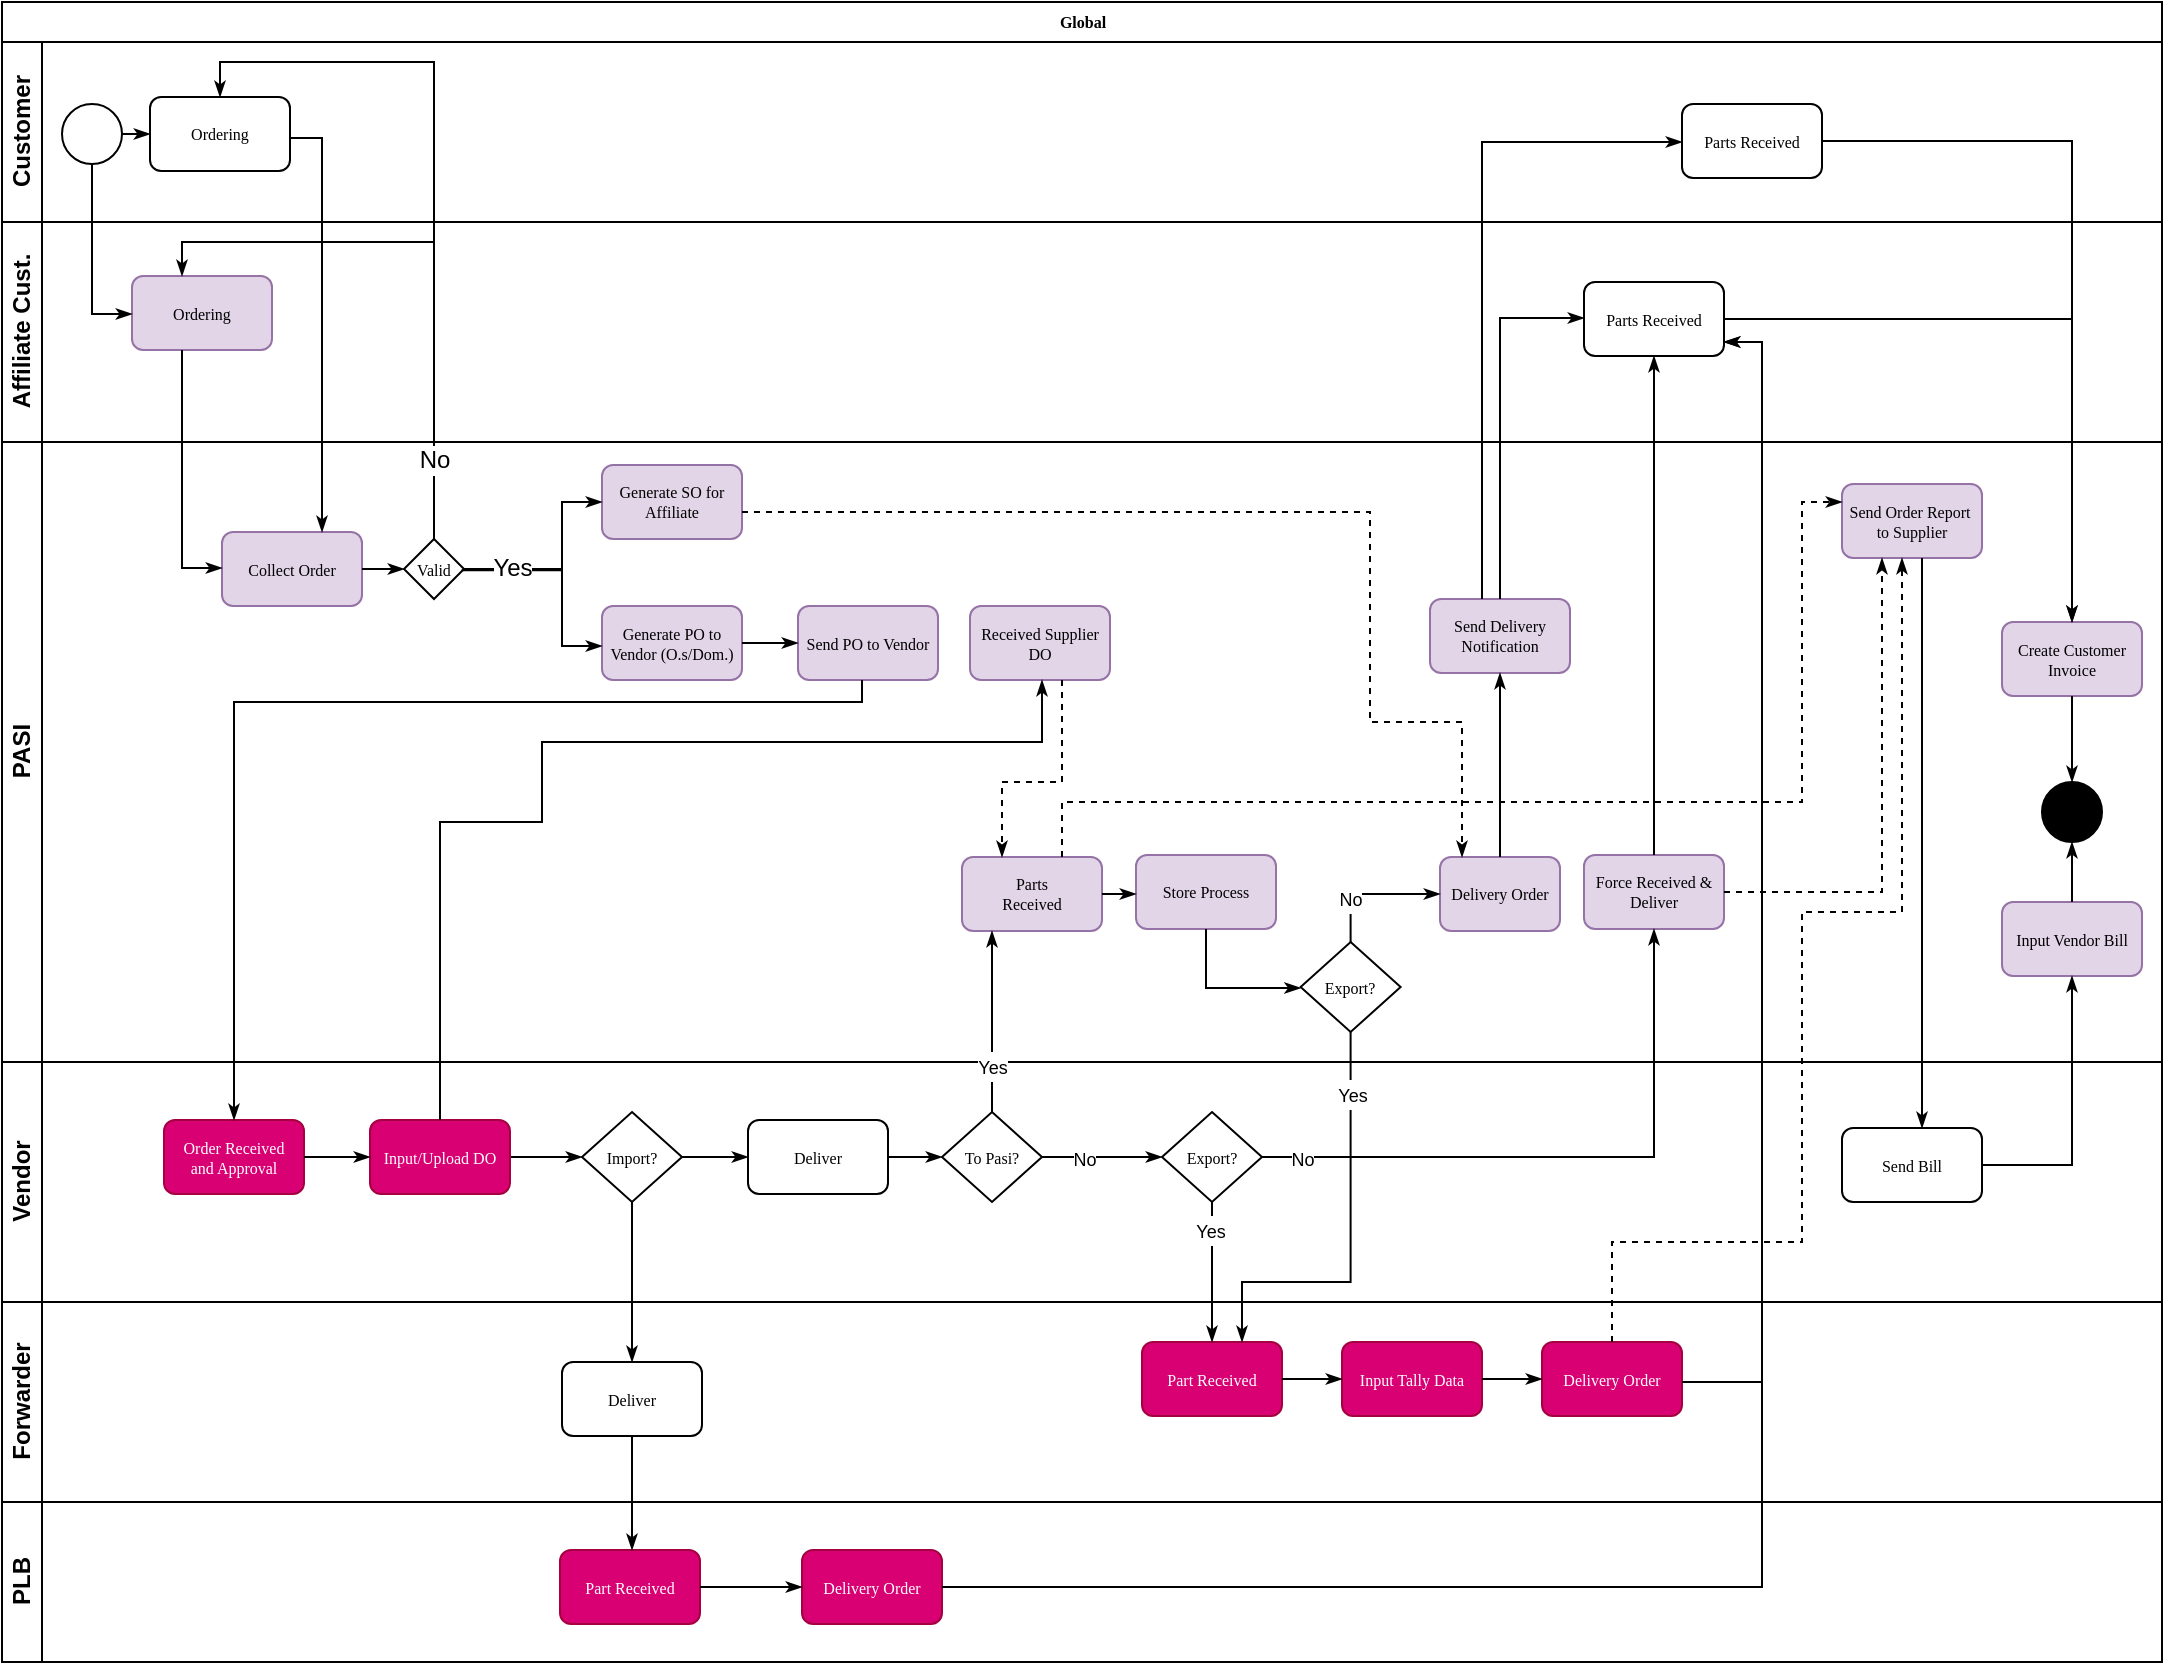 <mxfile version="24.2.1" type="github" pages="8">
  <diagram name="0. Global" id="c7488fd3-1785-93aa-aadb-54a6760d102a">
    <mxGraphModel dx="1061" dy="580" grid="1" gridSize="10" guides="1" tooltips="1" connect="1" arrows="1" fold="1" page="1" pageScale="1" pageWidth="1100" pageHeight="850" background="none" math="0" shadow="0">
      <root>
        <mxCell id="0" />
        <mxCell id="1" parent="0" />
        <mxCell id="2b4e8129b02d487f-1" value="Global" style="swimlane;html=1;childLayout=stackLayout;horizontal=1;startSize=20;horizontalStack=0;rounded=0;shadow=0;labelBackgroundColor=none;strokeWidth=1;fontFamily=Verdana;fontSize=8;align=center;" parent="1" vertex="1">
          <mxGeometry x="10" y="10" width="1080" height="830" as="geometry" />
        </mxCell>
        <mxCell id="2b4e8129b02d487f-2" value="&lt;div&gt;Customer&lt;/div&gt;" style="swimlane;html=1;startSize=20;horizontal=0;" parent="2b4e8129b02d487f-1" vertex="1">
          <mxGeometry y="20" width="1080" height="90" as="geometry" />
        </mxCell>
        <mxCell id="GMltM3ymVXndYzE7rLGL-1" value="Ordering" style="rounded=1;whiteSpace=wrap;html=1;shadow=0;labelBackgroundColor=none;strokeWidth=1;fontFamily=Verdana;fontSize=8;align=center;" parent="2b4e8129b02d487f-2" vertex="1">
          <mxGeometry x="74" y="27.5" width="70" height="37" as="geometry" />
        </mxCell>
        <mxCell id="2b4e8129b02d487f-5" value="" style="ellipse;whiteSpace=wrap;html=1;rounded=0;shadow=0;labelBackgroundColor=none;strokeWidth=1;fontFamily=Verdana;fontSize=8;align=center;" parent="2b4e8129b02d487f-2" vertex="1">
          <mxGeometry x="30" y="31" width="30" height="30" as="geometry" />
        </mxCell>
        <mxCell id="GMltM3ymVXndYzE7rLGL-4" style="edgeStyle=orthogonalEdgeStyle;rounded=0;html=1;labelBackgroundColor=none;startArrow=none;startFill=0;startSize=5;endArrow=classicThin;endFill=1;endSize=5;jettySize=auto;orthogonalLoop=1;strokeWidth=1;fontFamily=Verdana;fontSize=8" parent="2b4e8129b02d487f-2" source="2b4e8129b02d487f-5" target="GMltM3ymVXndYzE7rLGL-1" edge="1">
          <mxGeometry relative="1" as="geometry">
            <mxPoint x="56.986" y="45.809" as="sourcePoint" />
            <mxPoint x="91" y="45.809" as="targetPoint" />
            <Array as="points">
              <mxPoint x="80" y="46" />
              <mxPoint x="80" y="46" />
            </Array>
          </mxGeometry>
        </mxCell>
        <mxCell id="H8-8fgQMa_ZMKyO4CBSe-32" value="Parts Received" style="rounded=1;whiteSpace=wrap;html=1;shadow=0;labelBackgroundColor=none;strokeWidth=1;fontFamily=Verdana;fontSize=8;align=center;" parent="2b4e8129b02d487f-2" vertex="1">
          <mxGeometry x="840" y="31" width="70" height="37" as="geometry" />
        </mxCell>
        <mxCell id="2b4e8129b02d487f-3" value="Affiliate Cust." style="swimlane;html=1;startSize=20;horizontal=0;" parent="2b4e8129b02d487f-1" vertex="1">
          <mxGeometry y="110" width="1080" height="110" as="geometry" />
        </mxCell>
        <mxCell id="2b4e8129b02d487f-6" value="Ordering" style="rounded=1;whiteSpace=wrap;html=1;shadow=0;labelBackgroundColor=none;strokeWidth=1;fontFamily=Verdana;fontSize=8;align=center;fillColor=#e1d5e7;strokeColor=#9673a6;" parent="2b4e8129b02d487f-3" vertex="1">
          <mxGeometry x="65" y="27.0" width="70" height="37" as="geometry" />
        </mxCell>
        <mxCell id="OChGtl6JTXPUs5rAQgMA-75" value="Parts Received" style="rounded=1;whiteSpace=wrap;html=1;shadow=0;labelBackgroundColor=none;strokeWidth=1;fontFamily=Verdana;fontSize=8;align=center;" parent="2b4e8129b02d487f-3" vertex="1">
          <mxGeometry x="791" y="30" width="70" height="37" as="geometry" />
        </mxCell>
        <mxCell id="2b4e8129b02d487f-4" value="PASI" style="swimlane;html=1;startSize=20;horizontal=0;" parent="2b4e8129b02d487f-1" vertex="1">
          <mxGeometry y="220" width="1080" height="310" as="geometry" />
        </mxCell>
        <mxCell id="OChGtl6JTXPUs5rAQgMA-20" value="Collect Order" style="rounded=1;whiteSpace=wrap;html=1;shadow=0;labelBackgroundColor=none;strokeWidth=1;fontFamily=Verdana;fontSize=8;align=center;fillColor=#e1d5e7;strokeColor=#9673a6;" parent="2b4e8129b02d487f-4" vertex="1">
          <mxGeometry x="110" y="45" width="70" height="37" as="geometry" />
        </mxCell>
        <mxCell id="OChGtl6JTXPUs5rAQgMA-28" value="Valid" style="strokeWidth=1;html=1;shape=mxgraph.flowchart.decision;whiteSpace=wrap;rounded=1;shadow=0;labelBackgroundColor=none;fontFamily=Verdana;fontSize=8;align=center;" parent="2b4e8129b02d487f-4" vertex="1">
          <mxGeometry x="201" y="48.5" width="30" height="30" as="geometry" />
        </mxCell>
        <mxCell id="OChGtl6JTXPUs5rAQgMA-30" style="edgeStyle=orthogonalEdgeStyle;rounded=0;html=1;labelBackgroundColor=none;startArrow=none;startFill=0;startSize=5;endArrow=classicThin;endFill=1;endSize=5;jettySize=auto;orthogonalLoop=1;strokeWidth=1;fontFamily=Verdana;fontSize=8;" parent="2b4e8129b02d487f-4" source="OChGtl6JTXPUs5rAQgMA-20" target="OChGtl6JTXPUs5rAQgMA-28" edge="1">
          <mxGeometry relative="1" as="geometry">
            <mxPoint x="329" y="-13" as="sourcePoint" />
            <mxPoint x="342" y="50" as="targetPoint" />
            <Array as="points" />
          </mxGeometry>
        </mxCell>
        <mxCell id="OChGtl6JTXPUs5rAQgMA-31" value="Generate SO for Affiliate" style="rounded=1;whiteSpace=wrap;html=1;shadow=0;labelBackgroundColor=none;strokeWidth=1;fontFamily=Verdana;fontSize=8;align=center;fillColor=#e1d5e7;strokeColor=#9673a6;" parent="2b4e8129b02d487f-4" vertex="1">
          <mxGeometry x="300" y="11.5" width="70" height="37" as="geometry" />
        </mxCell>
        <mxCell id="OChGtl6JTXPUs5rAQgMA-34" style="edgeStyle=orthogonalEdgeStyle;rounded=0;html=1;labelBackgroundColor=none;startArrow=none;startFill=0;startSize=5;endArrow=classicThin;endFill=1;endSize=5;jettySize=auto;orthogonalLoop=1;strokeWidth=1;fontFamily=Verdana;fontSize=8;" parent="2b4e8129b02d487f-4" source="OChGtl6JTXPUs5rAQgMA-28" target="OChGtl6JTXPUs5rAQgMA-31" edge="1">
          <mxGeometry relative="1" as="geometry">
            <mxPoint x="322" y="79" as="sourcePoint" />
            <mxPoint x="362" y="79" as="targetPoint" />
            <Array as="points">
              <mxPoint x="280" y="63" />
              <mxPoint x="280" y="30" />
            </Array>
          </mxGeometry>
        </mxCell>
        <mxCell id="OChGtl6JTXPUs5rAQgMA-35" value="Generate PO to Vendor (O.s/Dom.)" style="rounded=1;whiteSpace=wrap;html=1;shadow=0;labelBackgroundColor=none;strokeWidth=1;fontFamily=Verdana;fontSize=8;align=center;fillColor=#e1d5e7;strokeColor=#9673a6;" parent="2b4e8129b02d487f-4" vertex="1">
          <mxGeometry x="300" y="82" width="70" height="37" as="geometry" />
        </mxCell>
        <mxCell id="OChGtl6JTXPUs5rAQgMA-36" style="edgeStyle=orthogonalEdgeStyle;rounded=0;html=1;labelBackgroundColor=none;startArrow=none;startFill=0;startSize=5;endArrow=classicThin;endFill=1;endSize=5;jettySize=auto;orthogonalLoop=1;strokeWidth=1;fontFamily=Verdana;fontSize=8;exitX=0.961;exitY=0.52;exitDx=0;exitDy=0;exitPerimeter=0;" parent="2b4e8129b02d487f-4" source="OChGtl6JTXPUs5rAQgMA-28" target="OChGtl6JTXPUs5rAQgMA-35" edge="1">
          <mxGeometry relative="1" as="geometry">
            <mxPoint x="392" y="80" as="sourcePoint" />
            <mxPoint x="432" y="118.5" as="targetPoint" />
            <Array as="points">
              <mxPoint x="280" y="64" />
              <mxPoint x="280" y="102" />
            </Array>
          </mxGeometry>
        </mxCell>
        <mxCell id="bfZTL-geVbeJQ1GXdaqd-4" value="Yes" style="edgeLabel;html=1;align=center;verticalAlign=middle;resizable=0;points=[];fontSize=12;" parent="OChGtl6JTXPUs5rAQgMA-36" vertex="1" connectable="0">
          <mxGeometry x="-0.753" relative="1" as="geometry">
            <mxPoint x="11" y="-1" as="offset" />
          </mxGeometry>
        </mxCell>
        <mxCell id="OChGtl6JTXPUs5rAQgMA-66" value="Send PO to Vendor" style="rounded=1;whiteSpace=wrap;html=1;shadow=0;labelBackgroundColor=none;strokeWidth=1;fontFamily=Verdana;fontSize=8;align=center;fillColor=#e1d5e7;strokeColor=#9673a6;" parent="2b4e8129b02d487f-4" vertex="1">
          <mxGeometry x="398" y="82" width="70" height="37" as="geometry" />
        </mxCell>
        <mxCell id="OChGtl6JTXPUs5rAQgMA-67" style="edgeStyle=orthogonalEdgeStyle;rounded=0;html=1;labelBackgroundColor=none;startArrow=none;startFill=0;startSize=5;endArrow=classicThin;endFill=1;endSize=5;jettySize=auto;orthogonalLoop=1;strokeWidth=1;fontFamily=Verdana;fontSize=8;" parent="2b4e8129b02d487f-4" source="OChGtl6JTXPUs5rAQgMA-35" target="OChGtl6JTXPUs5rAQgMA-66" edge="1">
          <mxGeometry relative="1" as="geometry">
            <mxPoint x="391" y="79" as="sourcePoint" />
            <mxPoint x="450" y="100" as="targetPoint" />
            <Array as="points" />
          </mxGeometry>
        </mxCell>
        <mxCell id="OChGtl6JTXPUs5rAQgMA-84" value="Send Order Report&amp;nbsp; to Supplier" style="rounded=1;whiteSpace=wrap;html=1;shadow=0;labelBackgroundColor=none;strokeWidth=1;fontFamily=Verdana;fontSize=8;align=center;fillColor=#e1d5e7;strokeColor=#9673a6;" parent="2b4e8129b02d487f-4" vertex="1">
          <mxGeometry x="920" y="21" width="70" height="37" as="geometry" />
        </mxCell>
        <mxCell id="OChGtl6JTXPUs5rAQgMA-87" value="Received Supplier DO" style="rounded=1;whiteSpace=wrap;html=1;shadow=0;labelBackgroundColor=none;strokeWidth=1;fontFamily=Verdana;fontSize=8;align=center;fillColor=#e1d5e7;strokeColor=#9673a6;" parent="2b4e8129b02d487f-4" vertex="1">
          <mxGeometry x="484" y="82" width="70" height="37" as="geometry" />
        </mxCell>
        <mxCell id="OChGtl6JTXPUs5rAQgMA-92" value="Send Delivery Notification" style="rounded=1;whiteSpace=wrap;html=1;shadow=0;labelBackgroundColor=none;strokeWidth=1;fontFamily=Verdana;fontSize=8;align=center;fillColor=#e1d5e7;strokeColor=#9673a6;" parent="2b4e8129b02d487f-4" vertex="1">
          <mxGeometry x="714" y="78.5" width="70" height="37" as="geometry" />
        </mxCell>
        <mxCell id="OChGtl6JTXPUs5rAQgMA-100" value="Input Vendor Bill" style="rounded=1;whiteSpace=wrap;html=1;shadow=0;labelBackgroundColor=none;strokeWidth=1;fontFamily=Verdana;fontSize=8;align=center;fillColor=#e1d5e7;strokeColor=#9673a6;" parent="2b4e8129b02d487f-4" vertex="1">
          <mxGeometry x="1000" y="230" width="70" height="37" as="geometry" />
        </mxCell>
        <mxCell id="OChGtl6JTXPUs5rAQgMA-71" value="&lt;div&gt;Parts&lt;/div&gt;&lt;div&gt;Received&lt;/div&gt;" style="rounded=1;whiteSpace=wrap;html=1;shadow=0;labelBackgroundColor=none;strokeWidth=1;fontFamily=Verdana;fontSize=8;align=center;fillColor=#e1d5e7;strokeColor=#9673a6;" parent="2b4e8129b02d487f-4" vertex="1">
          <mxGeometry x="480" y="207.5" width="70" height="37" as="geometry" />
        </mxCell>
        <mxCell id="OChGtl6JTXPUs5rAQgMA-85" style="edgeStyle=orthogonalEdgeStyle;rounded=0;html=1;labelBackgroundColor=none;startArrow=none;startFill=0;startSize=5;endArrow=classicThin;endFill=1;endSize=5;jettySize=auto;orthogonalLoop=1;strokeWidth=1;fontFamily=Verdana;fontSize=8;dashed=1;" parent="2b4e8129b02d487f-4" source="OChGtl6JTXPUs5rAQgMA-71" target="OChGtl6JTXPUs5rAQgMA-84" edge="1">
          <mxGeometry relative="1" as="geometry">
            <mxPoint x="680" y="271" as="sourcePoint" />
            <mxPoint x="727" y="271" as="targetPoint" />
            <Array as="points">
              <mxPoint x="530" y="180" />
              <mxPoint x="900" y="180" />
              <mxPoint x="900" y="30" />
            </Array>
          </mxGeometry>
        </mxCell>
        <mxCell id="OChGtl6JTXPUs5rAQgMA-89" style="edgeStyle=orthogonalEdgeStyle;rounded=0;html=1;labelBackgroundColor=none;startArrow=none;startFill=0;startSize=5;endArrow=classicThin;endFill=1;endSize=5;jettySize=auto;orthogonalLoop=1;strokeWidth=1;fontFamily=Verdana;fontSize=8;dashed=1;" parent="2b4e8129b02d487f-4" source="OChGtl6JTXPUs5rAQgMA-87" target="OChGtl6JTXPUs5rAQgMA-71" edge="1">
          <mxGeometry relative="1" as="geometry">
            <mxPoint x="712" y="100" as="sourcePoint" />
            <mxPoint x="469.95" y="282.0" as="targetPoint" />
            <Array as="points">
              <mxPoint x="530" y="170" />
              <mxPoint x="500" y="170" />
            </Array>
          </mxGeometry>
        </mxCell>
        <mxCell id="OChGtl6JTXPUs5rAQgMA-77" value="Store Process" style="rounded=1;whiteSpace=wrap;html=1;shadow=0;labelBackgroundColor=none;strokeWidth=1;fontFamily=Verdana;fontSize=8;align=center;fillColor=#e1d5e7;strokeColor=#9673a6;" parent="2b4e8129b02d487f-4" vertex="1">
          <mxGeometry x="567" y="206.5" width="70" height="37" as="geometry" />
        </mxCell>
        <mxCell id="OChGtl6JTXPUs5rAQgMA-80" style="edgeStyle=orthogonalEdgeStyle;rounded=0;html=1;labelBackgroundColor=none;startArrow=none;startFill=0;startSize=5;endArrow=classicThin;endFill=1;endSize=5;jettySize=auto;orthogonalLoop=1;strokeWidth=1;fontFamily=Verdana;fontSize=8;" parent="2b4e8129b02d487f-4" source="OChGtl6JTXPUs5rAQgMA-71" target="OChGtl6JTXPUs5rAQgMA-77" edge="1">
          <mxGeometry relative="1" as="geometry">
            <mxPoint x="630" y="75" as="sourcePoint" />
            <mxPoint x="660" y="75" as="targetPoint" />
            <Array as="points">
              <mxPoint x="560" y="226" />
              <mxPoint x="560" y="226" />
            </Array>
          </mxGeometry>
        </mxCell>
        <mxCell id="OChGtl6JTXPUs5rAQgMA-78" value="Delivery Order" style="rounded=1;whiteSpace=wrap;html=1;shadow=0;labelBackgroundColor=none;strokeWidth=1;fontFamily=Verdana;fontSize=8;align=center;fillColor=#e1d5e7;strokeColor=#9673a6;" parent="2b4e8129b02d487f-4" vertex="1">
          <mxGeometry x="719" y="207.5" width="60" height="37" as="geometry" />
        </mxCell>
        <mxCell id="OChGtl6JTXPUs5rAQgMA-104" style="edgeStyle=orthogonalEdgeStyle;rounded=0;html=1;labelBackgroundColor=none;startArrow=none;startFill=0;startSize=5;endArrow=classicThin;endFill=1;endSize=5;jettySize=auto;orthogonalLoop=1;strokeWidth=1;fontFamily=Verdana;fontSize=8;dashed=1;" parent="2b4e8129b02d487f-4" source="OChGtl6JTXPUs5rAQgMA-31" target="OChGtl6JTXPUs5rAQgMA-78" edge="1">
          <mxGeometry relative="1" as="geometry">
            <mxPoint x="831.95" y="-140" as="sourcePoint" />
            <mxPoint x="599.95" y="21" as="targetPoint" />
            <Array as="points">
              <mxPoint x="684" y="35" />
              <mxPoint x="684" y="140" />
              <mxPoint x="730" y="140" />
            </Array>
          </mxGeometry>
        </mxCell>
        <mxCell id="OChGtl6JTXPUs5rAQgMA-93" style="edgeStyle=orthogonalEdgeStyle;rounded=0;html=1;labelBackgroundColor=none;startArrow=none;startFill=0;startSize=5;endArrow=classicThin;endFill=1;endSize=5;jettySize=auto;orthogonalLoop=1;strokeWidth=1;fontFamily=Verdana;fontSize=8;" parent="2b4e8129b02d487f-4" source="OChGtl6JTXPUs5rAQgMA-78" target="OChGtl6JTXPUs5rAQgMA-92" edge="1">
          <mxGeometry relative="1" as="geometry">
            <mxPoint x="862" y="270" as="sourcePoint" />
            <mxPoint x="852" y="159" as="targetPoint" />
            <Array as="points">
              <mxPoint x="750" y="226" />
            </Array>
          </mxGeometry>
        </mxCell>
        <mxCell id="GMltM3ymVXndYzE7rLGL-8" value="&lt;div&gt;Force Received &amp;amp; Deliver&lt;/div&gt;" style="rounded=1;whiteSpace=wrap;html=1;shadow=0;labelBackgroundColor=none;strokeWidth=1;fontFamily=Verdana;fontSize=8;align=center;fillColor=#e1d5e7;strokeColor=#9673a6;" parent="2b4e8129b02d487f-4" vertex="1">
          <mxGeometry x="791" y="206.5" width="70" height="37" as="geometry" />
        </mxCell>
        <mxCell id="GMltM3ymVXndYzE7rLGL-11" style="edgeStyle=orthogonalEdgeStyle;rounded=0;html=1;labelBackgroundColor=none;startArrow=none;startFill=0;startSize=5;endArrow=classicThin;endFill=1;endSize=5;jettySize=auto;orthogonalLoop=1;strokeWidth=1;fontFamily=Verdana;fontSize=8;dashed=1;" parent="2b4e8129b02d487f-4" source="GMltM3ymVXndYzE7rLGL-8" target="OChGtl6JTXPUs5rAQgMA-84" edge="1">
          <mxGeometry relative="1" as="geometry">
            <mxPoint x="533" y="274" as="sourcePoint" />
            <mxPoint x="802" y="77" as="targetPoint" />
            <Array as="points">
              <mxPoint x="940" y="225" />
            </Array>
          </mxGeometry>
        </mxCell>
        <mxCell id="-D6VUE0MxRy48ILgnxTh-1" value="" style="ellipse;whiteSpace=wrap;html=1;rounded=0;shadow=0;labelBackgroundColor=none;strokeWidth=1;fontFamily=Verdana;fontSize=8;align=center;fillColor=#000000;" parent="2b4e8129b02d487f-4" vertex="1">
          <mxGeometry x="1020" y="170" width="30" height="30" as="geometry" />
        </mxCell>
        <mxCell id="-D6VUE0MxRy48ILgnxTh-2" value="Create Customer Invoice" style="rounded=1;whiteSpace=wrap;html=1;shadow=0;labelBackgroundColor=none;strokeWidth=1;fontFamily=Verdana;fontSize=8;align=center;fillColor=#e1d5e7;strokeColor=#9673a6;" parent="2b4e8129b02d487f-4" vertex="1">
          <mxGeometry x="1000" y="90" width="70" height="37" as="geometry" />
        </mxCell>
        <mxCell id="-D6VUE0MxRy48ILgnxTh-4" style="edgeStyle=orthogonalEdgeStyle;rounded=0;html=1;labelBackgroundColor=none;startArrow=none;startFill=0;startSize=5;endArrow=classicThin;endFill=1;endSize=5;jettySize=auto;orthogonalLoop=1;strokeWidth=1;fontFamily=Verdana;fontSize=8;" parent="2b4e8129b02d487f-4" source="-D6VUE0MxRy48ILgnxTh-2" target="-D6VUE0MxRy48ILgnxTh-1" edge="1">
          <mxGeometry relative="1" as="geometry">
            <mxPoint x="1068" y="-75" as="sourcePoint" />
            <mxPoint x="1217" y="103" as="targetPoint" />
            <Array as="points" />
          </mxGeometry>
        </mxCell>
        <mxCell id="-D6VUE0MxRy48ILgnxTh-6" style="edgeStyle=orthogonalEdgeStyle;rounded=0;html=1;labelBackgroundColor=none;startArrow=none;startFill=0;startSize=5;endArrow=classicThin;endFill=1;endSize=5;jettySize=auto;orthogonalLoop=1;strokeWidth=1;fontFamily=Verdana;fontSize=8;" parent="2b4e8129b02d487f-4" source="OChGtl6JTXPUs5rAQgMA-100" target="-D6VUE0MxRy48ILgnxTh-1" edge="1">
          <mxGeometry relative="1" as="geometry">
            <mxPoint x="1216" y="550" as="sourcePoint" />
            <mxPoint x="1217" y="287" as="targetPoint" />
            <Array as="points" />
          </mxGeometry>
        </mxCell>
        <mxCell id="H8-8fgQMa_ZMKyO4CBSe-15" value="Export?" style="strokeWidth=1;html=1;shape=mxgraph.flowchart.decision;whiteSpace=wrap;rounded=1;shadow=0;labelBackgroundColor=none;fontFamily=Verdana;fontSize=8;align=center;" parent="2b4e8129b02d487f-4" vertex="1">
          <mxGeometry x="649.31" y="250" width="50" height="45" as="geometry" />
        </mxCell>
        <mxCell id="H8-8fgQMa_ZMKyO4CBSe-19" style="edgeStyle=orthogonalEdgeStyle;rounded=0;html=1;labelBackgroundColor=none;startArrow=none;startFill=0;startSize=5;endArrow=classicThin;endFill=1;endSize=5;jettySize=auto;orthogonalLoop=1;strokeWidth=1;fontFamily=Verdana;fontSize=8;" parent="2b4e8129b02d487f-4" source="OChGtl6JTXPUs5rAQgMA-77" target="H8-8fgQMa_ZMKyO4CBSe-15" edge="1">
          <mxGeometry relative="1" as="geometry">
            <mxPoint x="560" y="236" as="sourcePoint" />
            <mxPoint x="577" y="236" as="targetPoint" />
            <Array as="points">
              <mxPoint x="602" y="273" />
            </Array>
          </mxGeometry>
        </mxCell>
        <mxCell id="H8-8fgQMa_ZMKyO4CBSe-20" style="edgeStyle=orthogonalEdgeStyle;rounded=0;html=1;labelBackgroundColor=none;startArrow=none;startFill=0;startSize=5;endArrow=classicThin;endFill=1;endSize=5;jettySize=auto;orthogonalLoop=1;strokeWidth=1;fontFamily=Verdana;fontSize=8;" parent="2b4e8129b02d487f-4" source="H8-8fgQMa_ZMKyO4CBSe-15" target="OChGtl6JTXPUs5rAQgMA-78" edge="1">
          <mxGeometry relative="1" as="geometry">
            <mxPoint x="612" y="254" as="sourcePoint" />
            <mxPoint x="659" y="283" as="targetPoint" />
            <Array as="points">
              <mxPoint x="674" y="226" />
            </Array>
          </mxGeometry>
        </mxCell>
        <mxCell id="H8-8fgQMa_ZMKyO4CBSe-25" value="&lt;font style=&quot;font-size: 9px;&quot;&gt;No&lt;/font&gt;" style="edgeLabel;html=1;align=center;verticalAlign=middle;resizable=0;points=[];fontSize=12;" parent="H8-8fgQMa_ZMKyO4CBSe-20" vertex="1" connectable="0">
          <mxGeometry x="-0.346" y="1" relative="1" as="geometry">
            <mxPoint as="offset" />
          </mxGeometry>
        </mxCell>
        <mxCell id="OChGtl6JTXPUs5rAQgMA-33" style="edgeStyle=orthogonalEdgeStyle;rounded=0;html=1;labelBackgroundColor=none;startArrow=none;startFill=0;startSize=5;endArrow=classicThin;endFill=1;endSize=5;jettySize=auto;orthogonalLoop=1;strokeWidth=1;fontFamily=Verdana;fontSize=8;" parent="2b4e8129b02d487f-1" source="OChGtl6JTXPUs5rAQgMA-28" target="2b4e8129b02d487f-6" edge="1">
          <mxGeometry relative="1" as="geometry">
            <mxPoint x="342" y="360" as="sourcePoint" />
            <mxPoint x="235.0" y="278.077" as="targetPoint" />
            <Array as="points">
              <mxPoint x="216" y="120" />
              <mxPoint x="90" y="120" />
            </Array>
          </mxGeometry>
        </mxCell>
        <mxCell id="OChGtl6JTXPUs5rAQgMA-38" value="Vendor" style="swimlane;html=1;startSize=20;horizontal=0;" parent="2b4e8129b02d487f-1" vertex="1">
          <mxGeometry y="530" width="1080" height="120" as="geometry" />
        </mxCell>
        <mxCell id="OChGtl6JTXPUs5rAQgMA-39" value="Order Received&lt;div&gt;and Approval&lt;/div&gt;" style="rounded=1;whiteSpace=wrap;html=1;shadow=0;labelBackgroundColor=none;strokeWidth=1;fontFamily=Verdana;fontSize=8;align=center;fillColor=#d80073;fontColor=#ffffff;strokeColor=#A50040;" parent="OChGtl6JTXPUs5rAQgMA-38" vertex="1">
          <mxGeometry x="81" y="29" width="70" height="37" as="geometry" />
        </mxCell>
        <mxCell id="OChGtl6JTXPUs5rAQgMA-70" style="edgeStyle=orthogonalEdgeStyle;rounded=0;html=1;labelBackgroundColor=none;startArrow=none;startFill=0;startSize=5;endArrow=classicThin;endFill=1;endSize=5;jettySize=auto;orthogonalLoop=1;strokeWidth=1;fontFamily=Verdana;fontSize=8;" parent="OChGtl6JTXPUs5rAQgMA-38" source="GMltM3ymVXndYzE7rLGL-5" target="H8-8fgQMa_ZMKyO4CBSe-1" edge="1">
          <mxGeometry relative="1" as="geometry">
            <mxPoint x="512" y="-339" as="sourcePoint" />
            <mxPoint x="290" y="47.485" as="targetPoint" />
            <Array as="points" />
          </mxGeometry>
        </mxCell>
        <mxCell id="OChGtl6JTXPUs5rAQgMA-98" value="Send Bill" style="rounded=1;whiteSpace=wrap;html=1;shadow=0;labelBackgroundColor=none;strokeWidth=1;fontFamily=Verdana;fontSize=8;align=center;" parent="OChGtl6JTXPUs5rAQgMA-38" vertex="1">
          <mxGeometry x="920" y="33" width="70" height="37" as="geometry" />
        </mxCell>
        <mxCell id="GMltM3ymVXndYzE7rLGL-5" value="Input/Upload DO" style="rounded=1;whiteSpace=wrap;html=1;shadow=0;labelBackgroundColor=none;strokeWidth=1;fontFamily=Verdana;fontSize=8;align=center;strokeColor=#A50040;verticalAlign=middle;fontColor=#ffffff;fillColor=#d80073;" parent="OChGtl6JTXPUs5rAQgMA-38" vertex="1">
          <mxGeometry x="184" y="29" width="70" height="37" as="geometry" />
        </mxCell>
        <mxCell id="GMltM3ymVXndYzE7rLGL-7" style="edgeStyle=orthogonalEdgeStyle;rounded=0;html=1;labelBackgroundColor=none;startArrow=none;startFill=0;startSize=5;endArrow=classicThin;endFill=1;endSize=5;jettySize=auto;orthogonalLoop=1;strokeWidth=1;fontFamily=Verdana;fontSize=8;" parent="OChGtl6JTXPUs5rAQgMA-38" source="OChGtl6JTXPUs5rAQgMA-39" target="GMltM3ymVXndYzE7rLGL-5" edge="1">
          <mxGeometry relative="1" as="geometry">
            <mxPoint x="233" y="79" as="sourcePoint" />
            <mxPoint x="313" y="90" as="targetPoint" />
            <Array as="points">
              <mxPoint x="166" y="48" />
              <mxPoint x="166" y="48" />
            </Array>
          </mxGeometry>
        </mxCell>
        <mxCell id="OChGtl6JTXPUs5rAQgMA-73" value="To Pasi?" style="strokeWidth=1;html=1;shape=mxgraph.flowchart.decision;whiteSpace=wrap;rounded=1;shadow=0;labelBackgroundColor=none;fontFamily=Verdana;fontSize=8;align=center;" parent="OChGtl6JTXPUs5rAQgMA-38" vertex="1">
          <mxGeometry x="470" y="25" width="50" height="45" as="geometry" />
        </mxCell>
        <mxCell id="OChGtl6JTXPUs5rAQgMA-74" style="edgeStyle=orthogonalEdgeStyle;rounded=0;html=1;labelBackgroundColor=none;startArrow=none;startFill=0;startSize=5;endArrow=classicThin;endFill=1;endSize=5;jettySize=auto;orthogonalLoop=1;strokeWidth=1;fontFamily=Verdana;fontSize=8;" parent="OChGtl6JTXPUs5rAQgMA-38" source="H8-8fgQMa_ZMKyO4CBSe-3" target="OChGtl6JTXPUs5rAQgMA-73" edge="1">
          <mxGeometry relative="1" as="geometry">
            <mxPoint x="430" y="50" as="sourcePoint" />
            <mxPoint x="393" y="38" as="targetPoint" />
            <Array as="points" />
          </mxGeometry>
        </mxCell>
        <mxCell id="H8-8fgQMa_ZMKyO4CBSe-1" value="Import?" style="strokeWidth=1;html=1;shape=mxgraph.flowchart.decision;whiteSpace=wrap;rounded=1;shadow=0;labelBackgroundColor=none;fontFamily=Verdana;fontSize=8;align=center;" parent="OChGtl6JTXPUs5rAQgMA-38" vertex="1">
          <mxGeometry x="290" y="25" width="50" height="45" as="geometry" />
        </mxCell>
        <mxCell id="H8-8fgQMa_ZMKyO4CBSe-3" value="Deliver" style="rounded=1;whiteSpace=wrap;html=1;shadow=0;labelBackgroundColor=none;strokeWidth=1;fontFamily=Verdana;fontSize=8;align=center;verticalAlign=middle;" parent="OChGtl6JTXPUs5rAQgMA-38" vertex="1">
          <mxGeometry x="373" y="29" width="70" height="37" as="geometry" />
        </mxCell>
        <mxCell id="H8-8fgQMa_ZMKyO4CBSe-5" style="edgeStyle=orthogonalEdgeStyle;rounded=0;html=1;labelBackgroundColor=none;startArrow=none;startFill=0;startSize=5;endArrow=classicThin;endFill=1;endSize=5;jettySize=auto;orthogonalLoop=1;strokeWidth=1;fontFamily=Verdana;fontSize=8;" parent="OChGtl6JTXPUs5rAQgMA-38" source="H8-8fgQMa_ZMKyO4CBSe-1" target="H8-8fgQMa_ZMKyO4CBSe-3" edge="1">
          <mxGeometry relative="1" as="geometry">
            <mxPoint x="264" y="58" as="sourcePoint" />
            <mxPoint x="300" y="58" as="targetPoint" />
            <Array as="points" />
          </mxGeometry>
        </mxCell>
        <mxCell id="H8-8fgQMa_ZMKyO4CBSe-21" value="Export?" style="strokeWidth=1;html=1;shape=mxgraph.flowchart.decision;whiteSpace=wrap;rounded=1;shadow=0;labelBackgroundColor=none;fontFamily=Verdana;fontSize=8;align=center;" parent="OChGtl6JTXPUs5rAQgMA-38" vertex="1">
          <mxGeometry x="580" y="25" width="50" height="45" as="geometry" />
        </mxCell>
        <mxCell id="OChGtl6JTXPUs5rAQgMA-76" style="edgeStyle=orthogonalEdgeStyle;rounded=0;html=1;labelBackgroundColor=none;startArrow=none;startFill=0;startSize=5;endArrow=classicThin;endFill=1;endSize=5;jettySize=auto;orthogonalLoop=1;strokeWidth=1;fontFamily=Verdana;fontSize=8;" parent="OChGtl6JTXPUs5rAQgMA-38" source="OChGtl6JTXPUs5rAQgMA-73" target="H8-8fgQMa_ZMKyO4CBSe-21" edge="1">
          <mxGeometry relative="1" as="geometry">
            <mxPoint x="552" y="328" as="sourcePoint" />
            <mxPoint x="1020.043" y="105.5" as="targetPoint" />
            <Array as="points">
              <mxPoint x="570" y="48" />
              <mxPoint x="570" y="48" />
            </Array>
          </mxGeometry>
        </mxCell>
        <mxCell id="bfZTL-geVbeJQ1GXdaqd-3" value="&lt;font style=&quot;font-size: 9px;&quot;&gt;No&lt;/font&gt;" style="edgeLabel;html=1;align=center;verticalAlign=middle;resizable=0;points=[];fontSize=12;" parent="OChGtl6JTXPUs5rAQgMA-76" vertex="1" connectable="0">
          <mxGeometry x="-0.814" y="3" relative="1" as="geometry">
            <mxPoint x="15" y="3" as="offset" />
          </mxGeometry>
        </mxCell>
        <mxCell id="OChGtl6JTXPUs5rAQgMA-68" style="edgeStyle=orthogonalEdgeStyle;rounded=0;html=1;labelBackgroundColor=none;startArrow=none;startFill=0;startSize=5;endArrow=classicThin;endFill=1;endSize=5;jettySize=auto;orthogonalLoop=1;strokeWidth=1;fontFamily=Verdana;fontSize=8;" parent="2b4e8129b02d487f-1" source="OChGtl6JTXPUs5rAQgMA-66" target="OChGtl6JTXPUs5rAQgMA-39" edge="1">
          <mxGeometry relative="1" as="geometry">
            <mxPoint x="512" y="431" as="sourcePoint" />
            <mxPoint x="502" y="710" as="targetPoint" />
            <Array as="points">
              <mxPoint x="430" y="350" />
              <mxPoint x="116" y="350" />
            </Array>
          </mxGeometry>
        </mxCell>
        <mxCell id="OChGtl6JTXPUs5rAQgMA-72" style="edgeStyle=orthogonalEdgeStyle;rounded=0;html=1;labelBackgroundColor=none;startArrow=none;startFill=0;startSize=5;endArrow=classicThin;endFill=1;endSize=5;jettySize=auto;orthogonalLoop=1;strokeWidth=1;fontFamily=Verdana;fontSize=8;" parent="2b4e8129b02d487f-1" source="OChGtl6JTXPUs5rAQgMA-73" target="OChGtl6JTXPUs5rAQgMA-71" edge="1">
          <mxGeometry relative="1" as="geometry">
            <mxPoint x="528" y="836" as="sourcePoint" />
            <mxPoint x="530" y="540" as="targetPoint" />
            <Array as="points">
              <mxPoint x="495" y="500" />
              <mxPoint x="495" y="500" />
            </Array>
          </mxGeometry>
        </mxCell>
        <mxCell id="bfZTL-geVbeJQ1GXdaqd-1" value="&lt;font style=&quot;font-size: 9px;&quot;&gt;Yes&lt;/font&gt;" style="edgeLabel;html=1;align=center;verticalAlign=middle;resizable=0;points=[];fontSize=12;" parent="OChGtl6JTXPUs5rAQgMA-72" vertex="1" connectable="0">
          <mxGeometry x="-0.184" y="1" relative="1" as="geometry">
            <mxPoint x="1" y="14" as="offset" />
          </mxGeometry>
        </mxCell>
        <mxCell id="OChGtl6JTXPUs5rAQgMA-82" style="edgeStyle=orthogonalEdgeStyle;rounded=0;html=1;labelBackgroundColor=none;startArrow=none;startFill=0;startSize=5;endArrow=classicThin;endFill=1;endSize=5;jettySize=auto;orthogonalLoop=1;strokeWidth=1;fontFamily=Verdana;fontSize=8;" parent="2b4e8129b02d487f-1" source="OChGtl6JTXPUs5rAQgMA-92" target="OChGtl6JTXPUs5rAQgMA-75" edge="1">
          <mxGeometry relative="1" as="geometry">
            <mxPoint x="748" y="590" as="sourcePoint" />
            <mxPoint x="808" y="480" as="targetPoint" />
            <Array as="points">
              <mxPoint x="749" y="158" />
            </Array>
          </mxGeometry>
        </mxCell>
        <mxCell id="OChGtl6JTXPUs5rAQgMA-88" style="edgeStyle=orthogonalEdgeStyle;rounded=0;html=1;labelBackgroundColor=none;startArrow=none;startFill=0;startSize=5;endArrow=classicThin;endFill=1;endSize=5;jettySize=auto;orthogonalLoop=1;strokeWidth=1;fontFamily=Verdana;fontSize=8;" parent="2b4e8129b02d487f-1" source="GMltM3ymVXndYzE7rLGL-5" target="OChGtl6JTXPUs5rAQgMA-87" edge="1">
          <mxGeometry relative="1" as="geometry">
            <mxPoint x="463" y="879" as="sourcePoint" />
            <mxPoint x="535" y="770" as="targetPoint" />
            <Array as="points">
              <mxPoint x="219" y="410" />
              <mxPoint x="270" y="410" />
              <mxPoint x="270" y="370" />
              <mxPoint x="520" y="370" />
            </Array>
          </mxGeometry>
        </mxCell>
        <mxCell id="OChGtl6JTXPUs5rAQgMA-95" style="edgeStyle=orthogonalEdgeStyle;rounded=0;html=1;labelBackgroundColor=none;startArrow=none;startFill=0;startSize=5;endArrow=classicThin;endFill=1;endSize=5;jettySize=auto;orthogonalLoop=1;strokeWidth=1;fontFamily=Verdana;fontSize=8;" parent="2b4e8129b02d487f-1" source="OChGtl6JTXPUs5rAQgMA-84" target="OChGtl6JTXPUs5rAQgMA-98" edge="1">
          <mxGeometry relative="1" as="geometry">
            <mxPoint x="762" y="774" as="sourcePoint" />
            <mxPoint x="1102" y="541.5" as="targetPoint" />
            <Array as="points">
              <mxPoint x="960" y="420" />
              <mxPoint x="960" y="420" />
            </Array>
          </mxGeometry>
        </mxCell>
        <mxCell id="GMltM3ymVXndYzE7rLGL-3" style="edgeStyle=orthogonalEdgeStyle;rounded=0;html=1;labelBackgroundColor=none;startArrow=none;startFill=0;startSize=5;endArrow=classicThin;endFill=1;endSize=5;jettySize=auto;orthogonalLoop=1;strokeWidth=1;fontFamily=Verdana;fontSize=8;" parent="2b4e8129b02d487f-1" source="GMltM3ymVXndYzE7rLGL-1" target="OChGtl6JTXPUs5rAQgMA-20" edge="1">
          <mxGeometry relative="1" as="geometry">
            <mxPoint x="127" y="307" as="sourcePoint" />
            <mxPoint x="190.043" y="273" as="targetPoint" />
            <Array as="points">
              <mxPoint x="160" y="68" />
            </Array>
          </mxGeometry>
        </mxCell>
        <mxCell id="2b4e8129b02d487f-18" style="edgeStyle=orthogonalEdgeStyle;rounded=0;html=1;labelBackgroundColor=none;startArrow=none;startFill=0;startSize=5;endArrow=classicThin;endFill=1;endSize=5;jettySize=auto;orthogonalLoop=1;strokeWidth=1;fontFamily=Verdana;fontSize=8" parent="2b4e8129b02d487f-1" source="2b4e8129b02d487f-5" target="2b4e8129b02d487f-6" edge="1">
          <mxGeometry relative="1" as="geometry">
            <Array as="points">
              <mxPoint x="45" y="156" />
            </Array>
          </mxGeometry>
        </mxCell>
        <mxCell id="GMltM3ymVXndYzE7rLGL-10" style="edgeStyle=orthogonalEdgeStyle;rounded=0;html=1;labelBackgroundColor=none;startArrow=none;startFill=0;startSize=5;endArrow=classicThin;endFill=1;endSize=5;jettySize=auto;orthogonalLoop=1;strokeWidth=1;fontFamily=Verdana;fontSize=8;" parent="2b4e8129b02d487f-1" source="GMltM3ymVXndYzE7rLGL-8" target="OChGtl6JTXPUs5rAQgMA-75" edge="1">
          <mxGeometry relative="1" as="geometry">
            <mxPoint x="887" y="610" as="sourcePoint" />
            <mxPoint x="1042" y="290" as="targetPoint" />
            <Array as="points">
              <mxPoint x="826" y="340" />
              <mxPoint x="826" y="340" />
            </Array>
          </mxGeometry>
        </mxCell>
        <mxCell id="bfZTL-geVbeJQ1GXdaqd-6" style="edgeStyle=orthogonalEdgeStyle;rounded=0;html=1;labelBackgroundColor=none;startArrow=none;startFill=0;startSize=5;endArrow=classicThin;endFill=1;endSize=5;jettySize=auto;orthogonalLoop=1;strokeWidth=1;fontFamily=Verdana;fontSize=8;" parent="2b4e8129b02d487f-1" source="OChGtl6JTXPUs5rAQgMA-28" target="GMltM3ymVXndYzE7rLGL-1" edge="1">
          <mxGeometry relative="1" as="geometry">
            <mxPoint x="365" y="383" as="sourcePoint" />
            <mxPoint x="173" y="289" as="targetPoint" />
            <Array as="points">
              <mxPoint x="216" y="30" />
              <mxPoint x="109" y="30" />
            </Array>
          </mxGeometry>
        </mxCell>
        <mxCell id="bfZTL-geVbeJQ1GXdaqd-8" value="No" style="edgeLabel;html=1;align=center;verticalAlign=middle;resizable=0;points=[];fontSize=12;" parent="bfZTL-geVbeJQ1GXdaqd-6" vertex="1" connectable="0">
          <mxGeometry x="-0.845" y="1" relative="1" as="geometry">
            <mxPoint x="1" y="-12" as="offset" />
          </mxGeometry>
        </mxCell>
        <mxCell id="OChGtl6JTXPUs5rAQgMA-23" style="edgeStyle=orthogonalEdgeStyle;rounded=0;html=1;labelBackgroundColor=none;startArrow=none;startFill=0;startSize=5;endArrow=classicThin;endFill=1;endSize=5;jettySize=auto;orthogonalLoop=1;strokeWidth=1;fontFamily=Verdana;fontSize=8;" parent="2b4e8129b02d487f-1" source="2b4e8129b02d487f-6" target="OChGtl6JTXPUs5rAQgMA-20" edge="1">
          <mxGeometry relative="1" as="geometry">
            <mxPoint x="200.0" y="297" as="sourcePoint" />
            <mxPoint x="242" y="387" as="targetPoint" />
            <Array as="points">
              <mxPoint x="90" y="283" />
            </Array>
          </mxGeometry>
        </mxCell>
        <mxCell id="-D6VUE0MxRy48ILgnxTh-3" style="edgeStyle=orthogonalEdgeStyle;rounded=0;html=1;labelBackgroundColor=none;startArrow=none;startFill=0;startSize=5;endArrow=classicThin;endFill=1;endSize=5;jettySize=auto;orthogonalLoop=1;strokeWidth=1;fontFamily=Verdana;fontSize=8;" parent="2b4e8129b02d487f-1" source="OChGtl6JTXPUs5rAQgMA-75" target="-D6VUE0MxRy48ILgnxTh-2" edge="1">
          <mxGeometry relative="1" as="geometry">
            <mxPoint x="972" y="460" as="sourcePoint" />
            <mxPoint x="998" y="245" as="targetPoint" />
            <Array as="points">
              <mxPoint x="1035" y="159" />
            </Array>
          </mxGeometry>
        </mxCell>
        <mxCell id="-D6VUE0MxRy48ILgnxTh-5" style="edgeStyle=orthogonalEdgeStyle;rounded=0;html=1;labelBackgroundColor=none;startArrow=none;startFill=0;startSize=5;endArrow=classicThin;endFill=1;endSize=5;jettySize=auto;orthogonalLoop=1;strokeWidth=1;fontFamily=Verdana;fontSize=8;" parent="2b4e8129b02d487f-1" source="OChGtl6JTXPUs5rAQgMA-98" target="OChGtl6JTXPUs5rAQgMA-100" edge="1">
          <mxGeometry relative="1" as="geometry">
            <mxPoint x="494" y="918" as="sourcePoint" />
            <mxPoint x="535" y="780" as="targetPoint" />
            <Array as="points" />
          </mxGeometry>
        </mxCell>
        <mxCell id="OChGtl6JTXPUs5rAQgMA-9" value="Forwarder" style="swimlane;html=1;startSize=20;horizontal=0;" parent="2b4e8129b02d487f-1" vertex="1">
          <mxGeometry y="650" width="1080" height="100" as="geometry" />
        </mxCell>
        <mxCell id="H8-8fgQMa_ZMKyO4CBSe-2" value="Deliver" style="rounded=1;whiteSpace=wrap;html=1;shadow=0;labelBackgroundColor=none;strokeWidth=1;fontFamily=Verdana;fontSize=8;align=center;verticalAlign=middle;" parent="OChGtl6JTXPUs5rAQgMA-9" vertex="1">
          <mxGeometry x="280" y="30" width="70" height="37" as="geometry" />
        </mxCell>
        <mxCell id="H8-8fgQMa_ZMKyO4CBSe-22" value="Part Received" style="rounded=1;whiteSpace=wrap;html=1;shadow=0;labelBackgroundColor=none;strokeWidth=1;fontFamily=Verdana;fontSize=8;align=center;strokeColor=#A50040;verticalAlign=middle;fontColor=#ffffff;fillColor=#d80073;" parent="OChGtl6JTXPUs5rAQgMA-9" vertex="1">
          <mxGeometry x="570" y="20" width="70" height="37" as="geometry" />
        </mxCell>
        <mxCell id="H8-8fgQMa_ZMKyO4CBSe-30" value="Input Tally Data" style="rounded=1;whiteSpace=wrap;html=1;shadow=0;labelBackgroundColor=none;strokeWidth=1;fontFamily=Verdana;fontSize=8;align=center;strokeColor=#A50040;verticalAlign=middle;fontColor=#ffffff;fillColor=#d80073;" parent="OChGtl6JTXPUs5rAQgMA-9" vertex="1">
          <mxGeometry x="670" y="20" width="70" height="37" as="geometry" />
        </mxCell>
        <mxCell id="H8-8fgQMa_ZMKyO4CBSe-31" value="Delivery Order" style="rounded=1;whiteSpace=wrap;html=1;shadow=0;labelBackgroundColor=none;strokeWidth=1;fontFamily=Verdana;fontSize=8;align=center;strokeColor=#A50040;verticalAlign=middle;fontColor=#ffffff;fillColor=#d80073;" parent="OChGtl6JTXPUs5rAQgMA-9" vertex="1">
          <mxGeometry x="770" y="20" width="70" height="37" as="geometry" />
        </mxCell>
        <mxCell id="H8-8fgQMa_ZMKyO4CBSe-34" style="edgeStyle=orthogonalEdgeStyle;rounded=0;html=1;labelBackgroundColor=none;startArrow=none;startFill=0;startSize=5;endArrow=classicThin;endFill=1;endSize=5;jettySize=auto;orthogonalLoop=1;strokeWidth=1;fontFamily=Verdana;fontSize=8;" parent="OChGtl6JTXPUs5rAQgMA-9" source="H8-8fgQMa_ZMKyO4CBSe-22" target="H8-8fgQMa_ZMKyO4CBSe-30" edge="1">
          <mxGeometry relative="1" as="geometry">
            <mxPoint x="453" y="-63" as="sourcePoint" />
            <mxPoint x="480" y="-63" as="targetPoint" />
            <Array as="points" />
          </mxGeometry>
        </mxCell>
        <mxCell id="H8-8fgQMa_ZMKyO4CBSe-35" style="edgeStyle=orthogonalEdgeStyle;rounded=0;html=1;labelBackgroundColor=none;startArrow=none;startFill=0;startSize=5;endArrow=classicThin;endFill=1;endSize=5;jettySize=auto;orthogonalLoop=1;strokeWidth=1;fontFamily=Verdana;fontSize=8;" parent="OChGtl6JTXPUs5rAQgMA-9" source="H8-8fgQMa_ZMKyO4CBSe-30" target="H8-8fgQMa_ZMKyO4CBSe-31" edge="1">
          <mxGeometry relative="1" as="geometry">
            <mxPoint x="650" y="49" as="sourcePoint" />
            <mxPoint x="680" y="49" as="targetPoint" />
            <Array as="points" />
          </mxGeometry>
        </mxCell>
        <mxCell id="H8-8fgQMa_ZMKyO4CBSe-4" style="edgeStyle=orthogonalEdgeStyle;rounded=0;html=1;labelBackgroundColor=none;startArrow=none;startFill=0;startSize=5;endArrow=classicThin;endFill=1;endSize=5;jettySize=auto;orthogonalLoop=1;strokeWidth=1;fontFamily=Verdana;fontSize=8;" parent="2b4e8129b02d487f-1" source="H8-8fgQMa_ZMKyO4CBSe-1" target="H8-8fgQMa_ZMKyO4CBSe-2" edge="1">
          <mxGeometry relative="1" as="geometry">
            <mxPoint x="370" y="617.5" as="sourcePoint" />
            <mxPoint x="416" y="617" as="targetPoint" />
            <Array as="points" />
          </mxGeometry>
        </mxCell>
        <mxCell id="H8-8fgQMa_ZMKyO4CBSe-7" value="PLB" style="swimlane;html=1;startSize=20;horizontal=0;" parent="2b4e8129b02d487f-1" vertex="1">
          <mxGeometry y="750" width="1080" height="80" as="geometry" />
        </mxCell>
        <mxCell id="H8-8fgQMa_ZMKyO4CBSe-9" value="Part Received" style="rounded=1;whiteSpace=wrap;html=1;shadow=0;labelBackgroundColor=none;strokeWidth=1;fontFamily=Verdana;fontSize=8;align=center;strokeColor=#A50040;verticalAlign=middle;fontColor=#ffffff;fillColor=#d80073;" parent="H8-8fgQMa_ZMKyO4CBSe-7" vertex="1">
          <mxGeometry x="279" y="24" width="70" height="37" as="geometry" />
        </mxCell>
        <mxCell id="H8-8fgQMa_ZMKyO4CBSe-12" value="Delivery Order" style="rounded=1;whiteSpace=wrap;html=1;shadow=0;labelBackgroundColor=none;strokeWidth=1;fontFamily=Verdana;fontSize=8;align=center;strokeColor=#A50040;verticalAlign=middle;fontColor=#ffffff;fillColor=#d80073;" parent="H8-8fgQMa_ZMKyO4CBSe-7" vertex="1">
          <mxGeometry x="400" y="24" width="70" height="37" as="geometry" />
        </mxCell>
        <mxCell id="H8-8fgQMa_ZMKyO4CBSe-13" style="edgeStyle=orthogonalEdgeStyle;rounded=0;html=1;labelBackgroundColor=none;startArrow=none;startFill=0;startSize=5;endArrow=classicThin;endFill=1;endSize=5;jettySize=auto;orthogonalLoop=1;strokeWidth=1;fontFamily=Verdana;fontSize=8;" parent="H8-8fgQMa_ZMKyO4CBSe-7" source="H8-8fgQMa_ZMKyO4CBSe-9" target="H8-8fgQMa_ZMKyO4CBSe-12" edge="1">
          <mxGeometry relative="1" as="geometry">
            <mxPoint x="325" y="-29" as="sourcePoint" />
            <mxPoint x="325" y="34" as="targetPoint" />
            <Array as="points" />
          </mxGeometry>
        </mxCell>
        <mxCell id="H8-8fgQMa_ZMKyO4CBSe-11" style="edgeStyle=orthogonalEdgeStyle;rounded=0;html=1;labelBackgroundColor=none;startArrow=none;startFill=0;startSize=5;endArrow=classicThin;endFill=1;endSize=5;jettySize=auto;orthogonalLoop=1;strokeWidth=1;fontFamily=Verdana;fontSize=8;" parent="2b4e8129b02d487f-1" source="H8-8fgQMa_ZMKyO4CBSe-2" target="H8-8fgQMa_ZMKyO4CBSe-9" edge="1">
          <mxGeometry relative="1" as="geometry">
            <mxPoint x="325" y="590" as="sourcePoint" />
            <mxPoint x="469" y="682.52" as="targetPoint" />
            <Array as="points">
              <mxPoint x="315" y="740" />
              <mxPoint x="315" y="740" />
            </Array>
          </mxGeometry>
        </mxCell>
        <mxCell id="H8-8fgQMa_ZMKyO4CBSe-14" style="edgeStyle=orthogonalEdgeStyle;rounded=0;html=1;labelBackgroundColor=none;startArrow=none;startFill=0;startSize=5;endArrow=classicThin;endFill=1;endSize=5;jettySize=auto;orthogonalLoop=1;strokeWidth=1;fontFamily=Verdana;fontSize=8;" parent="2b4e8129b02d487f-1" source="H8-8fgQMa_ZMKyO4CBSe-12" target="OChGtl6JTXPUs5rAQgMA-75" edge="1">
          <mxGeometry relative="1" as="geometry">
            <mxPoint x="325" y="707" as="sourcePoint" />
            <mxPoint x="810" y="680" as="targetPoint" />
            <Array as="points">
              <mxPoint x="880" y="792" />
              <mxPoint x="880" y="170" />
            </Array>
          </mxGeometry>
        </mxCell>
        <mxCell id="H8-8fgQMa_ZMKyO4CBSe-23" style="edgeStyle=orthogonalEdgeStyle;rounded=0;html=1;labelBackgroundColor=none;startArrow=none;startFill=0;startSize=5;endArrow=classicThin;endFill=1;endSize=5;jettySize=auto;orthogonalLoop=1;strokeWidth=1;fontFamily=Verdana;fontSize=8;" parent="2b4e8129b02d487f-1" source="H8-8fgQMa_ZMKyO4CBSe-15" target="H8-8fgQMa_ZMKyO4CBSe-22" edge="1">
          <mxGeometry relative="1" as="geometry">
            <mxPoint x="612" y="474" as="sourcePoint" />
            <mxPoint x="659" y="503" as="targetPoint" />
            <Array as="points">
              <mxPoint x="674" y="640" />
              <mxPoint x="620" y="640" />
            </Array>
          </mxGeometry>
        </mxCell>
        <mxCell id="H8-8fgQMa_ZMKyO4CBSe-29" value="&lt;font style=&quot;font-size: 9px;&quot;&gt;Yes&lt;/font&gt;" style="edgeLabel;html=1;align=center;verticalAlign=middle;resizable=0;points=[];fontSize=12;" parent="H8-8fgQMa_ZMKyO4CBSe-23" vertex="1" connectable="0">
          <mxGeometry x="-0.734" y="-1" relative="1" as="geometry">
            <mxPoint x="1" y="3" as="offset" />
          </mxGeometry>
        </mxCell>
        <mxCell id="H8-8fgQMa_ZMKyO4CBSe-24" style="edgeStyle=orthogonalEdgeStyle;rounded=0;html=1;labelBackgroundColor=none;startArrow=none;startFill=0;startSize=5;endArrow=classicThin;endFill=1;endSize=5;jettySize=auto;orthogonalLoop=1;strokeWidth=1;fontFamily=Verdana;fontSize=8;" parent="2b4e8129b02d487f-1" source="H8-8fgQMa_ZMKyO4CBSe-21" target="H8-8fgQMa_ZMKyO4CBSe-22" edge="1">
          <mxGeometry relative="1" as="geometry">
            <mxPoint x="684" y="525" as="sourcePoint" />
            <mxPoint x="684" y="690" as="targetPoint" />
            <Array as="points">
              <mxPoint x="605" y="699" />
            </Array>
          </mxGeometry>
        </mxCell>
        <mxCell id="H8-8fgQMa_ZMKyO4CBSe-26" value="&lt;font style=&quot;font-size: 9px;&quot;&gt;Yes&lt;/font&gt;" style="edgeLabel;html=1;align=center;verticalAlign=middle;resizable=0;points=[];fontSize=12;" parent="H8-8fgQMa_ZMKyO4CBSe-24" vertex="1" connectable="0">
          <mxGeometry x="-0.593" y="-1" relative="1" as="geometry">
            <mxPoint as="offset" />
          </mxGeometry>
        </mxCell>
        <mxCell id="H8-8fgQMa_ZMKyO4CBSe-27" style="edgeStyle=orthogonalEdgeStyle;rounded=0;html=1;labelBackgroundColor=none;startArrow=none;startFill=0;startSize=5;endArrow=classicThin;endFill=1;endSize=5;jettySize=auto;orthogonalLoop=1;strokeWidth=1;fontFamily=Verdana;fontSize=8;" parent="2b4e8129b02d487f-1" source="H8-8fgQMa_ZMKyO4CBSe-21" target="GMltM3ymVXndYzE7rLGL-8" edge="1">
          <mxGeometry relative="1" as="geometry">
            <mxPoint x="530" y="588" as="sourcePoint" />
            <mxPoint x="590" y="588" as="targetPoint" />
            <Array as="points" />
          </mxGeometry>
        </mxCell>
        <mxCell id="H8-8fgQMa_ZMKyO4CBSe-28" value="&lt;font style=&quot;font-size: 9px;&quot;&gt;No&lt;/font&gt;" style="edgeLabel;html=1;align=center;verticalAlign=middle;resizable=0;points=[];fontSize=12;" parent="H8-8fgQMa_ZMKyO4CBSe-27" vertex="1" connectable="0">
          <mxGeometry x="-0.814" y="3" relative="1" as="geometry">
            <mxPoint x="-9" y="3" as="offset" />
          </mxGeometry>
        </mxCell>
        <mxCell id="H8-8fgQMa_ZMKyO4CBSe-33" style="edgeStyle=orthogonalEdgeStyle;rounded=0;html=1;labelBackgroundColor=none;startArrow=none;startFill=0;startSize=5;endArrow=classicThin;endFill=1;endSize=5;jettySize=auto;orthogonalLoop=1;strokeWidth=1;fontFamily=Verdana;fontSize=8;" parent="2b4e8129b02d487f-1" source="OChGtl6JTXPUs5rAQgMA-92" target="H8-8fgQMa_ZMKyO4CBSe-32" edge="1">
          <mxGeometry relative="1" as="geometry">
            <mxPoint x="759" y="309" as="sourcePoint" />
            <mxPoint x="801" y="168" as="targetPoint" />
            <Array as="points">
              <mxPoint x="740" y="70" />
            </Array>
          </mxGeometry>
        </mxCell>
        <mxCell id="H8-8fgQMa_ZMKyO4CBSe-36" style="edgeStyle=orthogonalEdgeStyle;rounded=0;html=1;labelBackgroundColor=none;startArrow=none;startFill=0;startSize=5;endArrow=classicThin;endFill=1;endSize=5;jettySize=auto;orthogonalLoop=1;strokeWidth=1;fontFamily=Verdana;fontSize=8;dashed=1;" parent="2b4e8129b02d487f-1" source="H8-8fgQMa_ZMKyO4CBSe-31" target="OChGtl6JTXPUs5rAQgMA-84" edge="1">
          <mxGeometry relative="1" as="geometry">
            <mxPoint x="871" y="455" as="sourcePoint" />
            <mxPoint x="950" y="288" as="targetPoint" />
            <Array as="points">
              <mxPoint x="805" y="620" />
              <mxPoint x="900" y="620" />
              <mxPoint x="900" y="455" />
              <mxPoint x="950" y="455" />
            </Array>
          </mxGeometry>
        </mxCell>
        <mxCell id="H8-8fgQMa_ZMKyO4CBSe-37" style="edgeStyle=orthogonalEdgeStyle;rounded=0;html=1;labelBackgroundColor=none;startArrow=none;startFill=0;startSize=5;endArrow=classicThin;endFill=1;endSize=5;jettySize=auto;orthogonalLoop=1;strokeWidth=1;fontFamily=Verdana;fontSize=8;" parent="2b4e8129b02d487f-1" source="H8-8fgQMa_ZMKyO4CBSe-31" target="OChGtl6JTXPUs5rAQgMA-75" edge="1">
          <mxGeometry relative="1" as="geometry">
            <mxPoint x="480" y="803" as="sourcePoint" />
            <mxPoint x="871" y="180" as="targetPoint" />
            <Array as="points">
              <mxPoint x="880" y="690" />
              <mxPoint x="880" y="170" />
            </Array>
          </mxGeometry>
        </mxCell>
        <mxCell id="H8-8fgQMa_ZMKyO4CBSe-38" style="edgeStyle=orthogonalEdgeStyle;rounded=0;html=1;labelBackgroundColor=none;startArrow=none;startFill=0;startSize=5;endArrow=classicThin;endFill=1;endSize=5;jettySize=auto;orthogonalLoop=1;strokeWidth=1;fontFamily=Verdana;fontSize=8;" parent="2b4e8129b02d487f-1" source="H8-8fgQMa_ZMKyO4CBSe-32" target="-D6VUE0MxRy48ILgnxTh-2" edge="1">
          <mxGeometry relative="1" as="geometry">
            <mxPoint x="871" y="168" as="sourcePoint" />
            <mxPoint x="1045" y="320" as="targetPoint" />
            <Array as="points">
              <mxPoint x="1035" y="70" />
            </Array>
          </mxGeometry>
        </mxCell>
      </root>
    </mxGraphModel>
  </diagram>
  <diagram name="1. Ordering" id="ewW-mLXgtcHNg6mIJWQR">
    <mxGraphModel dx="891" dy="487" grid="1" gridSize="10" guides="1" tooltips="1" connect="1" arrows="1" fold="1" page="1" pageScale="1" pageWidth="1100" pageHeight="850" background="none" math="0" shadow="0">
      <root>
        <mxCell id="LZab7zWppRBkSROAJWzT-0" />
        <mxCell id="LZab7zWppRBkSROAJWzT-1" parent="LZab7zWppRBkSROAJWzT-0" />
        <mxCell id="LZab7zWppRBkSROAJWzT-2" value="1. Ordering" style="swimlane;html=1;childLayout=stackLayout;horizontal=1;startSize=20;horizontalStack=0;rounded=0;shadow=0;labelBackgroundColor=none;strokeWidth=1;fontFamily=Verdana;fontSize=8;align=center;" parent="LZab7zWppRBkSROAJWzT-1" vertex="1">
          <mxGeometry x="10" y="10" width="950" height="670" as="geometry" />
        </mxCell>
        <mxCell id="LZab7zWppRBkSROAJWzT-3" value="Customer" style="swimlane;html=1;startSize=30;horizontal=0;" parent="LZab7zWppRBkSROAJWzT-2" vertex="1">
          <mxGeometry y="20" width="950" height="120" as="geometry" />
        </mxCell>
        <mxCell id="LZab7zWppRBkSROAJWzT-6" value="" style="ellipse;whiteSpace=wrap;html=1;rounded=0;shadow=0;labelBackgroundColor=none;strokeWidth=1;fontFamily=Verdana;fontSize=8;align=center;" parent="LZab7zWppRBkSROAJWzT-3" vertex="1">
          <mxGeometry x="38" y="45" width="30" height="30" as="geometry" />
        </mxCell>
        <mxCell id="oYRssxngDELttuf_LTbj-0" value="Send Order (Excel)" style="rounded=1;whiteSpace=wrap;html=1;shadow=0;labelBackgroundColor=none;strokeWidth=1;fontFamily=Verdana;fontSize=8;align=center;" parent="LZab7zWppRBkSROAJWzT-3" vertex="1">
          <mxGeometry x="150" y="75" width="70" height="37" as="geometry" />
        </mxCell>
        <mxCell id="oYRssxngDELttuf_LTbj-1" style="edgeStyle=orthogonalEdgeStyle;rounded=0;html=1;labelBackgroundColor=none;startArrow=none;startFill=0;startSize=5;endArrow=classicThin;endFill=1;endSize=5;jettySize=auto;orthogonalLoop=1;strokeWidth=1;fontFamily=Verdana;fontSize=8;" parent="LZab7zWppRBkSROAJWzT-3" source="LZab7zWppRBkSROAJWzT-6" target="oYRssxngDELttuf_LTbj-0" edge="1">
          <mxGeometry relative="1" as="geometry">
            <mxPoint x="65" y="85" as="sourcePoint" />
            <mxPoint x="160" y="252" as="targetPoint" />
            <Array as="points">
              <mxPoint x="80" y="60" />
              <mxPoint x="80" y="93" />
            </Array>
          </mxGeometry>
        </mxCell>
        <mxCell id="oYRssxngDELttuf_LTbj-2" value="Send Monthly /Daily Forecast (Excel)" style="rounded=1;whiteSpace=wrap;html=1;shadow=0;labelBackgroundColor=none;strokeWidth=1;fontFamily=Verdana;fontSize=8;align=center;" parent="LZab7zWppRBkSROAJWzT-3" vertex="1">
          <mxGeometry x="100" y="20" width="70" height="37" as="geometry" />
        </mxCell>
        <mxCell id="oYRssxngDELttuf_LTbj-3" style="edgeStyle=orthogonalEdgeStyle;rounded=0;html=1;labelBackgroundColor=none;startArrow=none;startFill=0;startSize=5;endArrow=classicThin;endFill=1;endSize=5;jettySize=auto;orthogonalLoop=1;strokeWidth=1;fontFamily=Verdana;fontSize=8;" parent="LZab7zWppRBkSROAJWzT-3" source="LZab7zWppRBkSROAJWzT-6" target="oYRssxngDELttuf_LTbj-2" edge="1">
          <mxGeometry relative="1" as="geometry">
            <mxPoint x="80" y="70" as="sourcePoint" />
            <mxPoint x="110" y="103" as="targetPoint" />
            <Array as="points">
              <mxPoint x="80" y="60" />
              <mxPoint x="80" y="40" />
            </Array>
          </mxGeometry>
        </mxCell>
        <mxCell id="MlDTjUNmEqRWVWso0yWt-0" value="" style="rounded=1;whiteSpace=wrap;html=1;fontSize=8;fillColor=#e1d5e7;strokeColor=#9673a6;shadow=0;strokeWidth=1;align=center;verticalAlign=middle;fontFamily=Verdana;fontColor=default;labelBackgroundColor=none;" vertex="1" parent="LZab7zWppRBkSROAJWzT-3">
          <mxGeometry x="788" y="20" width="40" height="20" as="geometry" />
        </mxCell>
        <mxCell id="MlDTjUNmEqRWVWso0yWt-1" value="" style="rounded=1;whiteSpace=wrap;html=1;fontSize=8;fillColor=#d80073;strokeColor=#A50040;shadow=0;strokeWidth=1;align=center;verticalAlign=middle;fontFamily=Verdana;fontColor=#ffffff;labelBackgroundColor=none;" vertex="1" parent="LZab7zWppRBkSROAJWzT-3">
          <mxGeometry x="788" y="50" width="40" height="20" as="geometry" />
        </mxCell>
        <mxCell id="MlDTjUNmEqRWVWso0yWt-2" value="" style="rounded=1;whiteSpace=wrap;html=1;fontSize=10;" vertex="1" parent="LZab7zWppRBkSROAJWzT-3">
          <mxGeometry x="788" y="80" width="40" height="20" as="geometry" />
        </mxCell>
        <mxCell id="MlDTjUNmEqRWVWso0yWt-3" value="PASI System (Odoo)" style="text;html=1;strokeColor=none;fillColor=none;align=center;verticalAlign=middle;whiteSpace=wrap;rounded=0;" vertex="1" parent="LZab7zWppRBkSROAJWzT-3">
          <mxGeometry x="828" y="15" width="115.5" height="30" as="geometry" />
        </mxCell>
        <mxCell id="MlDTjUNmEqRWVWso0yWt-4" value="PASI Portal (Odoo)" style="text;html=1;strokeColor=none;fillColor=none;align=center;verticalAlign=middle;whiteSpace=wrap;rounded=0;" vertex="1" parent="LZab7zWppRBkSROAJWzT-3">
          <mxGeometry x="828" y="45" width="110" height="30" as="geometry" />
        </mxCell>
        <mxCell id="MlDTjUNmEqRWVWso0yWt-5" value="Manual" style="text;html=1;strokeColor=none;fillColor=none;align=center;verticalAlign=middle;whiteSpace=wrap;rounded=0;" vertex="1" parent="LZab7zWppRBkSROAJWzT-3">
          <mxGeometry x="822.5" y="75" width="60" height="30" as="geometry" />
        </mxCell>
        <mxCell id="ID3lGAtNbBix-N0HnKA_-21" style="edgeStyle=orthogonalEdgeStyle;rounded=0;html=1;labelBackgroundColor=none;startArrow=none;startFill=0;startSize=5;endArrow=classicThin;endFill=1;endSize=5;jettySize=auto;orthogonalLoop=1;strokeWidth=1;fontFamily=Verdana;fontSize=8;" parent="LZab7zWppRBkSROAJWzT-2" source="ID3lGAtNbBix-N0HnKA_-20" target="sREEas9JUnIbprGlQSYq-1" edge="1">
          <mxGeometry relative="1" as="geometry">
            <mxPoint x="812" y="624" as="sourcePoint" />
            <mxPoint x="848" y="624" as="targetPoint" />
            <Array as="points" />
          </mxGeometry>
        </mxCell>
        <mxCell id="LZab7zWppRBkSROAJWzT-12" value="PASI Sales &amp;amp; Planning" style="swimlane;html=1;startSize=30;horizontal=0;" parent="LZab7zWppRBkSROAJWzT-2" vertex="1">
          <mxGeometry y="140" width="950" height="310" as="geometry" />
        </mxCell>
        <mxCell id="LZab7zWppRBkSROAJWzT-13" value="Validasi Order" style="rounded=1;whiteSpace=wrap;html=1;shadow=0;labelBackgroundColor=none;strokeWidth=1;fontFamily=Verdana;fontSize=8;align=center;fillColor=#e1d5e7;strokeColor=#9673a6;" parent="LZab7zWppRBkSROAJWzT-12" vertex="1">
          <mxGeometry x="340" y="204.5" width="70" height="37" as="geometry" />
        </mxCell>
        <mxCell id="LZab7zWppRBkSROAJWzT-14" value="Valid" style="strokeWidth=1;html=1;shape=mxgraph.flowchart.decision;whiteSpace=wrap;rounded=1;shadow=0;labelBackgroundColor=none;fontFamily=Verdana;fontSize=8;align=center;" parent="LZab7zWppRBkSROAJWzT-12" vertex="1">
          <mxGeometry x="457" y="207.5" width="30" height="30" as="geometry" />
        </mxCell>
        <mxCell id="LZab7zWppRBkSROAJWzT-15" style="edgeStyle=orthogonalEdgeStyle;rounded=0;html=1;labelBackgroundColor=none;startArrow=none;startFill=0;startSize=5;endArrow=classicThin;endFill=1;endSize=5;jettySize=auto;orthogonalLoop=1;strokeWidth=1;fontFamily=Verdana;fontSize=8;" parent="LZab7zWppRBkSROAJWzT-12" source="LZab7zWppRBkSROAJWzT-13" target="LZab7zWppRBkSROAJWzT-14" edge="1">
          <mxGeometry relative="1" as="geometry">
            <mxPoint x="529" y="122" as="sourcePoint" />
            <mxPoint x="542" y="185" as="targetPoint" />
            <Array as="points">
              <mxPoint x="375" y="220" />
            </Array>
          </mxGeometry>
        </mxCell>
        <mxCell id="LZab7zWppRBkSROAJWzT-16" value="Generate SO for Affiliate" style="rounded=1;whiteSpace=wrap;html=1;shadow=0;labelBackgroundColor=none;strokeWidth=1;fontFamily=Verdana;fontSize=8;align=center;fillColor=#e1d5e7;strokeColor=#9673a6;" parent="LZab7zWppRBkSROAJWzT-12" vertex="1">
          <mxGeometry x="632" y="169.5" width="70" height="37" as="geometry" />
        </mxCell>
        <mxCell id="LZab7zWppRBkSROAJWzT-17" style="edgeStyle=orthogonalEdgeStyle;rounded=0;html=1;labelBackgroundColor=none;startArrow=none;startFill=0;startSize=5;endArrow=classicThin;endFill=1;endSize=5;jettySize=auto;orthogonalLoop=1;strokeWidth=1;fontFamily=Verdana;fontSize=8;" parent="LZab7zWppRBkSROAJWzT-12" source="oYRssxngDELttuf_LTbj-8" target="LZab7zWppRBkSROAJWzT-16" edge="1">
          <mxGeometry relative="1" as="geometry">
            <mxPoint x="522" y="214" as="sourcePoint" />
            <mxPoint x="562" y="214" as="targetPoint" />
            <Array as="points">
              <mxPoint x="540" y="188" />
            </Array>
          </mxGeometry>
        </mxCell>
        <mxCell id="LZab7zWppRBkSROAJWzT-18" value="Generate PO to Vendor (O.s/Dom.)" style="rounded=1;whiteSpace=wrap;html=1;shadow=0;labelBackgroundColor=none;strokeWidth=1;fontFamily=Verdana;fontSize=8;align=center;fillColor=#e1d5e7;strokeColor=#9673a6;" parent="LZab7zWppRBkSROAJWzT-12" vertex="1">
          <mxGeometry x="632" y="235" width="70" height="37" as="geometry" />
        </mxCell>
        <mxCell id="LZab7zWppRBkSROAJWzT-19" style="edgeStyle=orthogonalEdgeStyle;rounded=0;html=1;labelBackgroundColor=none;startArrow=none;startFill=0;startSize=5;endArrow=classicThin;endFill=1;endSize=5;jettySize=auto;orthogonalLoop=1;strokeWidth=1;fontFamily=Verdana;fontSize=8;" parent="LZab7zWppRBkSROAJWzT-12" source="oYRssxngDELttuf_LTbj-8" target="LZab7zWppRBkSROAJWzT-18" edge="1">
          <mxGeometry relative="1" as="geometry">
            <mxPoint x="555" y="235.496" as="sourcePoint" />
            <mxPoint x="632" y="266.484" as="targetPoint" />
            <Array as="points">
              <mxPoint x="540" y="260" />
            </Array>
          </mxGeometry>
        </mxCell>
        <mxCell id="ID3lGAtNbBix-N0HnKA_-4" value="Input Master Product Mapping" style="rounded=1;whiteSpace=wrap;html=1;shadow=0;labelBackgroundColor=none;strokeWidth=1;fontFamily=Verdana;fontSize=8;align=center;strokeColor=#9673a6;verticalAlign=middle;fontColor=default;fillColor=#e1d5e7;" parent="LZab7zWppRBkSROAJWzT-12" vertex="1">
          <mxGeometry x="65" y="179" width="70" height="37" as="geometry" />
        </mxCell>
        <mxCell id="ID3lGAtNbBix-N0HnKA_-5" value="Input Master Product" style="rounded=1;whiteSpace=wrap;html=1;shadow=0;labelBackgroundColor=none;strokeWidth=1;fontFamily=Verdana;fontSize=8;align=center;strokeColor=#9673a6;verticalAlign=middle;fontColor=default;fillColor=#e1d5e7;" parent="LZab7zWppRBkSROAJWzT-12" vertex="1">
          <mxGeometry x="65" y="116" width="70" height="37" as="geometry" />
        </mxCell>
        <mxCell id="ID3lGAtNbBix-N0HnKA_-7" value="Input Master Price" style="rounded=1;whiteSpace=wrap;html=1;shadow=0;labelBackgroundColor=none;strokeWidth=1;fontFamily=Verdana;fontSize=8;align=center;strokeColor=#9673a6;verticalAlign=middle;fontColor=default;fillColor=#e1d5e7;" parent="LZab7zWppRBkSROAJWzT-12" vertex="1">
          <mxGeometry x="65" y="240.5" width="70" height="37" as="geometry" />
        </mxCell>
        <mxCell id="ID3lGAtNbBix-N0HnKA_-13" style="edgeStyle=orthogonalEdgeStyle;rounded=0;html=1;labelBackgroundColor=none;startArrow=none;startFill=0;startSize=5;endArrow=classicThin;endFill=1;endSize=5;jettySize=auto;orthogonalLoop=1;strokeWidth=1;fontFamily=Verdana;fontSize=8;dashed=1;" parent="LZab7zWppRBkSROAJWzT-12" source="ID3lGAtNbBix-N0HnKA_-5" target="LZab7zWppRBkSROAJWzT-13" edge="1">
          <mxGeometry relative="1" as="geometry">
            <mxPoint x="170" y="74" as="sourcePoint" />
            <mxPoint x="442" y="238.5" as="targetPoint" />
            <Array as="points">
              <mxPoint x="210" y="139" />
              <mxPoint x="210" y="210" />
            </Array>
          </mxGeometry>
        </mxCell>
        <mxCell id="ID3lGAtNbBix-N0HnKA_-14" style="edgeStyle=orthogonalEdgeStyle;rounded=0;html=1;labelBackgroundColor=none;startArrow=none;startFill=0;startSize=5;endArrow=classicThin;endFill=1;endSize=5;jettySize=auto;orthogonalLoop=1;strokeWidth=1;fontFamily=Verdana;fontSize=8;dashed=1;" parent="LZab7zWppRBkSROAJWzT-12" target="LZab7zWppRBkSROAJWzT-13" edge="1">
          <mxGeometry relative="1" as="geometry">
            <mxPoint x="135" y="197.0" as="sourcePoint" />
            <mxPoint x="340" y="207.0" as="targetPoint" />
            <Array as="points">
              <mxPoint x="200" y="197" />
              <mxPoint x="200" y="220" />
            </Array>
          </mxGeometry>
        </mxCell>
        <mxCell id="ID3lGAtNbBix-N0HnKA_-15" style="edgeStyle=orthogonalEdgeStyle;rounded=0;html=1;labelBackgroundColor=none;startArrow=none;startFill=0;startSize=5;endArrow=classicThin;endFill=1;endSize=5;jettySize=auto;orthogonalLoop=1;strokeWidth=1;fontFamily=Verdana;fontSize=8;dashed=1;" parent="LZab7zWppRBkSROAJWzT-12" target="LZab7zWppRBkSROAJWzT-13" edge="1">
          <mxGeometry relative="1" as="geometry">
            <mxPoint x="135" y="254.0" as="sourcePoint" />
            <mxPoint x="340.009" y="212.5" as="targetPoint" />
            <Array as="points">
              <mxPoint x="230" y="254" />
              <mxPoint x="230" y="230" />
            </Array>
          </mxGeometry>
        </mxCell>
        <mxCell id="ID3lGAtNbBix-N0HnKA_-17" value="Issue Monthly Order" style="rounded=1;whiteSpace=wrap;html=1;shadow=0;labelBackgroundColor=none;strokeWidth=1;fontFamily=Verdana;fontSize=8;align=center;fillColor=#e1d5e7;strokeColor=#9673a6;" parent="LZab7zWppRBkSROAJWzT-12" vertex="1">
          <mxGeometry x="341" y="145" width="70" height="37" as="geometry" />
        </mxCell>
        <mxCell id="ID3lGAtNbBix-N0HnKA_-19" style="edgeStyle=orthogonalEdgeStyle;rounded=0;html=1;labelBackgroundColor=none;startArrow=none;startFill=0;startSize=5;endArrow=classicThin;endFill=1;endSize=5;jettySize=auto;orthogonalLoop=1;strokeWidth=1;fontFamily=Verdana;fontSize=8;" parent="LZab7zWppRBkSROAJWzT-12" source="ID3lGAtNbBix-N0HnKA_-17" target="LZab7zWppRBkSROAJWzT-13" edge="1">
          <mxGeometry relative="1" as="geometry">
            <mxPoint x="330" y="8" as="sourcePoint" />
            <mxPoint x="390" y="154" as="targetPoint" />
            <Array as="points">
              <mxPoint x="376" y="200" />
              <mxPoint x="376" y="200" />
            </Array>
          </mxGeometry>
        </mxCell>
        <mxCell id="ID3lGAtNbBix-N0HnKA_-25" value="" style="shape=cylinder3;whiteSpace=wrap;html=1;boundedLbl=1;backgroundOutline=1;size=3.612;fillColor=#f5f5f5;fontColor=#333333;strokeColor=#666666;" parent="LZab7zWppRBkSROAJWzT-12" vertex="1">
          <mxGeometry x="124" y="143" width="19" height="20" as="geometry" />
        </mxCell>
        <mxCell id="ID3lGAtNbBix-N0HnKA_-26" value="" style="shape=cylinder3;whiteSpace=wrap;html=1;boundedLbl=1;backgroundOutline=1;size=3.612;fillColor=#f5f5f5;fontColor=#333333;strokeColor=#666666;" parent="LZab7zWppRBkSROAJWzT-12" vertex="1">
          <mxGeometry x="121" y="207.5" width="19" height="22.5" as="geometry" />
        </mxCell>
        <mxCell id="ID3lGAtNbBix-N0HnKA_-27" value="" style="shape=cylinder3;whiteSpace=wrap;html=1;boundedLbl=1;backgroundOutline=1;size=3.612;fillColor=#f5f5f5;fontColor=#333333;strokeColor=#666666;" parent="LZab7zWppRBkSROAJWzT-12" vertex="1">
          <mxGeometry x="121" y="269" width="19" height="21" as="geometry" />
        </mxCell>
        <mxCell id="oYRssxngDELttuf_LTbj-8" value="" style="verticalLabelPosition=bottom;verticalAlign=top;html=1;shape=mxgraph.flowchart.or;" parent="LZab7zWppRBkSROAJWzT-12" vertex="1">
          <mxGeometry x="525" y="208" width="30" height="29" as="geometry" />
        </mxCell>
        <mxCell id="oYRssxngDELttuf_LTbj-9" style="edgeStyle=orthogonalEdgeStyle;rounded=0;html=1;labelBackgroundColor=none;startArrow=none;startFill=0;startSize=5;endArrow=classicThin;endFill=1;endSize=5;jettySize=auto;orthogonalLoop=1;strokeWidth=1;fontFamily=Verdana;fontSize=8;" parent="LZab7zWppRBkSROAJWzT-12" source="LZab7zWppRBkSROAJWzT-14" target="oYRssxngDELttuf_LTbj-8" edge="1">
          <mxGeometry relative="1" as="geometry">
            <mxPoint x="520" y="220" as="sourcePoint" />
            <mxPoint x="642" y="198" as="targetPoint" />
            <Array as="points">
              <mxPoint x="550" y="222" />
              <mxPoint x="550" y="222" />
            </Array>
          </mxGeometry>
        </mxCell>
        <mxCell id="oYRssxngDELttuf_LTbj-16" value="&lt;font style=&quot;font-size: 9px;&quot;&gt;Yes&lt;/font&gt;" style="edgeLabel;html=1;align=center;verticalAlign=middle;resizable=0;points=[];fontSize=12;" parent="oYRssxngDELttuf_LTbj-9" vertex="1" connectable="0">
          <mxGeometry x="-0.579" y="2" relative="1" as="geometry">
            <mxPoint x="5" y="2" as="offset" />
          </mxGeometry>
        </mxCell>
        <mxCell id="oYRssxngDELttuf_LTbj-10" value="Upload Order" style="rounded=1;whiteSpace=wrap;html=1;shadow=0;labelBackgroundColor=none;strokeWidth=1;fontFamily=Verdana;fontSize=8;align=center;fillColor=#e1d5e7;strokeColor=#9673a6;" parent="LZab7zWppRBkSROAJWzT-12" vertex="1">
          <mxGeometry x="240" y="86" width="70" height="37" as="geometry" />
        </mxCell>
        <mxCell id="oYRssxngDELttuf_LTbj-11" style="edgeStyle=orthogonalEdgeStyle;rounded=0;html=1;labelBackgroundColor=none;startArrow=none;startFill=0;startSize=5;endArrow=classicThin;endFill=1;endSize=5;jettySize=auto;orthogonalLoop=1;strokeWidth=1;fontFamily=Verdana;fontSize=8;" parent="LZab7zWppRBkSROAJWzT-12" source="oYRssxngDELttuf_LTbj-10" target="ID3lGAtNbBix-N0HnKA_-17" edge="1">
          <mxGeometry relative="1" as="geometry">
            <mxPoint x="285" y="150" as="sourcePoint" />
            <mxPoint x="275" y="110" as="targetPoint" />
            <Array as="points">
              <mxPoint x="275" y="164" />
            </Array>
          </mxGeometry>
        </mxCell>
        <mxCell id="oYRssxngDELttuf_LTbj-18" value="" style="shape=cylinder3;whiteSpace=wrap;html=1;boundedLbl=1;backgroundOutline=1;size=3.612;fillColor=#f5f5f5;fontColor=#333333;strokeColor=#666666;" parent="LZab7zWppRBkSROAJWzT-12" vertex="1">
          <mxGeometry x="694" y="261" width="19" height="24.5" as="geometry" />
        </mxCell>
        <mxCell id="oYRssxngDELttuf_LTbj-19" value="" style="shape=cylinder3;whiteSpace=wrap;html=1;boundedLbl=1;backgroundOutline=1;size=3.612;fillColor=#f5f5f5;fontColor=#333333;strokeColor=#666666;" parent="LZab7zWppRBkSROAJWzT-12" vertex="1">
          <mxGeometry x="694" y="193.5" width="19" height="24.5" as="geometry" />
        </mxCell>
        <mxCell id="X7Nt7BL2RAUE990ybtMW-0" value="&lt;b&gt;4&lt;/b&gt;" style="ellipse;whiteSpace=wrap;html=1;aspect=fixed;fillColor=#e3c800;fontColor=#000000;strokeColor=#B09500;" parent="LZab7zWppRBkSROAJWzT-12" vertex="1">
          <mxGeometry x="830" y="171" width="33.5" height="33.5" as="geometry" />
        </mxCell>
        <mxCell id="X7Nt7BL2RAUE990ybtMW-1" style="edgeStyle=orthogonalEdgeStyle;rounded=0;html=1;labelBackgroundColor=none;startArrow=none;startFill=0;startSize=5;endArrow=classicThin;endFill=1;endSize=5;jettySize=auto;orthogonalLoop=1;strokeWidth=1;fontFamily=Verdana;fontSize=8;" parent="LZab7zWppRBkSROAJWzT-12" source="LZab7zWppRBkSROAJWzT-16" target="X7Nt7BL2RAUE990ybtMW-0" edge="1">
          <mxGeometry relative="1" as="geometry">
            <mxPoint x="565" y="232" as="sourcePoint" />
            <mxPoint x="642" y="198" as="targetPoint" />
            <Array as="points">
              <mxPoint x="790" y="188" />
              <mxPoint x="790" y="188" />
            </Array>
          </mxGeometry>
        </mxCell>
        <mxCell id="WdpQ2Ug37O4SjQuE05NX-0" value="" style="shape=cylinder3;whiteSpace=wrap;html=1;boundedLbl=1;backgroundOutline=1;size=3.612;fillColor=#f5f5f5;fontColor=#333333;strokeColor=#666666;" parent="LZab7zWppRBkSROAJWzT-12" vertex="1">
          <mxGeometry x="400" y="171" width="19" height="22.25" as="geometry" />
        </mxCell>
        <mxCell id="WdpQ2Ug37O4SjQuE05NX-1" value="Upload Forecast" style="rounded=1;whiteSpace=wrap;html=1;shadow=0;labelBackgroundColor=none;strokeWidth=1;fontFamily=Verdana;fontSize=8;align=center;fillColor=#e1d5e7;strokeColor=#9673a6;" parent="LZab7zWppRBkSROAJWzT-12" vertex="1">
          <mxGeometry x="525" y="22" width="70" height="37" as="geometry" />
        </mxCell>
        <mxCell id="MlDTjUNmEqRWVWso0yWt-6" value="Monthly Qty Calculation" style="rounded=1;whiteSpace=wrap;html=1;shadow=0;labelBackgroundColor=none;strokeWidth=1;fontFamily=Verdana;fontSize=8;align=center;fillColor=#e1d5e7;strokeColor=#9673a6;" vertex="1" parent="LZab7zWppRBkSROAJWzT-12">
          <mxGeometry x="632" y="22" width="70" height="37" as="geometry" />
        </mxCell>
        <mxCell id="MlDTjUNmEqRWVWso0yWt-7" style="edgeStyle=orthogonalEdgeStyle;rounded=0;html=1;labelBackgroundColor=none;startArrow=none;startFill=0;startSize=5;endArrow=classicThin;endFill=1;endSize=5;jettySize=auto;orthogonalLoop=1;strokeWidth=1;fontFamily=Verdana;fontSize=8;" edge="1" parent="LZab7zWppRBkSROAJWzT-12" source="WdpQ2Ug37O4SjQuE05NX-1" target="MlDTjUNmEqRWVWso0yWt-6">
          <mxGeometry relative="1" as="geometry">
            <mxPoint x="712" y="198" as="sourcePoint" />
            <mxPoint x="840" y="198" as="targetPoint" />
            <Array as="points">
              <mxPoint x="610" y="40" />
              <mxPoint x="610" y="40" />
            </Array>
          </mxGeometry>
        </mxCell>
        <mxCell id="MlDTjUNmEqRWVWso0yWt-8" value="" style="shape=cylinder3;whiteSpace=wrap;html=1;boundedLbl=1;backgroundOutline=1;size=3.612;fillColor=#f5f5f5;fontColor=#333333;strokeColor=#666666;" vertex="1" parent="LZab7zWppRBkSROAJWzT-12">
          <mxGeometry x="694" y="51.75" width="19" height="22.25" as="geometry" />
        </mxCell>
        <mxCell id="MlDTjUNmEqRWVWso0yWt-9" style="edgeStyle=orthogonalEdgeStyle;rounded=0;html=1;labelBackgroundColor=none;startArrow=none;startFill=0;startSize=5;endArrow=classicThin;endFill=1;endSize=5;jettySize=auto;orthogonalLoop=1;strokeWidth=1;fontFamily=Verdana;fontSize=8;" edge="1" parent="LZab7zWppRBkSROAJWzT-12" source="MlDTjUNmEqRWVWso0yWt-6" target="ID3lGAtNbBix-N0HnKA_-17">
          <mxGeometry relative="1" as="geometry">
            <mxPoint x="605" y="50" as="sourcePoint" />
            <mxPoint x="642" y="50" as="targetPoint" />
            <Array as="points">
              <mxPoint x="667" y="120" />
              <mxPoint x="376" y="120" />
            </Array>
          </mxGeometry>
        </mxCell>
        <mxCell id="LZab7zWppRBkSROAJWzT-41" value="PASI&lt;div&gt;Procurement&lt;/div&gt;" style="swimlane;html=1;startSize=30;horizontal=0;" parent="LZab7zWppRBkSROAJWzT-2" vertex="1">
          <mxGeometry y="450" width="950" height="110" as="geometry" />
        </mxCell>
        <mxCell id="ID3lGAtNbBix-N0HnKA_-20" value="Approval PO" style="rounded=1;whiteSpace=wrap;html=1;shadow=0;labelBackgroundColor=none;strokeWidth=1;fontFamily=Verdana;fontSize=8;align=center;strokeColor=#9673a6;verticalAlign=middle;fontColor=default;fillColor=#e1d5e7;" parent="LZab7zWppRBkSROAJWzT-41" vertex="1">
          <mxGeometry x="732" y="48" width="70" height="37" as="geometry" />
        </mxCell>
        <mxCell id="LZab7zWppRBkSROAJWzT-20" value="Send PO to Vendor" style="rounded=1;whiteSpace=wrap;html=1;shadow=0;labelBackgroundColor=none;strokeWidth=1;fontFamily=Verdana;fontSize=8;align=center;fillColor=#e1d5e7;strokeColor=#9673a6;" parent="LZab7zWppRBkSROAJWzT-41" vertex="1">
          <mxGeometry x="631" y="48" width="70" height="37" as="geometry" />
        </mxCell>
        <mxCell id="ID3lGAtNbBix-N0HnKA_-2" style="edgeStyle=orthogonalEdgeStyle;rounded=0;html=1;labelBackgroundColor=none;startArrow=none;startFill=0;startSize=5;endArrow=classicThin;endFill=1;endSize=5;jettySize=auto;orthogonalLoop=1;strokeWidth=1;fontFamily=Verdana;fontSize=8;" parent="LZab7zWppRBkSROAJWzT-41" source="LZab7zWppRBkSROAJWzT-20" target="ID3lGAtNbBix-N0HnKA_-20" edge="1">
          <mxGeometry relative="1" as="geometry">
            <mxPoint x="718" y="53.98" as="sourcePoint" />
            <mxPoint x="748" y="53.98" as="targetPoint" />
            <Array as="points" />
          </mxGeometry>
        </mxCell>
        <mxCell id="ID3lGAtNbBix-N0HnKA_-1" value="&lt;font style=&quot;font-size: 9px;&quot;&gt;PO&lt;/font&gt;" style="shape=document;whiteSpace=wrap;html=1;boundedLbl=1;fillColor=#f8cecc;strokeColor=#b85450;" parent="LZab7zWppRBkSROAJWzT-41" vertex="1">
          <mxGeometry x="790" y="73" width="20" height="21" as="geometry" />
        </mxCell>
        <mxCell id="sREEas9JUnIbprGlQSYq-0" value="Affiliate" style="swimlane;html=1;startSize=30;horizontal=0;" parent="LZab7zWppRBkSROAJWzT-2" vertex="1">
          <mxGeometry y="560" width="950" height="110" as="geometry" />
        </mxCell>
        <mxCell id="sREEas9JUnIbprGlQSYq-1" value="Approved By Affiliate" style="rounded=1;whiteSpace=wrap;html=1;shadow=0;labelBackgroundColor=none;strokeWidth=1;fontFamily=Verdana;fontSize=8;align=center;fillColor=#d80073;fontColor=#ffffff;strokeColor=#A50040;" parent="sREEas9JUnIbprGlQSYq-0" vertex="1">
          <mxGeometry x="732" y="30" width="70" height="37" as="geometry" />
        </mxCell>
        <mxCell id="oYRssxngDELttuf_LTbj-25" value="" style="shape=cylinder3;whiteSpace=wrap;html=1;boundedLbl=1;backgroundOutline=1;size=3.612;fillColor=#f5f5f5;fontColor=#333333;strokeColor=#666666;" parent="sREEas9JUnIbprGlQSYq-0" vertex="1">
          <mxGeometry x="791" y="60" width="19" height="24.5" as="geometry" />
        </mxCell>
        <mxCell id="UTH8YmUQ4E25_No0iKiN-0" value="&lt;b&gt;2&lt;/b&gt;" style="ellipse;whiteSpace=wrap;html=1;aspect=fixed;fillColor=#e3c800;fontColor=#000000;strokeColor=#B09500;" parent="sREEas9JUnIbprGlQSYq-0" vertex="1">
          <mxGeometry x="850" y="31.75" width="33.5" height="33.5" as="geometry" />
        </mxCell>
        <mxCell id="UTH8YmUQ4E25_No0iKiN-1" style="edgeStyle=orthogonalEdgeStyle;rounded=0;html=1;labelBackgroundColor=none;startArrow=none;startFill=0;startSize=5;endArrow=classicThin;endFill=1;endSize=5;jettySize=auto;orthogonalLoop=1;strokeWidth=1;fontFamily=Verdana;fontSize=8;" parent="sREEas9JUnIbprGlQSYq-0" source="sREEas9JUnIbprGlQSYq-1" target="UTH8YmUQ4E25_No0iKiN-0" edge="1">
          <mxGeometry relative="1" as="geometry">
            <mxPoint x="777" y="-45" as="sourcePoint" />
            <mxPoint x="777" y="40" as="targetPoint" />
            <Array as="points" />
          </mxGeometry>
        </mxCell>
        <mxCell id="oYRssxngDELttuf_LTbj-4" style="edgeStyle=orthogonalEdgeStyle;rounded=0;html=1;labelBackgroundColor=none;startArrow=none;startFill=0;startSize=5;endArrow=classicThin;endFill=1;endSize=5;jettySize=auto;orthogonalLoop=1;strokeWidth=1;fontFamily=Verdana;fontSize=8;" parent="LZab7zWppRBkSROAJWzT-2" source="oYRssxngDELttuf_LTbj-0" target="oYRssxngDELttuf_LTbj-10" edge="1">
          <mxGeometry relative="1" as="geometry">
            <mxPoint x="195" y="297" as="sourcePoint" />
            <mxPoint x="300" y="415" as="targetPoint" />
            <Array as="points">
              <mxPoint x="275" y="120" />
            </Array>
          </mxGeometry>
        </mxCell>
        <mxCell id="LZab7zWppRBkSROAJWzT-21" style="edgeStyle=orthogonalEdgeStyle;rounded=0;html=1;labelBackgroundColor=none;startArrow=none;startFill=0;startSize=5;endArrow=classicThin;endFill=1;endSize=5;jettySize=auto;orthogonalLoop=1;strokeWidth=1;fontFamily=Verdana;fontSize=8;" parent="LZab7zWppRBkSROAJWzT-2" source="LZab7zWppRBkSROAJWzT-18" target="LZab7zWppRBkSROAJWzT-20" edge="1">
          <mxGeometry relative="1" as="geometry">
            <mxPoint x="591" y="512" as="sourcePoint" />
            <mxPoint x="642" y="545" as="targetPoint" />
            <Array as="points">
              <mxPoint x="667" y="480" />
              <mxPoint x="667" y="480" />
            </Array>
          </mxGeometry>
        </mxCell>
        <mxCell id="WdpQ2Ug37O4SjQuE05NX-2" style="edgeStyle=orthogonalEdgeStyle;rounded=0;html=1;labelBackgroundColor=none;startArrow=none;startFill=0;startSize=5;endArrow=classicThin;endFill=1;endSize=5;jettySize=auto;orthogonalLoop=1;strokeWidth=1;fontFamily=Verdana;fontSize=8;" parent="LZab7zWppRBkSROAJWzT-2" source="oYRssxngDELttuf_LTbj-2" target="WdpQ2Ug37O4SjQuE05NX-1" edge="1">
          <mxGeometry relative="1" as="geometry">
            <mxPoint x="80" y="90" as="sourcePoint" />
            <mxPoint x="160" y="123" as="targetPoint" />
            <Array as="points">
              <mxPoint x="560" y="60" />
            </Array>
          </mxGeometry>
        </mxCell>
        <mxCell id="oYRssxngDELttuf_LTbj-14" style="edgeStyle=orthogonalEdgeStyle;rounded=0;html=1;labelBackgroundColor=none;startArrow=none;startFill=0;startSize=5;endArrow=classicThin;endFill=1;endSize=5;jettySize=auto;orthogonalLoop=1;strokeWidth=1;fontFamily=Verdana;fontSize=8;" parent="LZab7zWppRBkSROAJWzT-2" source="LZab7zWppRBkSROAJWzT-14" target="oYRssxngDELttuf_LTbj-0" edge="1">
          <mxGeometry relative="1" as="geometry">
            <mxPoint x="497" y="372" as="sourcePoint" />
            <mxPoint x="472" y="226" as="targetPoint" />
            <Array as="points">
              <mxPoint x="472" y="114" />
            </Array>
          </mxGeometry>
        </mxCell>
        <mxCell id="oYRssxngDELttuf_LTbj-15" value="&lt;font style=&quot;font-size: 9px;&quot;&gt;No&lt;/font&gt;" style="edgeLabel;html=1;align=center;verticalAlign=middle;resizable=0;points=[];fontSize=12;" parent="oYRssxngDELttuf_LTbj-14" vertex="1" connectable="0">
          <mxGeometry x="-0.553" y="-2" relative="1" as="geometry">
            <mxPoint x="-2" y="1" as="offset" />
          </mxGeometry>
        </mxCell>
      </root>
    </mxGraphModel>
  </diagram>
  <diagram name="2. Receiving" id="qrAKqGUqpGENbbrTRkKW">
    <mxGraphModel dx="1114" dy="609" grid="1" gridSize="10" guides="1" tooltips="1" connect="1" arrows="1" fold="1" page="1" pageScale="1" pageWidth="1100" pageHeight="850" background="none" math="0" shadow="0">
      <root>
        <mxCell id="4leRcj-vgABzX0mRtRA_-0" />
        <mxCell id="4leRcj-vgABzX0mRtRA_-1" parent="4leRcj-vgABzX0mRtRA_-0" />
        <mxCell id="4leRcj-vgABzX0mRtRA_-2" value="2. Receiving" style="swimlane;html=1;childLayout=stackLayout;horizontal=1;startSize=20;horizontalStack=0;rounded=0;shadow=0;labelBackgroundColor=none;strokeWidth=1;fontFamily=Verdana;fontSize=8;align=center;" parent="4leRcj-vgABzX0mRtRA_-1" vertex="1">
          <mxGeometry x="12" y="13" width="1070" height="660" as="geometry" />
        </mxCell>
        <mxCell id="4leRcj-vgABzX0mRtRA_-11" value="PASI&lt;div&gt;Procurement&lt;/div&gt;" style="swimlane;html=1;startSize=30;horizontal=0;" parent="4leRcj-vgABzX0mRtRA_-2" vertex="1">
          <mxGeometry y="20" width="1070" height="130" as="geometry" />
        </mxCell>
        <mxCell id="4leRcj-vgABzX0mRtRA_-21" value="Send Order Report to Vendor" style="rounded=1;whiteSpace=wrap;html=1;shadow=0;labelBackgroundColor=none;strokeWidth=1;fontFamily=Verdana;fontSize=8;align=center;fillColor=#e1d5e7;strokeColor=#9673a6;" parent="4leRcj-vgABzX0mRtRA_-11" vertex="1">
          <mxGeometry x="498" y="30" width="70" height="37" as="geometry" />
        </mxCell>
        <mxCell id="4leRcj-vgABzX0mRtRA_-27" value="&lt;font style=&quot;font-size: 7px;&quot;&gt;GR Report&lt;/font&gt;" style="shape=document;whiteSpace=wrap;html=1;boundedLbl=1;fillColor=#d5e8d4;strokeColor=#82b366;" parent="4leRcj-vgABzX0mRtRA_-11" vertex="1">
          <mxGeometry x="558" y="58" width="40" height="22" as="geometry" />
        </mxCell>
        <mxCell id="4leRcj-vgABzX0mRtRA_-28" value="&lt;font style=&quot;font-size: 9px;&quot;&gt;O/s DO&lt;/font&gt;" style="shape=document;whiteSpace=wrap;html=1;boundedLbl=1;fillColor=#d5e8d4;strokeColor=#82b366;" parent="4leRcj-vgABzX0mRtRA_-11" vertex="1">
          <mxGeometry x="568" y="74" width="40" height="22" as="geometry" />
        </mxCell>
        <mxCell id="4leRcj-vgABzX0mRtRA_-29" value="&lt;font style=&quot;font-size: 9px;&quot;&gt;Invoice&lt;/font&gt;" style="shape=document;whiteSpace=wrap;html=1;boundedLbl=1;fillColor=#d5e8d4;strokeColor=#82b366;" parent="4leRcj-vgABzX0mRtRA_-11" vertex="1">
          <mxGeometry x="578" y="89.5" width="40" height="22" as="geometry" />
        </mxCell>
        <mxCell id="4leRcj-vgABzX0mRtRA_-5" value="&lt;b&gt;1&lt;/b&gt;" style="ellipse;whiteSpace=wrap;html=1;rounded=0;shadow=0;labelBackgroundColor=none;strokeWidth=1;fontFamily=Verdana;fontSize=8;align=center;fillColor=#e3c800;fontColor=#000000;strokeColor=#B09500;" parent="4leRcj-vgABzX0mRtRA_-11" vertex="1">
          <mxGeometry x="50" y="28" width="30" height="30" as="geometry" />
        </mxCell>
        <mxCell id="3f_AJbkVURgbOAEz9HHN-8" value="&lt;b&gt;6&lt;/b&gt;" style="ellipse;whiteSpace=wrap;html=1;rounded=0;shadow=0;labelBackgroundColor=none;strokeWidth=1;fontFamily=Verdana;fontSize=8;align=center;fillColor=#e3c800;fontColor=#000000;strokeColor=#B09500;" parent="4leRcj-vgABzX0mRtRA_-11" vertex="1">
          <mxGeometry x="1008" y="74" width="30" height="30" as="geometry" />
        </mxCell>
        <mxCell id="4leRcj-vgABzX0mRtRA_-52" style="edgeStyle=orthogonalEdgeStyle;rounded=0;html=1;labelBackgroundColor=none;startArrow=none;startFill=0;startSize=5;endArrow=classicThin;endFill=1;endSize=5;jettySize=auto;orthogonalLoop=1;strokeWidth=1;fontFamily=Verdana;fontSize=8;" parent="4leRcj-vgABzX0mRtRA_-2" source="4leRcj-vgABzX0mRtRA_-5" target="4leRcj-vgABzX0mRtRA_-50" edge="1">
          <mxGeometry relative="1" as="geometry">
            <mxPoint x="365" y="439" as="sourcePoint" />
            <mxPoint x="110.03" y="870" as="targetPoint" />
            <Array as="points">
              <mxPoint x="65" y="220" />
            </Array>
          </mxGeometry>
        </mxCell>
        <mxCell id="4leRcj-vgABzX0mRtRA_-60" style="edgeStyle=orthogonalEdgeStyle;rounded=0;html=1;labelBackgroundColor=none;startArrow=none;startFill=0;startSize=5;endArrow=classicThin;endFill=1;endSize=5;jettySize=auto;orthogonalLoop=1;strokeWidth=1;fontFamily=Verdana;fontSize=8;" parent="4leRcj-vgABzX0mRtRA_-2" source="4leRcj-vgABzX0mRtRA_-21" target="4leRcj-vgABzX0mRtRA_-46" edge="1">
          <mxGeometry relative="1" as="geometry">
            <mxPoint x="498" y="774" as="sourcePoint" />
            <mxPoint x="823" y="850.0" as="targetPoint" />
            <Array as="points">
              <mxPoint x="926" y="69" />
            </Array>
          </mxGeometry>
        </mxCell>
        <mxCell id="4leRcj-vgABzX0mRtRA_-41" value="Vendor" style="swimlane;html=1;startSize=30;horizontal=0;" parent="4leRcj-vgABzX0mRtRA_-2" vertex="1">
          <mxGeometry y="150" width="1070" height="150" as="geometry" />
        </mxCell>
        <mxCell id="4leRcj-vgABzX0mRtRA_-43" value="Delivery" style="rounded=1;whiteSpace=wrap;html=1;shadow=0;labelBackgroundColor=none;strokeWidth=1;fontFamily=Verdana;fontSize=8;align=center;" parent="4leRcj-vgABzX0mRtRA_-41" vertex="1">
          <mxGeometry x="177" y="52" width="70" height="37" as="geometry" />
        </mxCell>
        <mxCell id="4leRcj-vgABzX0mRtRA_-44" style="edgeStyle=orthogonalEdgeStyle;rounded=0;html=1;labelBackgroundColor=none;startArrow=none;startFill=0;startSize=5;endArrow=classicThin;endFill=1;endSize=5;jettySize=auto;orthogonalLoop=1;strokeWidth=1;fontFamily=Verdana;fontSize=8;" parent="4leRcj-vgABzX0mRtRA_-41" source="4leRcj-vgABzX0mRtRA_-50" target="4leRcj-vgABzX0mRtRA_-43" edge="1">
          <mxGeometry relative="1" as="geometry">
            <mxPoint x="147" y="69" as="sourcePoint" />
            <mxPoint x="228" y="69" as="targetPoint" />
            <Array as="points">
              <mxPoint x="190" y="70" />
              <mxPoint x="190" y="70" />
            </Array>
          </mxGeometry>
        </mxCell>
        <mxCell id="4leRcj-vgABzX0mRtRA_-46" value="Has Remaining Delivery?" style="strokeWidth=1;html=1;shape=mxgraph.flowchart.decision;whiteSpace=wrap;rounded=1;shadow=0;labelBackgroundColor=none;fontFamily=Verdana;fontSize=8;align=center;" parent="4leRcj-vgABzX0mRtRA_-41" vertex="1">
          <mxGeometry x="886" y="44.5" width="80" height="74" as="geometry" />
        </mxCell>
        <mxCell id="4leRcj-vgABzX0mRtRA_-50" value="Input/Upload DO" style="rounded=1;whiteSpace=wrap;html=1;shadow=0;labelBackgroundColor=none;strokeWidth=1;fontFamily=Verdana;fontSize=8;align=center;strokeColor=#A50040;verticalAlign=middle;fontColor=#ffffff;fillColor=#d80073;" parent="4leRcj-vgABzX0mRtRA_-41" vertex="1">
          <mxGeometry x="77" y="51" width="70" height="37" as="geometry" />
        </mxCell>
        <mxCell id="hAY4MyngA7GWmstpfoYr-0" value="" style="shape=cylinder3;whiteSpace=wrap;html=1;boundedLbl=1;backgroundOutline=1;size=3.612;fillColor=#f5f5f5;fontColor=#333333;strokeColor=#666666;" parent="4leRcj-vgABzX0mRtRA_-41" vertex="1">
          <mxGeometry x="133" y="77" width="19" height="22.25" as="geometry" />
        </mxCell>
        <mxCell id="4leRcj-vgABzX0mRtRA_-38" value="Import?" style="strokeWidth=1;html=1;shape=mxgraph.flowchart.decision;whiteSpace=wrap;rounded=1;shadow=0;labelBackgroundColor=none;fontFamily=Verdana;fontSize=8;align=center;" parent="4leRcj-vgABzX0mRtRA_-41" vertex="1">
          <mxGeometry x="278" y="48" width="50" height="45" as="geometry" />
        </mxCell>
        <mxCell id="4leRcj-vgABzX0mRtRA_-54" style="edgeStyle=orthogonalEdgeStyle;rounded=0;html=1;labelBackgroundColor=none;startArrow=none;startFill=0;startSize=5;endArrow=classicThin;endFill=1;endSize=5;jettySize=auto;orthogonalLoop=1;strokeWidth=1;fontFamily=Verdana;fontSize=8;" parent="4leRcj-vgABzX0mRtRA_-41" source="4leRcj-vgABzX0mRtRA_-43" target="4leRcj-vgABzX0mRtRA_-38" edge="1">
          <mxGeometry relative="1" as="geometry">
            <mxPoint x="214" y="70.471" as="sourcePoint" />
            <mxPoint x="129" y="28" as="targetPoint" />
            <Array as="points" />
          </mxGeometry>
        </mxCell>
        <mxCell id="FHFd0RB__cOG0ArdDacm-1" value="Deliver to PASI WH" style="strokeWidth=1;html=1;shape=mxgraph.flowchart.decision;whiteSpace=wrap;rounded=1;shadow=0;labelBackgroundColor=none;fontFamily=Verdana;fontSize=8;align=center;" parent="4leRcj-vgABzX0mRtRA_-41" vertex="1">
          <mxGeometry x="381" y="45" width="56" height="52" as="geometry" />
        </mxCell>
        <mxCell id="FHFd0RB__cOG0ArdDacm-3" style="edgeStyle=orthogonalEdgeStyle;rounded=0;html=1;labelBackgroundColor=none;startArrow=none;startFill=0;startSize=5;endArrow=classicThin;endFill=1;endSize=5;jettySize=auto;orthogonalLoop=1;strokeWidth=1;fontFamily=Verdana;fontSize=8;" parent="4leRcj-vgABzX0mRtRA_-41" source="4leRcj-vgABzX0mRtRA_-38" target="FHFd0RB__cOG0ArdDacm-1" edge="1">
          <mxGeometry relative="1" as="geometry">
            <mxPoint x="313" y="103" as="sourcePoint" />
            <mxPoint x="313" y="187" as="targetPoint" />
            <Array as="points">
              <mxPoint x="368" y="70" />
              <mxPoint x="368" y="70" />
            </Array>
          </mxGeometry>
        </mxCell>
        <mxCell id="muBDDv8pl8BajuJV1epP-3" value="&lt;font style=&quot;font-size: 9px;&quot;&gt;No&lt;/font&gt;" style="edgeLabel;html=1;align=center;verticalAlign=middle;resizable=0;points=[];fontSize=12;" parent="FHFd0RB__cOG0ArdDacm-3" vertex="1" connectable="0">
          <mxGeometry x="-0.193" relative="1" as="geometry">
            <mxPoint as="offset" />
          </mxGeometry>
        </mxCell>
        <mxCell id="3f_AJbkVURgbOAEz9HHN-6" style="edgeStyle=orthogonalEdgeStyle;rounded=0;html=1;labelBackgroundColor=none;startArrow=none;startFill=0;startSize=5;endArrow=classicThin;endFill=1;endSize=5;jettySize=auto;orthogonalLoop=1;strokeWidth=1;fontFamily=Verdana;fontSize=8;" parent="4leRcj-vgABzX0mRtRA_-41" source="4leRcj-vgABzX0mRtRA_-46" target="4leRcj-vgABzX0mRtRA_-50" edge="1">
          <mxGeometry relative="1" as="geometry">
            <mxPoint x="506" y="81" as="sourcePoint" />
            <mxPoint x="630" y="-99" as="targetPoint" />
            <Array as="points">
              <mxPoint x="778" y="82" />
              <mxPoint x="778" y="27" />
              <mxPoint x="112" y="27" />
            </Array>
          </mxGeometry>
        </mxCell>
        <mxCell id="muBDDv8pl8BajuJV1epP-6" value="&lt;font style=&quot;font-size: 9px;&quot;&gt;Yes&lt;/font&gt;" style="edgeLabel;html=1;align=center;verticalAlign=middle;resizable=0;points=[];fontSize=12;" parent="3f_AJbkVURgbOAEz9HHN-6" vertex="1" connectable="0">
          <mxGeometry x="-0.869" y="-2" relative="1" as="geometry">
            <mxPoint as="offset" />
          </mxGeometry>
        </mxCell>
        <mxCell id="4leRcj-vgABzX0mRtRA_-57" style="edgeStyle=orthogonalEdgeStyle;rounded=0;html=1;labelBackgroundColor=none;startArrow=none;startFill=0;startSize=5;endArrow=classicThin;endFill=1;endSize=5;jettySize=auto;orthogonalLoop=1;strokeWidth=1;fontFamily=Verdana;fontSize=8;dashed=1;" parent="4leRcj-vgABzX0mRtRA_-2" source="N3fZzu-jniYo9xQZ0ole-4" target="4leRcj-vgABzX0mRtRA_-21" edge="1">
          <mxGeometry relative="1" as="geometry">
            <mxPoint x="698" y="137" as="sourcePoint" />
            <mxPoint x="463" y="591" as="targetPoint" />
            <Array as="points">
              <mxPoint x="478" y="67" />
            </Array>
          </mxGeometry>
        </mxCell>
        <mxCell id="4leRcj-vgABzX0mRtRA_-53" style="edgeStyle=orthogonalEdgeStyle;rounded=0;html=1;labelBackgroundColor=none;startArrow=none;startFill=0;startSize=5;endArrow=classicThin;endFill=1;endSize=5;jettySize=auto;orthogonalLoop=1;strokeWidth=1;fontFamily=Verdana;fontSize=8;" parent="4leRcj-vgABzX0mRtRA_-2" source="FHFd0RB__cOG0ArdDacm-1" target="4leRcj-vgABzX0mRtRA_-31" edge="1">
          <mxGeometry relative="1" as="geometry">
            <mxPoint x="286" y="720" as="sourcePoint" />
            <mxPoint x="166" y="830" as="targetPoint" />
            <Array as="points">
              <mxPoint x="558" y="221" />
            </Array>
          </mxGeometry>
        </mxCell>
        <mxCell id="3f_AJbkVURgbOAEz9HHN-12" value="&lt;font style=&quot;font-size: 9px;&quot;&gt;Yes&lt;/font&gt;" style="edgeLabel;html=1;align=center;verticalAlign=middle;resizable=0;points=[];fontSize=12;" parent="4leRcj-vgABzX0mRtRA_-53" vertex="1" connectable="0">
          <mxGeometry x="-0.847" relative="1" as="geometry">
            <mxPoint as="offset" />
          </mxGeometry>
        </mxCell>
        <mxCell id="4leRcj-vgABzX0mRtRA_-55" style="edgeStyle=orthogonalEdgeStyle;rounded=0;html=1;labelBackgroundColor=none;startArrow=none;startFill=0;startSize=5;endArrow=classicThin;endFill=1;endSize=5;jettySize=auto;orthogonalLoop=1;strokeWidth=1;fontFamily=Verdana;fontSize=8;" parent="4leRcj-vgABzX0mRtRA_-2" source="FHFd0RB__cOG0ArdDacm-1" target="29UQc7JbFCgrhGW8sW96-0" edge="1">
          <mxGeometry relative="1" as="geometry">
            <mxPoint x="298" y="737.5" as="sourcePoint" />
            <mxPoint x="771" y="253.5" as="targetPoint" />
            <Array as="points">
              <mxPoint x="409" y="267" />
              <mxPoint x="368" y="267" />
            </Array>
          </mxGeometry>
        </mxCell>
        <mxCell id="3f_AJbkVURgbOAEz9HHN-13" value="&lt;font style=&quot;font-size: 9px;&quot;&gt;No&lt;/font&gt;" style="edgeLabel;html=1;align=center;verticalAlign=middle;resizable=0;points=[];fontSize=12;" parent="4leRcj-vgABzX0mRtRA_-55" vertex="1" connectable="0">
          <mxGeometry x="-0.684" relative="1" as="geometry">
            <mxPoint y="1" as="offset" />
          </mxGeometry>
        </mxCell>
        <mxCell id="FHFd0RB__cOG0ArdDacm-4" style="edgeStyle=orthogonalEdgeStyle;rounded=0;html=1;labelBackgroundColor=none;startArrow=none;startFill=0;startSize=5;endArrow=classicThin;endFill=1;endSize=5;jettySize=auto;orthogonalLoop=1;strokeWidth=1;fontFamily=Verdana;fontSize=8;dashed=1;" parent="4leRcj-vgABzX0mRtRA_-2" source="4leRcj-vgABzX0mRtRA_-50" target="3f_AJbkVURgbOAEz9HHN-0" edge="1">
          <mxGeometry relative="1" as="geometry">
            <mxPoint x="331" y="234" as="sourcePoint" />
            <mxPoint x="600" y="97" as="targetPoint" />
            <Array as="points">
              <mxPoint x="112" y="237" />
              <mxPoint x="112" y="237" />
            </Array>
          </mxGeometry>
        </mxCell>
        <mxCell id="4leRcj-vgABzX0mRtRA_-67" style="edgeStyle=orthogonalEdgeStyle;rounded=0;html=1;labelBackgroundColor=none;startArrow=none;startFill=0;startSize=5;endArrow=classicThin;endFill=1;endSize=5;jettySize=auto;orthogonalLoop=1;strokeWidth=1;fontFamily=Verdana;fontSize=8;dashed=1;" parent="4leRcj-vgABzX0mRtRA_-2" source="4leRcj-vgABzX0mRtRA_-31" target="4leRcj-vgABzX0mRtRA_-21" edge="1">
          <mxGeometry relative="1" as="geometry">
            <mxPoint x="348" y="107" as="sourcePoint" />
            <mxPoint x="538" y="397" as="targetPoint" />
            <Array as="points">
              <mxPoint x="518" y="356" />
            </Array>
          </mxGeometry>
        </mxCell>
        <mxCell id="4leRcj-vgABzX0mRtRA_-30" value="PASI Warehouse" style="swimlane;html=1;startSize=30;horizontal=0;" parent="4leRcj-vgABzX0mRtRA_-2" vertex="1">
          <mxGeometry y="300" width="1070" height="270" as="geometry" />
        </mxCell>
        <mxCell id="4leRcj-vgABzX0mRtRA_-31" value="&lt;div&gt;Parts&lt;/div&gt;&lt;div&gt;Received&lt;/div&gt;" style="rounded=1;whiteSpace=wrap;html=1;shadow=0;labelBackgroundColor=none;strokeWidth=1;fontFamily=Verdana;fontSize=8;align=center;fillColor=#e1d5e7;strokeColor=#9673a6;" parent="4leRcj-vgABzX0mRtRA_-30" vertex="1">
          <mxGeometry x="526" y="37.5" width="70" height="37" as="geometry" />
        </mxCell>
        <mxCell id="4leRcj-vgABzX0mRtRA_-32" value="Move&lt;div&gt;Quarantine&lt;/div&gt;" style="rounded=1;whiteSpace=wrap;html=1;shadow=0;labelBackgroundColor=none;strokeWidth=1;fontFamily=Verdana;fontSize=8;align=center;fillColor=#e1d5e7;strokeColor=#9673a6;" parent="4leRcj-vgABzX0mRtRA_-30" vertex="1">
          <mxGeometry x="646" y="104" width="70" height="37" as="geometry" />
        </mxCell>
        <mxCell id="4leRcj-vgABzX0mRtRA_-36" value="&lt;div&gt;Force Receive DO Vendor&lt;/div&gt;" style="rounded=1;whiteSpace=wrap;html=1;shadow=0;labelBackgroundColor=none;strokeWidth=1;fontFamily=Verdana;fontSize=8;align=center;fillColor=#e1d5e7;strokeColor=#9673a6;" parent="4leRcj-vgABzX0mRtRA_-30" vertex="1">
          <mxGeometry x="333" y="174" width="70" height="37" as="geometry" />
        </mxCell>
        <mxCell id="FHFd0RB__cOG0ArdDacm-7" value="&lt;font style=&quot;font-size: 9px;&quot;&gt;GR&lt;/font&gt;" style="shape=cylinder3;whiteSpace=wrap;html=1;boundedLbl=1;backgroundOutline=1;size=3.612;fillColor=#f5f5f5;fontColor=#333333;strokeColor=#666666;" parent="4leRcj-vgABzX0mRtRA_-30" vertex="1">
          <mxGeometry x="588" y="64" width="20" height="20" as="geometry" />
        </mxCell>
        <mxCell id="3f_AJbkVURgbOAEz9HHN-0" value="&lt;div&gt;Auto&lt;/div&gt;&lt;div&gt;Sync DO&lt;/div&gt;&lt;div&gt;Vendor from portal&lt;/div&gt;" style="rounded=1;whiteSpace=wrap;html=1;shadow=0;labelBackgroundColor=none;strokeWidth=1;fontFamily=Verdana;fontSize=8;align=center;fillColor=#e1d5e7;strokeColor=#9673a6;" parent="4leRcj-vgABzX0mRtRA_-30" vertex="1">
          <mxGeometry x="76" y="31" width="73" height="50.5" as="geometry" />
        </mxCell>
        <mxCell id="3f_AJbkVURgbOAEz9HHN-1" value="" style="shape=cylinder3;whiteSpace=wrap;html=1;boundedLbl=1;backgroundOutline=1;size=3.612;fillColor=#f5f5f5;fontColor=#333333;strokeColor=#666666;" parent="4leRcj-vgABzX0mRtRA_-30" vertex="1">
          <mxGeometry x="134" y="69" width="19" height="22.25" as="geometry" />
        </mxCell>
        <mxCell id="3f_AJbkVURgbOAEz9HHN-2" style="edgeStyle=orthogonalEdgeStyle;rounded=0;html=1;labelBackgroundColor=none;startArrow=none;startFill=0;startSize=5;endArrow=classicThin;endFill=1;endSize=5;jettySize=auto;orthogonalLoop=1;strokeWidth=1;fontFamily=Verdana;fontSize=8;dashed=1;" parent="4leRcj-vgABzX0mRtRA_-30" source="3f_AJbkVURgbOAEz9HHN-0" target="4leRcj-vgABzX0mRtRA_-31" edge="1">
          <mxGeometry relative="1" as="geometry">
            <mxPoint x="122" y="185" as="sourcePoint" />
            <mxPoint x="122" y="85" as="targetPoint" />
            <Array as="points">
              <mxPoint x="112" y="237" />
              <mxPoint x="558" y="237" />
            </Array>
          </mxGeometry>
        </mxCell>
        <mxCell id="3f_AJbkVURgbOAEz9HHN-3" value="Move to Rack" style="rounded=1;whiteSpace=wrap;html=1;shadow=0;labelBackgroundColor=none;strokeWidth=1;fontFamily=Verdana;fontSize=8;align=center;fillColor=#e1d5e7;strokeColor=#9673a6;" parent="4leRcj-vgABzX0mRtRA_-30" vertex="1">
          <mxGeometry x="768" y="40.5" width="70" height="37" as="geometry" />
        </mxCell>
        <mxCell id="3f_AJbkVURgbOAEz9HHN-4" value="NG" style="strokeWidth=1;html=1;shape=mxgraph.flowchart.decision;whiteSpace=wrap;rounded=1;shadow=0;labelBackgroundColor=none;fontFamily=Verdana;fontSize=8;align=center;" parent="4leRcj-vgABzX0mRtRA_-30" vertex="1">
          <mxGeometry x="658" y="36.5" width="50" height="45" as="geometry" />
        </mxCell>
        <mxCell id="3f_AJbkVURgbOAEz9HHN-9" style="edgeStyle=orthogonalEdgeStyle;rounded=0;html=1;labelBackgroundColor=none;startArrow=none;startFill=0;startSize=5;endArrow=classicThin;endFill=1;endSize=5;jettySize=auto;orthogonalLoop=1;strokeWidth=1;fontFamily=Verdana;fontSize=8;" parent="4leRcj-vgABzX0mRtRA_-30" source="4leRcj-vgABzX0mRtRA_-31" target="3f_AJbkVURgbOAEz9HHN-4" edge="1">
          <mxGeometry relative="1" as="geometry">
            <mxPoint x="418" y="222" as="sourcePoint" />
            <mxPoint x="418" y="83" as="targetPoint" />
            <Array as="points">
              <mxPoint x="618" y="59" />
              <mxPoint x="618" y="59" />
            </Array>
          </mxGeometry>
        </mxCell>
        <mxCell id="3f_AJbkVURgbOAEz9HHN-10" style="edgeStyle=orthogonalEdgeStyle;rounded=0;html=1;labelBackgroundColor=none;startArrow=none;startFill=0;startSize=5;endArrow=classicThin;endFill=1;endSize=5;jettySize=auto;orthogonalLoop=1;strokeWidth=1;fontFamily=Verdana;fontSize=8;" parent="4leRcj-vgABzX0mRtRA_-30" source="3f_AJbkVURgbOAEz9HHN-4" target="3f_AJbkVURgbOAEz9HHN-3" edge="1">
          <mxGeometry relative="1" as="geometry">
            <mxPoint x="698" y="49.36" as="sourcePoint" />
            <mxPoint x="760" y="49.36" as="targetPoint" />
            <Array as="points" />
          </mxGeometry>
        </mxCell>
        <mxCell id="3f_AJbkVURgbOAEz9HHN-11" style="edgeStyle=orthogonalEdgeStyle;rounded=0;html=1;labelBackgroundColor=none;startArrow=none;startFill=0;startSize=5;endArrow=classicThin;endFill=1;endSize=5;jettySize=auto;orthogonalLoop=1;strokeWidth=1;fontFamily=Verdana;fontSize=8;" parent="4leRcj-vgABzX0mRtRA_-30" source="3f_AJbkVURgbOAEz9HHN-4" target="4leRcj-vgABzX0mRtRA_-32" edge="1">
          <mxGeometry relative="1" as="geometry">
            <mxPoint x="718" y="69" as="sourcePoint" />
            <mxPoint x="778" y="69" as="targetPoint" />
            <Array as="points">
              <mxPoint x="683" y="123" />
            </Array>
          </mxGeometry>
        </mxCell>
        <mxCell id="3f_AJbkVURgbOAEz9HHN-14" value="Create&lt;div&gt;Return&lt;/div&gt;" style="rounded=1;whiteSpace=wrap;html=1;shadow=0;labelBackgroundColor=none;strokeWidth=1;fontFamily=Verdana;fontSize=8;align=center;fillColor=#e1d5e7;strokeColor=#9673a6;" parent="4leRcj-vgABzX0mRtRA_-30" vertex="1">
          <mxGeometry x="838" y="104" width="70" height="37" as="geometry" />
        </mxCell>
        <mxCell id="3f_AJbkVURgbOAEz9HHN-15" value="" style="shape=cylinder3;whiteSpace=wrap;html=1;boundedLbl=1;backgroundOutline=1;size=3.612;fillColor=#f5f5f5;fontColor=#333333;strokeColor=#666666;" parent="4leRcj-vgABzX0mRtRA_-30" vertex="1">
          <mxGeometry x="828" y="69" width="20" height="20" as="geometry" />
        </mxCell>
        <mxCell id="3f_AJbkVURgbOAEz9HHN-16" value="" style="shape=cylinder3;whiteSpace=wrap;html=1;boundedLbl=1;backgroundOutline=1;size=3.612;fillColor=#f5f5f5;fontColor=#333333;strokeColor=#666666;" parent="4leRcj-vgABzX0mRtRA_-30" vertex="1">
          <mxGeometry x="708" y="130" width="20" height="20" as="geometry" />
        </mxCell>
        <mxCell id="3f_AJbkVURgbOAEz9HHN-17" value="" style="shape=cylinder3;whiteSpace=wrap;html=1;boundedLbl=1;backgroundOutline=1;size=3.612;fillColor=#f5f5f5;fontColor=#333333;strokeColor=#666666;" parent="4leRcj-vgABzX0mRtRA_-30" vertex="1">
          <mxGeometry x="898" y="130" width="20" height="20" as="geometry" />
        </mxCell>
        <mxCell id="3f_AJbkVURgbOAEz9HHN-18" style="edgeStyle=orthogonalEdgeStyle;rounded=0;html=1;labelBackgroundColor=none;startArrow=none;startFill=0;startSize=5;endArrow=classicThin;endFill=1;endSize=5;jettySize=auto;orthogonalLoop=1;strokeWidth=1;fontFamily=Verdana;fontSize=8;" parent="4leRcj-vgABzX0mRtRA_-30" source="4leRcj-vgABzX0mRtRA_-32" target="muBDDv8pl8BajuJV1epP-0" edge="1">
          <mxGeometry relative="1" as="geometry">
            <mxPoint x="693" y="92" as="sourcePoint" />
            <mxPoint x="720" y="133" as="targetPoint" />
            <Array as="points" />
          </mxGeometry>
        </mxCell>
        <mxCell id="3f_AJbkVURgbOAEz9HHN-19" value="&lt;div&gt;Scrap&lt;/div&gt;" style="rounded=1;whiteSpace=wrap;html=1;shadow=0;labelBackgroundColor=none;strokeWidth=1;fontFamily=Verdana;fontSize=8;align=center;fillColor=#e1d5e7;strokeColor=#9673a6;" parent="4leRcj-vgABzX0mRtRA_-30" vertex="1">
          <mxGeometry x="838" y="165" width="70" height="37" as="geometry" />
        </mxCell>
        <mxCell id="3f_AJbkVURgbOAEz9HHN-20" value="" style="shape=cylinder3;whiteSpace=wrap;html=1;boundedLbl=1;backgroundOutline=1;size=3.612;fillColor=#f5f5f5;fontColor=#333333;strokeColor=#666666;" parent="4leRcj-vgABzX0mRtRA_-30" vertex="1">
          <mxGeometry x="898" y="190" width="20" height="20" as="geometry" />
        </mxCell>
        <mxCell id="muBDDv8pl8BajuJV1epP-0" value="" style="verticalLabelPosition=bottom;verticalAlign=top;html=1;shape=mxgraph.flowchart.summing_function;" parent="4leRcj-vgABzX0mRtRA_-30" vertex="1">
          <mxGeometry x="758" y="108" width="30" height="30" as="geometry" />
        </mxCell>
        <mxCell id="muBDDv8pl8BajuJV1epP-1" style="edgeStyle=orthogonalEdgeStyle;rounded=0;html=1;labelBackgroundColor=none;startArrow=none;startFill=0;startSize=5;endArrow=classicThin;endFill=1;endSize=5;jettySize=auto;orthogonalLoop=1;strokeWidth=1;fontFamily=Verdana;fontSize=8;" parent="4leRcj-vgABzX0mRtRA_-30" source="muBDDv8pl8BajuJV1epP-0" target="3f_AJbkVURgbOAEz9HHN-14" edge="1">
          <mxGeometry relative="1" as="geometry">
            <mxPoint x="726" y="133" as="sourcePoint" />
            <mxPoint x="768" y="133" as="targetPoint" />
            <Array as="points">
              <mxPoint x="828" y="123" />
              <mxPoint x="828" y="123" />
            </Array>
          </mxGeometry>
        </mxCell>
        <mxCell id="muBDDv8pl8BajuJV1epP-2" style="edgeStyle=orthogonalEdgeStyle;rounded=0;html=1;labelBackgroundColor=none;startArrow=none;startFill=0;startSize=5;endArrow=classicThin;endFill=1;endSize=5;jettySize=auto;orthogonalLoop=1;strokeWidth=1;fontFamily=Verdana;fontSize=8;" parent="4leRcj-vgABzX0mRtRA_-30" source="muBDDv8pl8BajuJV1epP-0" target="3f_AJbkVURgbOAEz9HHN-19" edge="1">
          <mxGeometry relative="1" as="geometry">
            <mxPoint x="798" y="133" as="sourcePoint" />
            <mxPoint x="848" y="133" as="targetPoint" />
            <Array as="points">
              <mxPoint x="773" y="183" />
            </Array>
          </mxGeometry>
        </mxCell>
        <mxCell id="N3fZzu-jniYo9xQZ0ole-0" value="&lt;b&gt;4&lt;/b&gt;" style="ellipse;whiteSpace=wrap;html=1;rounded=0;shadow=0;labelBackgroundColor=none;strokeWidth=1;fontFamily=Verdana;fontSize=8;align=center;fillColor=#e3c800;strokeColor=#B09500;verticalAlign=middle;fontColor=#000000;" parent="4leRcj-vgABzX0mRtRA_-30" vertex="1">
          <mxGeometry x="1008" y="44.5" width="30" height="30" as="geometry" />
        </mxCell>
        <mxCell id="N3fZzu-jniYo9xQZ0ole-1" style="edgeStyle=orthogonalEdgeStyle;rounded=0;html=1;labelBackgroundColor=none;startArrow=none;startFill=0;startSize=5;endArrow=classicThin;endFill=1;endSize=5;jettySize=auto;orthogonalLoop=1;strokeWidth=1;fontFamily=Verdana;fontSize=8;" parent="4leRcj-vgABzX0mRtRA_-30" source="3f_AJbkVURgbOAEz9HHN-3" target="N3fZzu-jniYo9xQZ0ole-0" edge="1">
          <mxGeometry relative="1" as="geometry">
            <mxPoint x="718" y="69" as="sourcePoint" />
            <mxPoint x="778" y="69" as="targetPoint" />
            <Array as="points" />
          </mxGeometry>
        </mxCell>
        <mxCell id="N3fZzu-jniYo9xQZ0ole-2" style="edgeStyle=orthogonalEdgeStyle;rounded=0;html=1;labelBackgroundColor=none;startArrow=none;startFill=0;startSize=5;endArrow=classicThin;endFill=1;endSize=5;jettySize=auto;orthogonalLoop=1;strokeWidth=1;fontFamily=Verdana;fontSize=8;" parent="4leRcj-vgABzX0mRtRA_-30" source="3f_AJbkVURgbOAEz9HHN-14" target="Fk_CcN7lTLx67GL8LKE2-0" edge="1">
          <mxGeometry relative="1" as="geometry">
            <mxPoint x="848" y="69" as="sourcePoint" />
            <mxPoint x="1013" y="105" as="targetPoint" />
            <Array as="points" />
          </mxGeometry>
        </mxCell>
        <mxCell id="N3fZzu-jniYo9xQZ0ole-3" style="edgeStyle=orthogonalEdgeStyle;rounded=0;html=1;labelBackgroundColor=none;startArrow=none;startFill=0;startSize=5;endArrow=classicThin;endFill=1;endSize=5;jettySize=auto;orthogonalLoop=1;strokeWidth=1;fontFamily=Verdana;fontSize=8;" parent="4leRcj-vgABzX0mRtRA_-30" source="3f_AJbkVURgbOAEz9HHN-19" target="Fk_CcN7lTLx67GL8LKE2-0" edge="1">
          <mxGeometry relative="1" as="geometry">
            <mxPoint x="918" y="133" as="sourcePoint" />
            <mxPoint x="998" y="120" as="targetPoint" />
            <Array as="points" />
          </mxGeometry>
        </mxCell>
        <mxCell id="N3fZzu-jniYo9xQZ0ole-4" value="&lt;div&gt;Auto Create&amp;nbsp;&lt;/div&gt;&lt;div&gt;GR&lt;/div&gt;" style="rounded=1;whiteSpace=wrap;html=1;shadow=0;labelBackgroundColor=none;strokeWidth=1;fontFamily=Verdana;fontSize=8;align=center;fillColor=#e1d5e7;strokeColor=#9673a6;" parent="4leRcj-vgABzX0mRtRA_-30" vertex="1">
          <mxGeometry x="446" y="175.25" width="70" height="37" as="geometry" />
        </mxCell>
        <mxCell id="FHFd0RB__cOG0ArdDacm-5" value="&lt;font style=&quot;font-size: 9px;&quot;&gt;GR&lt;/font&gt;" style="shape=cylinder3;whiteSpace=wrap;html=1;boundedLbl=1;backgroundOutline=1;size=3.612;fillColor=#f5f5f5;fontColor=#333333;strokeColor=#666666;" parent="4leRcj-vgABzX0mRtRA_-30" vertex="1">
          <mxGeometry x="506" y="200" width="20" height="20" as="geometry" />
        </mxCell>
        <mxCell id="N3fZzu-jniYo9xQZ0ole-10" style="edgeStyle=orthogonalEdgeStyle;rounded=0;html=1;labelBackgroundColor=none;startArrow=none;startFill=0;startSize=5;endArrow=classicThin;endFill=1;endSize=5;jettySize=auto;orthogonalLoop=1;strokeWidth=1;fontFamily=Verdana;fontSize=8;" parent="4leRcj-vgABzX0mRtRA_-30" source="4leRcj-vgABzX0mRtRA_-36" target="N3fZzu-jniYo9xQZ0ole-4" edge="1">
          <mxGeometry relative="1" as="geometry">
            <mxPoint x="225" y="437.5" as="sourcePoint" />
            <mxPoint x="255" y="437.5" as="targetPoint" />
            <Array as="points">
              <mxPoint x="416" y="193.5" />
              <mxPoint x="416" y="193.5" />
            </Array>
          </mxGeometry>
        </mxCell>
        <mxCell id="N3fZzu-jniYo9xQZ0ole-11" value=";" style="edgeStyle=orthogonalEdgeStyle;rounded=0;html=1;labelBackgroundColor=none;startArrow=none;startFill=0;startSize=5;endArrow=classicThin;endFill=1;endSize=5;jettySize=auto;orthogonalLoop=1;strokeWidth=1;fontFamily=Verdana;fontSize=8;" parent="4leRcj-vgABzX0mRtRA_-30" source="N3fZzu-jniYo9xQZ0ole-4" target="N3fZzu-jniYo9xQZ0ole-0" edge="1">
          <mxGeometry relative="1" as="geometry">
            <mxPoint x="848" y="69" as="sourcePoint" />
            <mxPoint x="1013" y="105" as="targetPoint" />
            <Array as="points">
              <mxPoint x="478" y="257" />
              <mxPoint x="1023" y="257" />
            </Array>
          </mxGeometry>
        </mxCell>
        <mxCell id="29UQc7JbFCgrhGW8sW96-0" value="&lt;div&gt;Direct to&amp;nbsp;&lt;/div&gt;&lt;div&gt;Forwarder for&lt;/div&gt;&lt;div&gt;Export&amp;nbsp;&lt;/div&gt;&lt;div&gt;Sales?&lt;br&gt;&lt;/div&gt;" style="strokeWidth=1;html=1;shape=mxgraph.flowchart.decision;whiteSpace=wrap;rounded=1;shadow=0;labelBackgroundColor=none;fontFamily=Verdana;fontSize=8;align=center;" parent="4leRcj-vgABzX0mRtRA_-30" vertex="1">
          <mxGeometry x="327" y="58" width="82" height="75" as="geometry" />
        </mxCell>
        <mxCell id="29UQc7JbFCgrhGW8sW96-2" style="edgeStyle=orthogonalEdgeStyle;rounded=0;html=1;labelBackgroundColor=none;startArrow=none;startFill=0;startSize=5;endArrow=classicThin;endFill=1;endSize=5;jettySize=auto;orthogonalLoop=1;strokeWidth=1;fontFamily=Verdana;fontSize=8;" parent="4leRcj-vgABzX0mRtRA_-30" source="29UQc7JbFCgrhGW8sW96-0" target="4leRcj-vgABzX0mRtRA_-36" edge="1">
          <mxGeometry relative="1" as="geometry">
            <mxPoint x="606" y="69" as="sourcePoint" />
            <mxPoint x="668" y="69" as="targetPoint" />
            <Array as="points" />
          </mxGeometry>
        </mxCell>
        <mxCell id="29UQc7JbFCgrhGW8sW96-5" value="&lt;font style=&quot;font-size: 9px;&quot;&gt;No&lt;/font&gt;" style="edgeLabel;html=1;align=center;verticalAlign=middle;resizable=0;points=[];fontSize=12;" parent="29UQc7JbFCgrhGW8sW96-2" vertex="1" connectable="0">
          <mxGeometry x="-0.066" y="-1" relative="1" as="geometry">
            <mxPoint x="1" y="-2" as="offset" />
          </mxGeometry>
        </mxCell>
        <mxCell id="Fk_CcN7lTLx67GL8LKE2-0" value="" style="ellipse;whiteSpace=wrap;html=1;rounded=0;shadow=0;labelBackgroundColor=none;strokeWidth=1;fontFamily=Verdana;fontSize=8;align=center;fillColor=#000000;strokeColor=#B09500;verticalAlign=middle;fontColor=#000000;" parent="4leRcj-vgABzX0mRtRA_-30" vertex="1">
          <mxGeometry x="968" y="141" width="30" height="30" as="geometry" />
        </mxCell>
        <mxCell id="lfBEW3BDoFbw4TsZ1fZe-0" style="edgeStyle=orthogonalEdgeStyle;rounded=0;html=1;labelBackgroundColor=none;startArrow=none;startFill=0;startSize=5;endArrow=classicThin;endFill=1;endSize=5;jettySize=auto;orthogonalLoop=1;strokeWidth=1;fontFamily=Verdana;fontSize=8;dashed=1;" parent="4leRcj-vgABzX0mRtRA_-30" source="3f_AJbkVURgbOAEz9HHN-0" target="4leRcj-vgABzX0mRtRA_-36" edge="1">
          <mxGeometry relative="1" as="geometry">
            <mxPoint x="123" y="92" as="sourcePoint" />
            <mxPoint x="568" y="84" as="targetPoint" />
            <Array as="points">
              <mxPoint x="122" y="193" />
            </Array>
          </mxGeometry>
        </mxCell>
        <mxCell id="FHFd0RB__cOG0ArdDacm-2" style="edgeStyle=orthogonalEdgeStyle;rounded=0;html=1;labelBackgroundColor=none;startArrow=none;startFill=0;startSize=5;endArrow=classicThin;endFill=1;endSize=5;jettySize=auto;orthogonalLoop=1;strokeWidth=1;fontFamily=Verdana;fontSize=8;" parent="4leRcj-vgABzX0mRtRA_-2" source="4leRcj-vgABzX0mRtRA_-38" target="FHFd0RB__cOG0ArdDacm-0" edge="1">
          <mxGeometry relative="1" as="geometry">
            <mxPoint x="303.0" y="403" as="sourcePoint" />
            <mxPoint x="302" y="506" as="targetPoint" />
            <Array as="points">
              <mxPoint x="303" y="277" />
              <mxPoint x="198" y="277" />
            </Array>
          </mxGeometry>
        </mxCell>
        <mxCell id="muBDDv8pl8BajuJV1epP-4" value="&lt;font style=&quot;font-size: 9px;&quot;&gt;Yes&lt;/font&gt;" style="edgeLabel;html=1;align=center;verticalAlign=middle;resizable=0;points=[];fontSize=12;" parent="FHFd0RB__cOG0ArdDacm-2" vertex="1" connectable="0">
          <mxGeometry x="-0.525" relative="1" as="geometry">
            <mxPoint as="offset" />
          </mxGeometry>
        </mxCell>
        <mxCell id="COnCBnViQqbWgALP3bMI-0" value="Forwarder" style="swimlane;html=1;startSize=30;horizontal=0;" parent="4leRcj-vgABzX0mRtRA_-2" vertex="1">
          <mxGeometry y="570" width="1070" height="90" as="geometry" />
        </mxCell>
        <mxCell id="FHFd0RB__cOG0ArdDacm-0" value="&lt;b&gt;3&lt;/b&gt;" style="ellipse;whiteSpace=wrap;html=1;rounded=0;shadow=0;labelBackgroundColor=none;strokeWidth=1;fontFamily=Verdana;fontSize=8;align=center;fillColor=#e3c800;fontColor=#000000;strokeColor=#B09500;" parent="COnCBnViQqbWgALP3bMI-0" vertex="1">
          <mxGeometry x="183" y="30" width="30" height="30" as="geometry" />
        </mxCell>
        <mxCell id="29UQc7JbFCgrhGW8sW96-1" value="&lt;b&gt;5&lt;/b&gt;" style="ellipse;whiteSpace=wrap;html=1;rounded=0;shadow=0;labelBackgroundColor=none;strokeWidth=1;fontFamily=Verdana;fontSize=8;align=center;fillColor=#e3c800;fontColor=#000000;strokeColor=#B09500;" parent="COnCBnViQqbWgALP3bMI-0" vertex="1">
          <mxGeometry x="273" y="30" width="30" height="30" as="geometry" />
        </mxCell>
        <mxCell id="29UQc7JbFCgrhGW8sW96-3" style="edgeStyle=orthogonalEdgeStyle;rounded=0;html=1;labelBackgroundColor=none;startArrow=none;startFill=0;startSize=5;endArrow=classicThin;endFill=1;endSize=5;jettySize=auto;orthogonalLoop=1;strokeWidth=1;fontFamily=Verdana;fontSize=8;" parent="4leRcj-vgABzX0mRtRA_-2" source="29UQc7JbFCgrhGW8sW96-0" target="29UQc7JbFCgrhGW8sW96-1" edge="1">
          <mxGeometry relative="1" as="geometry">
            <mxPoint x="379" y="410" as="sourcePoint" />
            <mxPoint x="381" y="454" as="targetPoint" />
            <Array as="points">
              <mxPoint x="288" y="397" />
            </Array>
          </mxGeometry>
        </mxCell>
        <mxCell id="29UQc7JbFCgrhGW8sW96-6" value="&lt;font style=&quot;font-size: 9px;&quot;&gt;Yes&lt;/font&gt;" style="edgeLabel;html=1;align=center;verticalAlign=middle;resizable=0;points=[];fontSize=12;" parent="29UQc7JbFCgrhGW8sW96-3" vertex="1" connectable="0">
          <mxGeometry x="-0.646" relative="1" as="geometry">
            <mxPoint y="-5" as="offset" />
          </mxGeometry>
        </mxCell>
        <mxCell id="3f_AJbkVURgbOAEz9HHN-7" style="edgeStyle=orthogonalEdgeStyle;rounded=0;html=1;labelBackgroundColor=none;startArrow=none;startFill=0;startSize=5;endArrow=classicThin;endFill=1;endSize=5;jettySize=auto;orthogonalLoop=1;strokeWidth=1;fontFamily=Verdana;fontSize=8;" parent="4leRcj-vgABzX0mRtRA_-2" source="4leRcj-vgABzX0mRtRA_-46" target="3f_AJbkVURgbOAEz9HHN-8" edge="1">
          <mxGeometry relative="1" as="geometry">
            <mxPoint x="444" y="451" as="sourcePoint" />
            <mxPoint x="1018" y="440" as="targetPoint" />
            <Array as="points">
              <mxPoint x="1008" y="232" />
              <mxPoint x="1008" y="232" />
            </Array>
          </mxGeometry>
        </mxCell>
        <mxCell id="muBDDv8pl8BajuJV1epP-5" value="&lt;font style=&quot;font-size: 9px;&quot;&gt;No&lt;/font&gt;" style="edgeLabel;html=1;align=center;verticalAlign=middle;resizable=0;points=[];fontSize=12;" parent="3f_AJbkVURgbOAEz9HHN-7" vertex="1" connectable="0">
          <mxGeometry x="-0.151" y="1" relative="1" as="geometry">
            <mxPoint as="offset" />
          </mxGeometry>
        </mxCell>
      </root>
    </mxGraphModel>
  </diagram>
  <diagram name="3. Receiving Purchase Import" id="VC2q0LuLEVO798dhsYrI">
    <mxGraphModel dx="1114" dy="609" grid="1" gridSize="10" guides="1" tooltips="1" connect="1" arrows="1" fold="1" page="1" pageScale="1" pageWidth="1100" pageHeight="850" background="none" math="0" shadow="0">
      <root>
        <mxCell id="Ge35F2F7UKr9i2X2-JDJ-0" />
        <mxCell id="Ge35F2F7UKr9i2X2-JDJ-1" parent="Ge35F2F7UKr9i2X2-JDJ-0" />
        <mxCell id="Ge35F2F7UKr9i2X2-JDJ-2" value="3. Receiving Purchase Import" style="swimlane;html=1;childLayout=stackLayout;horizontal=1;startSize=20;horizontalStack=0;rounded=0;shadow=0;labelBackgroundColor=none;strokeWidth=1;fontFamily=Verdana;fontSize=8;align=center;" parent="Ge35F2F7UKr9i2X2-JDJ-1" vertex="1">
          <mxGeometry x="20" y="20" width="840" height="660" as="geometry" />
        </mxCell>
        <mxCell id="Ge35F2F7UKr9i2X2-JDJ-7" value="Vendor&lt;div&gt;Overseas&lt;/div&gt;" style="swimlane;html=1;startSize=30;horizontal=0;" parent="Ge35F2F7UKr9i2X2-JDJ-2" vertex="1">
          <mxGeometry y="20" width="840" height="110" as="geometry" />
        </mxCell>
        <mxCell id="QrORCygSCXBtuuvIwoP1-0" value="&lt;b&gt;2&lt;/b&gt;" style="ellipse;whiteSpace=wrap;html=1;rounded=0;shadow=0;labelBackgroundColor=none;strokeWidth=1;fontFamily=Verdana;fontSize=8;align=center;fillColor=#e3c800;fontColor=#000000;strokeColor=#B09500;" parent="Ge35F2F7UKr9i2X2-JDJ-7" vertex="1">
          <mxGeometry x="60" y="63" width="30" height="30" as="geometry" />
        </mxCell>
        <mxCell id="JYn6_5xdfwvdU2CNhzP7-0" value="Has Remaining Delivery?" style="strokeWidth=1;html=1;shape=mxgraph.flowchart.decision;whiteSpace=wrap;rounded=1;shadow=0;labelBackgroundColor=none;fontFamily=Verdana;fontSize=8;align=center;" parent="Ge35F2F7UKr9i2X2-JDJ-7" vertex="1">
          <mxGeometry x="635" y="6" width="80" height="74" as="geometry" />
        </mxCell>
        <mxCell id="e-1VN4NAgYJmhNcuzXuX-11" style="edgeStyle=orthogonalEdgeStyle;rounded=0;html=1;labelBackgroundColor=none;startArrow=none;startFill=0;startSize=5;endArrow=classicThin;endFill=1;endSize=5;jettySize=auto;orthogonalLoop=1;strokeWidth=1;fontFamily=Verdana;fontSize=8;" parent="Ge35F2F7UKr9i2X2-JDJ-7" source="JYn6_5xdfwvdU2CNhzP7-0" target="QrORCygSCXBtuuvIwoP1-0" edge="1">
          <mxGeometry relative="1" as="geometry">
            <mxPoint x="450" y="558" as="sourcePoint" />
            <mxPoint x="180" y="30" as="targetPoint" />
            <Array as="points">
              <mxPoint x="75" y="43" />
            </Array>
          </mxGeometry>
        </mxCell>
        <mxCell id="ET2VYlV3v2_t5ysyrsgt-2" value="&lt;font style=&quot;font-size: 9px;&quot;&gt;Yes&lt;/font&gt;" style="edgeLabel;html=1;align=center;verticalAlign=middle;resizable=0;points=[];fontSize=12;" parent="e-1VN4NAgYJmhNcuzXuX-11" vertex="1" connectable="0">
          <mxGeometry x="-0.839" y="-2" relative="1" as="geometry">
            <mxPoint as="offset" />
          </mxGeometry>
        </mxCell>
        <mxCell id="Ge35F2F7UKr9i2X2-JDJ-11" value="Forwarder" style="swimlane;html=1;startSize=30;horizontal=0;" parent="Ge35F2F7UKr9i2X2-JDJ-2" vertex="1">
          <mxGeometry y="130" width="840" height="110" as="geometry" />
        </mxCell>
        <mxCell id="wn6BULONa4vOhsNW44gc-0" value="&lt;div&gt;Deliver Parts&lt;/div&gt;" style="rounded=1;whiteSpace=wrap;html=1;shadow=0;labelBackgroundColor=none;strokeWidth=1;fontFamily=Verdana;fontSize=8;align=center;" parent="Ge35F2F7UKr9i2X2-JDJ-11" vertex="1">
          <mxGeometry x="110" y="21" width="70" height="37" as="geometry" />
        </mxCell>
        <mxCell id="TYzD5TSQExom7ILmwdmN-1" value="&lt;div&gt;Send Shipping Document&lt;/div&gt;" style="rounded=1;whiteSpace=wrap;html=1;shadow=0;labelBackgroundColor=none;strokeWidth=1;fontFamily=Verdana;fontSize=8;align=center;" parent="Ge35F2F7UKr9i2X2-JDJ-11" vertex="1">
          <mxGeometry x="240" y="21" width="70" height="37" as="geometry" />
        </mxCell>
        <mxCell id="UsqSBEOlizfBe1nwdYke-0" value="&lt;font style=&quot;font-size: 9px;&quot;&gt;SI&lt;/font&gt;" style="shape=document;whiteSpace=wrap;html=1;boundedLbl=1;fillColor=#f8cecc;strokeColor=#b85450;spacingLeft=-6;" parent="Ge35F2F7UKr9i2X2-JDJ-11" vertex="1">
          <mxGeometry x="300" y="51" width="30" height="21" as="geometry" />
        </mxCell>
        <mxCell id="UsqSBEOlizfBe1nwdYke-1" value="&lt;font style=&quot;font-size: 9px;&quot;&gt;PL&lt;/font&gt;" style="shape=document;whiteSpace=wrap;html=1;boundedLbl=1;fillColor=#f8cecc;strokeColor=#b85450;spacingLeft=-8;" parent="Ge35F2F7UKr9i2X2-JDJ-11" vertex="1">
          <mxGeometry x="320" y="58" width="30" height="21" as="geometry" />
        </mxCell>
        <mxCell id="UsqSBEOlizfBe1nwdYke-2" value="&lt;font style=&quot;font-size: 9px;&quot;&gt;C.Inv&lt;/font&gt;" style="shape=document;whiteSpace=wrap;html=1;boundedLbl=1;fillColor=#f8cecc;strokeColor=#b85450;" parent="Ge35F2F7UKr9i2X2-JDJ-11" vertex="1">
          <mxGeometry x="339" y="68" width="30" height="21" as="geometry" />
        </mxCell>
        <mxCell id="e-1VN4NAgYJmhNcuzXuX-1" style="edgeStyle=orthogonalEdgeStyle;rounded=0;html=1;labelBackgroundColor=none;startArrow=none;startFill=0;startSize=5;endArrow=classicThin;endFill=1;endSize=5;jettySize=auto;orthogonalLoop=1;strokeWidth=1;fontFamily=Verdana;fontSize=8;" parent="Ge35F2F7UKr9i2X2-JDJ-11" source="wn6BULONa4vOhsNW44gc-0" target="TYzD5TSQExom7ILmwdmN-1" edge="1">
          <mxGeometry relative="1" as="geometry">
            <mxPoint x="85" as="sourcePoint" />
            <mxPoint x="120" y="50" as="targetPoint" />
            <Array as="points" />
          </mxGeometry>
        </mxCell>
        <mxCell id="Ge35F2F7UKr9i2X2-JDJ-37" value="Finance" style="swimlane;html=1;startSize=30;horizontal=0;" parent="Ge35F2F7UKr9i2X2-JDJ-2" vertex="1">
          <mxGeometry y="240" width="840" height="80" as="geometry" />
        </mxCell>
        <mxCell id="TYzD5TSQExom7ILmwdmN-2" value="&lt;div&gt;Pay Custom Clearence&lt;/div&gt;" style="rounded=1;whiteSpace=wrap;html=1;shadow=0;labelBackgroundColor=none;strokeWidth=1;fontFamily=Verdana;fontSize=8;align=center;" parent="Ge35F2F7UKr9i2X2-JDJ-37" vertex="1">
          <mxGeometry x="240" y="30" width="70" height="37" as="geometry" />
        </mxCell>
        <mxCell id="Ge35F2F7UKr9i2X2-JDJ-30" value="PLB" style="swimlane;html=1;startSize=30;horizontal=0;" parent="Ge35F2F7UKr9i2X2-JDJ-2" vertex="1">
          <mxGeometry y="320" width="840" height="100" as="geometry" />
        </mxCell>
        <mxCell id="TYzD5TSQExom7ILmwdmN-0" value="&lt;div&gt;Parts Received&lt;/div&gt;" style="rounded=1;whiteSpace=wrap;html=1;shadow=0;labelBackgroundColor=none;strokeWidth=1;fontFamily=Verdana;fontSize=8;align=center;fillColor=#d80073;strokeColor=#A50040;fontColor=#ffffff;" parent="Ge35F2F7UKr9i2X2-JDJ-30" vertex="1">
          <mxGeometry x="370" y="31" width="70" height="37" as="geometry" />
        </mxCell>
        <mxCell id="edrHQcXyUVSgS5voYxVb-4" value="&lt;div&gt;Store Parts&lt;/div&gt;" style="rounded=1;whiteSpace=wrap;html=1;shadow=0;labelBackgroundColor=none;strokeWidth=1;fontFamily=Verdana;fontSize=8;align=center;" parent="Ge35F2F7UKr9i2X2-JDJ-30" vertex="1">
          <mxGeometry x="511" y="31" width="70" height="37" as="geometry" />
        </mxCell>
        <mxCell id="rgT4d0WVP9MGWG2A19XO-1" value="&lt;font style=&quot;font-size: 9px;&quot;&gt;GR&lt;/font&gt;" style="shape=cylinder3;whiteSpace=wrap;html=1;boundedLbl=1;backgroundOutline=1;size=3.612;fillColor=#f5f5f5;fontColor=#333333;strokeColor=#666666;" parent="Ge35F2F7UKr9i2X2-JDJ-30" vertex="1">
          <mxGeometry x="430" y="61" width="20" height="20" as="geometry" />
        </mxCell>
        <mxCell id="eEJg5fOayuJaSIdcUKXo-0" value="&lt;div&gt;Parts Received on Dest. Port&lt;/div&gt;" style="rounded=1;whiteSpace=wrap;html=1;shadow=0;labelBackgroundColor=none;strokeWidth=1;fontFamily=Verdana;fontSize=8;align=center;" parent="Ge35F2F7UKr9i2X2-JDJ-30" vertex="1">
          <mxGeometry x="240" y="31.5" width="70" height="37" as="geometry" />
        </mxCell>
        <mxCell id="e-1VN4NAgYJmhNcuzXuX-4" style="edgeStyle=orthogonalEdgeStyle;rounded=0;html=1;labelBackgroundColor=none;startArrow=none;startFill=0;startSize=5;endArrow=classicThin;endFill=1;endSize=5;jettySize=auto;orthogonalLoop=1;strokeWidth=1;fontFamily=Verdana;fontSize=8;" parent="Ge35F2F7UKr9i2X2-JDJ-30" source="eEJg5fOayuJaSIdcUKXo-0" target="TYzD5TSQExom7ILmwdmN-0" edge="1">
          <mxGeometry relative="1" as="geometry">
            <mxPoint x="285" y="-3" as="sourcePoint" />
            <mxPoint x="285" y="42" as="targetPoint" />
            <Array as="points" />
          </mxGeometry>
        </mxCell>
        <mxCell id="e-1VN4NAgYJmhNcuzXuX-5" style="edgeStyle=orthogonalEdgeStyle;rounded=0;html=1;labelBackgroundColor=none;startArrow=none;startFill=0;startSize=5;endArrow=classicThin;endFill=1;endSize=5;jettySize=auto;orthogonalLoop=1;strokeWidth=1;fontFamily=Verdana;fontSize=8;" parent="Ge35F2F7UKr9i2X2-JDJ-30" source="TYzD5TSQExom7ILmwdmN-0" target="edrHQcXyUVSgS5voYxVb-4" edge="1">
          <mxGeometry relative="1" as="geometry">
            <mxPoint x="320" y="60" as="sourcePoint" />
            <mxPoint x="380" y="59" as="targetPoint" />
            <Array as="points" />
          </mxGeometry>
        </mxCell>
        <mxCell id="uDiZob2UmNg_79zD-TJn-0" value="&lt;b&gt;4&lt;/b&gt;" style="ellipse;whiteSpace=wrap;html=1;rounded=0;shadow=0;labelBackgroundColor=none;strokeWidth=1;fontFamily=Verdana;fontSize=8;align=center;fillColor=#e3c800;strokeColor=#B09500;verticalAlign=middle;fontColor=#000000;" parent="Ge35F2F7UKr9i2X2-JDJ-30" vertex="1">
          <mxGeometry x="620" y="33.5" width="30" height="30" as="geometry" />
        </mxCell>
        <mxCell id="e-1VN4NAgYJmhNcuzXuX-9" style="edgeStyle=orthogonalEdgeStyle;rounded=0;html=1;labelBackgroundColor=none;startArrow=none;startFill=0;startSize=5;endArrow=classicThin;endFill=1;endSize=5;jettySize=auto;orthogonalLoop=1;strokeWidth=1;fontFamily=Verdana;fontSize=8;" parent="Ge35F2F7UKr9i2X2-JDJ-30" source="edrHQcXyUVSgS5voYxVb-4" target="uDiZob2UmNg_79zD-TJn-0" edge="1">
          <mxGeometry relative="1" as="geometry">
            <mxPoint x="415" y="78" as="sourcePoint" />
            <mxPoint x="415" y="145" as="targetPoint" />
            <Array as="points">
              <mxPoint x="600" y="50" />
              <mxPoint x="600" y="50" />
            </Array>
          </mxGeometry>
        </mxCell>
        <mxCell id="87wWOeDGGnYUtHRmFjKc-0" value="PASI&lt;div&gt;Warehouse&lt;/div&gt;" style="swimlane;html=1;startSize=30;horizontal=0;" parent="Ge35F2F7UKr9i2X2-JDJ-2" vertex="1">
          <mxGeometry y="420" width="840" height="120" as="geometry" />
        </mxCell>
        <mxCell id="87wWOeDGGnYUtHRmFjKc-1" value="&lt;div&gt;Auto&lt;/div&gt;&lt;div&gt;Sync GR PLB&amp;nbsp;&lt;span style=&quot;background-color: initial;&quot;&gt;from portal&lt;/span&gt;&lt;/div&gt;" style="rounded=1;whiteSpace=wrap;html=1;shadow=0;labelBackgroundColor=none;strokeWidth=1;fontFamily=Verdana;fontSize=8;align=center;fillColor=#e1d5e7;strokeColor=#9673a6;" parent="87wWOeDGGnYUtHRmFjKc-0" vertex="1">
          <mxGeometry x="370" y="35" width="73" height="37.25" as="geometry" />
        </mxCell>
        <mxCell id="rgT4d0WVP9MGWG2A19XO-0" value="&lt;font style=&quot;font-size: 9px;&quot;&gt;GR&lt;/font&gt;" style="shape=cylinder3;whiteSpace=wrap;html=1;boundedLbl=1;backgroundOutline=1;size=3.612;fillColor=#f5f5f5;fontColor=#333333;strokeColor=#666666;" parent="87wWOeDGGnYUtHRmFjKc-0" vertex="1">
          <mxGeometry x="430" y="65" width="20" height="20" as="geometry" />
        </mxCell>
        <mxCell id="7H9AELBk3cQBkPPuADBY-0" value="PASI&lt;div&gt;Procurement&lt;/div&gt;" style="swimlane;html=1;startSize=30;horizontal=0;" parent="Ge35F2F7UKr9i2X2-JDJ-2" vertex="1">
          <mxGeometry y="540" width="840" height="120" as="geometry" />
        </mxCell>
        <mxCell id="edrHQcXyUVSgS5voYxVb-0" value="Send Order Report to Vendor" style="rounded=1;whiteSpace=wrap;html=1;shadow=0;labelBackgroundColor=none;strokeWidth=1;fontFamily=Verdana;fontSize=8;align=center;fillColor=#e1d5e7;strokeColor=#9673a6;" parent="7H9AELBk3cQBkPPuADBY-0" vertex="1">
          <mxGeometry x="370" y="19.25" width="70" height="37" as="geometry" />
        </mxCell>
        <mxCell id="edrHQcXyUVSgS5voYxVb-1" value="&lt;font style=&quot;font-size: 7px;&quot;&gt;GR Report&lt;/font&gt;" style="shape=document;whiteSpace=wrap;html=1;boundedLbl=1;fillColor=#d5e8d4;strokeColor=#82b366;" parent="7H9AELBk3cQBkPPuADBY-0" vertex="1">
          <mxGeometry x="430" y="47.25" width="40" height="22" as="geometry" />
        </mxCell>
        <mxCell id="edrHQcXyUVSgS5voYxVb-2" value="&lt;font style=&quot;font-size: 9px;&quot;&gt;O/s DO&lt;/font&gt;" style="shape=document;whiteSpace=wrap;html=1;boundedLbl=1;fillColor=#d5e8d4;strokeColor=#82b366;" parent="7H9AELBk3cQBkPPuADBY-0" vertex="1">
          <mxGeometry x="440" y="63.25" width="40" height="22" as="geometry" />
        </mxCell>
        <mxCell id="edrHQcXyUVSgS5voYxVb-3" value="&lt;font style=&quot;font-size: 9px;&quot;&gt;Invoice&lt;/font&gt;" style="shape=document;whiteSpace=wrap;html=1;boundedLbl=1;fillColor=#d5e8d4;strokeColor=#82b366;" parent="7H9AELBk3cQBkPPuADBY-0" vertex="1">
          <mxGeometry x="450" y="78.75" width="40" height="22" as="geometry" />
        </mxCell>
        <mxCell id="ArJUhTXXnzfCV7DdLc8h-0" value="&lt;b&gt;6&lt;/b&gt;" style="ellipse;whiteSpace=wrap;html=1;rounded=0;shadow=0;labelBackgroundColor=none;strokeWidth=1;fontFamily=Verdana;fontSize=8;align=center;fillColor=#e3c800;fontColor=#000000;strokeColor=#B09500;" parent="7H9AELBk3cQBkPPuADBY-0" vertex="1">
          <mxGeometry x="740" y="45" width="30" height="30" as="geometry" />
        </mxCell>
        <mxCell id="e-1VN4NAgYJmhNcuzXuX-0" style="edgeStyle=orthogonalEdgeStyle;rounded=0;html=1;labelBackgroundColor=none;startArrow=none;startFill=0;startSize=5;endArrow=classicThin;endFill=1;endSize=5;jettySize=auto;orthogonalLoop=1;strokeWidth=1;fontFamily=Verdana;fontSize=8;" parent="Ge35F2F7UKr9i2X2-JDJ-2" source="QrORCygSCXBtuuvIwoP1-0" target="wn6BULONa4vOhsNW44gc-0" edge="1">
          <mxGeometry relative="1" as="geometry">
            <mxPoint x="57" y="71" as="sourcePoint" />
            <mxPoint x="69" y="213" as="targetPoint" />
            <Array as="points">
              <mxPoint x="75" y="160" />
            </Array>
          </mxGeometry>
        </mxCell>
        <mxCell id="e-1VN4NAgYJmhNcuzXuX-2" style="edgeStyle=orthogonalEdgeStyle;rounded=0;html=1;labelBackgroundColor=none;startArrow=none;startFill=0;startSize=5;endArrow=classicThin;endFill=1;endSize=5;jettySize=auto;orthogonalLoop=1;strokeWidth=1;fontFamily=Verdana;fontSize=8;" parent="Ge35F2F7UKr9i2X2-JDJ-2" source="TYzD5TSQExom7ILmwdmN-1" target="TYzD5TSQExom7ILmwdmN-2" edge="1">
          <mxGeometry relative="1" as="geometry">
            <mxPoint x="190" y="170" as="sourcePoint" />
            <mxPoint x="250" y="170" as="targetPoint" />
            <Array as="points" />
          </mxGeometry>
        </mxCell>
        <mxCell id="e-1VN4NAgYJmhNcuzXuX-3" style="edgeStyle=orthogonalEdgeStyle;rounded=0;html=1;labelBackgroundColor=none;startArrow=none;startFill=0;startSize=5;endArrow=classicThin;endFill=1;endSize=5;jettySize=auto;orthogonalLoop=1;strokeWidth=1;fontFamily=Verdana;fontSize=8;" parent="Ge35F2F7UKr9i2X2-JDJ-2" source="TYzD5TSQExom7ILmwdmN-2" target="eEJg5fOayuJaSIdcUKXo-0" edge="1">
          <mxGeometry relative="1" as="geometry">
            <mxPoint x="285" y="188" as="sourcePoint" />
            <mxPoint x="285" y="270" as="targetPoint" />
            <Array as="points" />
          </mxGeometry>
        </mxCell>
        <mxCell id="e-1VN4NAgYJmhNcuzXuX-7" style="edgeStyle=orthogonalEdgeStyle;rounded=0;html=1;labelBackgroundColor=none;startArrow=none;startFill=0;startSize=5;endArrow=classicThin;endFill=1;endSize=5;jettySize=auto;orthogonalLoop=1;strokeWidth=1;fontFamily=Verdana;fontSize=8;" parent="Ge35F2F7UKr9i2X2-JDJ-2" source="TYzD5TSQExom7ILmwdmN-0" target="87wWOeDGGnYUtHRmFjKc-1" edge="1">
          <mxGeometry relative="1" as="geometry">
            <mxPoint x="591" y="369" as="sourcePoint" />
            <mxPoint x="685" y="465" as="targetPoint" />
            <Array as="points">
              <mxPoint x="405" y="430" />
              <mxPoint x="405" y="430" />
            </Array>
          </mxGeometry>
        </mxCell>
        <mxCell id="e-1VN4NAgYJmhNcuzXuX-8" style="edgeStyle=orthogonalEdgeStyle;rounded=0;html=1;labelBackgroundColor=none;startArrow=none;startFill=0;startSize=5;endArrow=classicThin;endFill=1;endSize=5;jettySize=auto;orthogonalLoop=1;strokeWidth=1;fontFamily=Verdana;fontSize=8;dashed=1;" parent="Ge35F2F7UKr9i2X2-JDJ-2" source="87wWOeDGGnYUtHRmFjKc-1" target="edrHQcXyUVSgS5voYxVb-0" edge="1">
          <mxGeometry relative="1" as="geometry">
            <mxPoint x="415" y="388" as="sourcePoint" />
            <mxPoint x="415" y="455" as="targetPoint" />
            <Array as="points">
              <mxPoint x="407" y="516" />
              <mxPoint x="407" y="516" />
            </Array>
          </mxGeometry>
        </mxCell>
        <mxCell id="e-1VN4NAgYJmhNcuzXuX-10" style="edgeStyle=orthogonalEdgeStyle;rounded=0;html=1;labelBackgroundColor=none;startArrow=none;startFill=0;startSize=5;endArrow=classicThin;endFill=1;endSize=5;jettySize=auto;orthogonalLoop=1;strokeWidth=1;fontFamily=Verdana;fontSize=8;" parent="Ge35F2F7UKr9i2X2-JDJ-2" source="87wWOeDGGnYUtHRmFjKc-1" target="JYn6_5xdfwvdU2CNhzP7-0" edge="1">
          <mxGeometry relative="1" as="geometry">
            <mxPoint x="453" y="474" as="sourcePoint" />
            <mxPoint x="670" y="474" as="targetPoint" />
            <Array as="points">
              <mxPoint x="675" y="470" />
            </Array>
          </mxGeometry>
        </mxCell>
        <mxCell id="ET2VYlV3v2_t5ysyrsgt-3" style="edgeStyle=orthogonalEdgeStyle;rounded=0;html=1;labelBackgroundColor=none;startArrow=none;startFill=0;startSize=5;endArrow=classicThin;endFill=1;endSize=5;jettySize=auto;orthogonalLoop=1;strokeWidth=1;fontFamily=Verdana;fontSize=8;" parent="Ge35F2F7UKr9i2X2-JDJ-2" source="JYn6_5xdfwvdU2CNhzP7-0" target="ArJUhTXXnzfCV7DdLc8h-0" edge="1">
          <mxGeometry relative="1" as="geometry">
            <mxPoint x="645" y="73" as="sourcePoint" />
            <mxPoint x="85" y="93" as="targetPoint" />
            <Array as="points" />
          </mxGeometry>
        </mxCell>
        <mxCell id="ET2VYlV3v2_t5ysyrsgt-5" value="&lt;font style=&quot;font-size: 9px;&quot;&gt;No&lt;/font&gt;" style="edgeLabel;html=1;align=center;verticalAlign=middle;resizable=0;points=[];fontSize=12;" parent="ET2VYlV3v2_t5ysyrsgt-3" vertex="1" connectable="0">
          <mxGeometry x="-0.227" relative="1" as="geometry">
            <mxPoint x="-15" y="-177" as="offset" />
          </mxGeometry>
        </mxCell>
      </root>
    </mxGraphModel>
  </diagram>
  <diagram name="4. Delivery" id="d6Xk20PynXDtmUrLkWrX">
    <mxGraphModel dx="1114" dy="609" grid="1" gridSize="10" guides="1" tooltips="1" connect="1" arrows="1" fold="1" page="1" pageScale="1" pageWidth="1100" pageHeight="850" background="none" math="0" shadow="0">
      <root>
        <mxCell id="COQ0Ke3TuU1KpEBv3Df9-0" />
        <mxCell id="COQ0Ke3TuU1KpEBv3Df9-1" parent="COQ0Ke3TuU1KpEBv3Df9-0" />
        <mxCell id="COQ0Ke3TuU1KpEBv3Df9-2" value="4. Delivery" style="swimlane;html=1;childLayout=stackLayout;horizontal=1;startSize=20;horizontalStack=0;rounded=0;shadow=0;labelBackgroundColor=none;strokeWidth=1;fontFamily=Verdana;fontSize=8;align=center;" parent="COQ0Ke3TuU1KpEBv3Df9-1" vertex="1">
          <mxGeometry x="10" y="10" width="1050" height="670" as="geometry" />
        </mxCell>
        <mxCell id="COQ0Ke3TuU1KpEBv3Df9-3" value="PASI Warehouse" style="swimlane;html=1;startSize=20;horizontal=0;" parent="COQ0Ke3TuU1KpEBv3Df9-2" vertex="1">
          <mxGeometry y="20" width="1050" height="250" as="geometry" />
        </mxCell>
        <mxCell id="4Yz4ZIBajJbFgQMlm2hf-0" value="&lt;div&gt;Create Delivery to Affiliate&lt;/div&gt;" style="rounded=1;whiteSpace=wrap;html=1;shadow=0;labelBackgroundColor=none;strokeWidth=1;fontFamily=Verdana;fontSize=8;align=center;fillColor=#e1d5e7;strokeColor=#9673a6;" parent="COQ0Ke3TuU1KpEBv3Df9-3" vertex="1">
          <mxGeometry x="120" y="33.38" width="73" height="37.25" as="geometry" />
        </mxCell>
        <mxCell id="lR34W5HhEzOl6r1_xrOT-0" value="&lt;b&gt;2&lt;/b&gt;" style="ellipse;whiteSpace=wrap;html=1;rounded=0;shadow=0;labelBackgroundColor=none;strokeWidth=1;fontFamily=Verdana;fontSize=8;align=center;fillColor=#e3c800;fontColor=#000000;strokeColor=#B09500;" parent="COQ0Ke3TuU1KpEBv3Df9-3" vertex="1">
          <mxGeometry x="42" y="97" width="30" height="30" as="geometry" />
        </mxCell>
        <mxCell id="IS6_NOzxNFR48R-rFhyf-0" value="&lt;div&gt;Auto Sync DO from PLB Portal&lt;/div&gt;" style="rounded=1;whiteSpace=wrap;html=1;shadow=0;labelBackgroundColor=none;strokeWidth=1;fontFamily=Verdana;fontSize=8;align=center;fillColor=#e1d5e7;strokeColor=#9673a6;" parent="COQ0Ke3TuU1KpEBv3Df9-3" vertex="1">
          <mxGeometry x="270" y="199" width="73" height="37.25" as="geometry" />
        </mxCell>
        <mxCell id="7oPuAxOtKphFMyC_Bmg7-0" value="&lt;font style=&quot;font-size: 9px;&quot;&gt;DO&lt;/font&gt;" style="shape=cylinder3;whiteSpace=wrap;html=1;boundedLbl=1;backgroundOutline=1;size=3.612;fillColor=#f5f5f5;fontColor=#333333;strokeColor=#666666;" parent="COQ0Ke3TuU1KpEBv3Df9-3" vertex="1">
          <mxGeometry x="180" y="63.38" width="20" height="20" as="geometry" />
        </mxCell>
        <mxCell id="7oPuAxOtKphFMyC_Bmg7-1" value="&lt;font style=&quot;font-size: 9px;&quot;&gt;DO&lt;/font&gt;" style="shape=cylinder3;whiteSpace=wrap;html=1;boundedLbl=1;backgroundOutline=1;size=3.612;fillColor=#f5f5f5;fontColor=#333333;strokeColor=#666666;" parent="COQ0Ke3TuU1KpEBv3Df9-3" vertex="1">
          <mxGeometry x="336" y="227" width="20" height="20" as="geometry" />
        </mxCell>
        <mxCell id="65xKmr22n_2DazgbsCuG-0" value="&lt;font style=&quot;font-size: 9px;&quot;&gt;SJ&lt;/font&gt;" style="shape=document;whiteSpace=wrap;html=1;boundedLbl=1;fillColor=#f8cecc;strokeColor=#b85450;" parent="COQ0Ke3TuU1KpEBv3Df9-3" vertex="1">
          <mxGeometry x="197" y="75" width="20" height="21" as="geometry" />
        </mxCell>
        <mxCell id="IvhImgOrzTCuUS5XrYTy-0" value="&lt;div&gt;Auto Create DO from Vendor DO&lt;/div&gt;" style="rounded=1;whiteSpace=wrap;html=1;shadow=0;labelBackgroundColor=none;strokeWidth=1;fontFamily=Verdana;fontSize=8;align=center;fillColor=#e1d5e7;strokeColor=#9673a6;" parent="COQ0Ke3TuU1KpEBv3Df9-3" vertex="1">
          <mxGeometry x="120" y="158" width="73" height="37.25" as="geometry" />
        </mxCell>
        <mxCell id="IvhImgOrzTCuUS5XrYTy-1" value="&lt;font style=&quot;font-size: 9px;&quot;&gt;DO&lt;/font&gt;" style="shape=cylinder3;whiteSpace=wrap;html=1;boundedLbl=1;backgroundOutline=1;size=3.612;fillColor=#f5f5f5;fontColor=#333333;strokeColor=#666666;" parent="COQ0Ke3TuU1KpEBv3Df9-3" vertex="1">
          <mxGeometry x="185" y="186" width="20" height="20" as="geometry" />
        </mxCell>
        <mxCell id="PEk56_E92UkK_R9a4uJ--0" value="Send Delivery Confirmation to Affiliate" style="rounded=1;whiteSpace=wrap;html=1;shadow=0;labelBackgroundColor=none;strokeWidth=1;fontFamily=Verdana;fontSize=8;align=center;" parent="COQ0Ke3TuU1KpEBv3Df9-3" vertex="1">
          <mxGeometry x="381" y="31.51" width="90" height="41.49" as="geometry" />
        </mxCell>
        <mxCell id="PEk56_E92UkK_R9a4uJ--1" value="&lt;div&gt;Create Packing List to Affiliate&lt;/div&gt;" style="rounded=1;whiteSpace=wrap;html=1;shadow=0;labelBackgroundColor=none;strokeWidth=1;fontFamily=Verdana;fontSize=8;align=center;fillColor=#e1d5e7;strokeColor=#9673a6;" parent="COQ0Ke3TuU1KpEBv3Df9-3" vertex="1">
          <mxGeometry x="509" y="33.63" width="73" height="37.25" as="geometry" />
        </mxCell>
        <mxCell id="EkzwxkjptAOeSFPmfMVf-0" value="&lt;div&gt;Send Global EDI&lt;/div&gt;" style="rounded=1;whiteSpace=wrap;html=1;shadow=0;labelBackgroundColor=none;strokeWidth=1;fontFamily=Verdana;fontSize=8;align=center;" parent="COQ0Ke3TuU1KpEBv3Df9-3" vertex="1">
          <mxGeometry x="645" y="34" width="70" height="37" as="geometry" />
        </mxCell>
        <mxCell id="EkzwxkjptAOeSFPmfMVf-1" value="&lt;font style=&quot;font-size: 9px;&quot;&gt;PL&lt;/font&gt;" style="shape=document;whiteSpace=wrap;html=1;boundedLbl=1;fillColor=#f8cecc;strokeColor=#b85450;" parent="COQ0Ke3TuU1KpEBv3Df9-3" vertex="1">
          <mxGeometry x="574" y="63" width="20" height="21" as="geometry" />
        </mxCell>
        <mxCell id="-Qeye_Q_pdpQpgmVEaxK-0" value="Has Remaining Delivery?" style="strokeWidth=1;html=1;shape=mxgraph.flowchart.decision;whiteSpace=wrap;rounded=1;shadow=0;labelBackgroundColor=none;fontFamily=Verdana;fontSize=8;align=center;" parent="COQ0Ke3TuU1KpEBv3Df9-3" vertex="1">
          <mxGeometry x="800" y="118" width="80" height="74" as="geometry" />
        </mxCell>
        <mxCell id="rMMuMBy2btpEowzyxKWz-0" style="edgeStyle=orthogonalEdgeStyle;rounded=0;html=1;labelBackgroundColor=none;startArrow=none;startFill=0;startSize=5;endArrow=classicThin;endFill=1;endSize=5;jettySize=auto;orthogonalLoop=1;strokeWidth=1;fontFamily=Verdana;fontSize=8;" parent="COQ0Ke3TuU1KpEBv3Df9-3" source="lR34W5HhEzOl6r1_xrOT-0" target="4Yz4ZIBajJbFgQMlm2hf-0" edge="1">
          <mxGeometry relative="1" as="geometry">
            <mxPoint x="100" y="213.27" as="sourcePoint" />
            <mxPoint x="160" y="213.27" as="targetPoint" />
            <Array as="points">
              <mxPoint x="57" y="52" />
            </Array>
          </mxGeometry>
        </mxCell>
        <mxCell id="rMMuMBy2btpEowzyxKWz-1" style="edgeStyle=orthogonalEdgeStyle;rounded=0;html=1;labelBackgroundColor=none;startArrow=none;startFill=0;startSize=5;endArrow=classicThin;endFill=1;endSize=5;jettySize=auto;orthogonalLoop=1;strokeWidth=1;fontFamily=Verdana;fontSize=8;" parent="COQ0Ke3TuU1KpEBv3Df9-3" source="lR34W5HhEzOl6r1_xrOT-0" target="IvhImgOrzTCuUS5XrYTy-0" edge="1">
          <mxGeometry relative="1" as="geometry">
            <mxPoint x="82" y="94" as="sourcePoint" />
            <mxPoint x="130" y="62" as="targetPoint" />
            <Array as="points">
              <mxPoint x="57" y="180" />
            </Array>
          </mxGeometry>
        </mxCell>
        <mxCell id="rMMuMBy2btpEowzyxKWz-2" style="edgeStyle=orthogonalEdgeStyle;rounded=0;html=1;labelBackgroundColor=none;startArrow=none;startFill=0;startSize=5;endArrow=classicThin;endFill=1;endSize=5;jettySize=auto;orthogonalLoop=1;strokeWidth=1;fontFamily=Verdana;fontSize=8;" parent="COQ0Ke3TuU1KpEBv3Df9-3" source="4Yz4ZIBajJbFgQMlm2hf-0" target="Ydm4prJdkMQqTfxkIXXR-0" edge="1">
          <mxGeometry relative="1" as="geometry">
            <mxPoint x="67" y="115" as="sourcePoint" />
            <mxPoint x="130" y="145" as="targetPoint" />
            <Array as="points">
              <mxPoint x="285" y="52" />
            </Array>
          </mxGeometry>
        </mxCell>
        <mxCell id="rMMuMBy2btpEowzyxKWz-3" style="edgeStyle=orthogonalEdgeStyle;rounded=0;html=1;labelBackgroundColor=none;startArrow=none;startFill=0;startSize=5;endArrow=classicThin;endFill=1;endSize=5;jettySize=auto;orthogonalLoop=1;strokeWidth=1;fontFamily=Verdana;fontSize=8;" parent="COQ0Ke3TuU1KpEBv3Df9-3" source="PEk56_E92UkK_R9a4uJ--0" target="PEk56_E92UkK_R9a4uJ--1" edge="1">
          <mxGeometry relative="1" as="geometry">
            <mxPoint x="275" y="62" as="sourcePoint" />
            <mxPoint x="360" y="62" as="targetPoint" />
            <Array as="points">
              <mxPoint x="492" y="52" />
              <mxPoint x="492" y="52" />
            </Array>
          </mxGeometry>
        </mxCell>
        <mxCell id="rMMuMBy2btpEowzyxKWz-4" style="edgeStyle=orthogonalEdgeStyle;rounded=0;html=1;labelBackgroundColor=none;startArrow=none;startFill=0;startSize=5;endArrow=classicThin;endFill=1;endSize=5;jettySize=auto;orthogonalLoop=1;strokeWidth=1;fontFamily=Verdana;fontSize=8;" parent="COQ0Ke3TuU1KpEBv3Df9-3" source="PEk56_E92UkK_R9a4uJ--1" target="EkzwxkjptAOeSFPmfMVf-0" edge="1">
          <mxGeometry relative="1" as="geometry">
            <mxPoint x="450" y="62" as="sourcePoint" />
            <mxPoint x="519" y="62" as="targetPoint" />
            <Array as="points">
              <mxPoint x="642" y="52" />
              <mxPoint x="642" y="52" />
            </Array>
          </mxGeometry>
        </mxCell>
        <mxCell id="MEvmZ49eNYxvBrrGOya8-5" style="edgeStyle=orthogonalEdgeStyle;rounded=0;html=1;labelBackgroundColor=none;startArrow=none;startFill=0;startSize=5;endArrow=classicThin;endFill=1;endSize=5;jettySize=auto;orthogonalLoop=1;strokeWidth=1;fontFamily=Verdana;fontSize=8;" parent="COQ0Ke3TuU1KpEBv3Df9-3" source="OOLWq6neYUV_75jEqakw-0" target="4Yz4ZIBajJbFgQMlm2hf-0" edge="1">
          <mxGeometry relative="1" as="geometry">
            <mxPoint x="890" y="145" as="sourcePoint" />
            <mxPoint x="780" y="65" as="targetPoint" />
            <Array as="points">
              <mxPoint x="840" y="10" />
              <mxPoint x="157" y="10" />
            </Array>
          </mxGeometry>
        </mxCell>
        <mxCell id="OOLWq6neYUV_75jEqakw-0" value="" style="verticalLabelPosition=bottom;verticalAlign=top;html=1;shape=mxgraph.flowchart.summing_function;" parent="COQ0Ke3TuU1KpEBv3Df9-3" vertex="1">
          <mxGeometry x="825" y="56" width="30" height="30" as="geometry" />
        </mxCell>
        <mxCell id="OOLWq6neYUV_75jEqakw-1" style="edgeStyle=orthogonalEdgeStyle;rounded=0;html=1;labelBackgroundColor=none;startArrow=none;startFill=0;startSize=5;endArrow=classicThin;endFill=1;endSize=5;jettySize=auto;orthogonalLoop=1;strokeWidth=1;fontFamily=Verdana;fontSize=8;" parent="COQ0Ke3TuU1KpEBv3Df9-3" source="-Qeye_Q_pdpQpgmVEaxK-0" target="OOLWq6neYUV_75jEqakw-0" edge="1">
          <mxGeometry relative="1" as="geometry">
            <mxPoint x="890" y="165" as="sourcePoint" />
            <mxPoint x="980" y="165" as="targetPoint" />
            <Array as="points" />
          </mxGeometry>
        </mxCell>
        <mxCell id="OOLWq6neYUV_75jEqakw-3" value="&lt;font style=&quot;font-size: 9px;&quot;&gt;Yes&lt;/font&gt;" style="edgeLabel;html=1;align=center;verticalAlign=middle;resizable=0;points=[];fontSize=12;" parent="OOLWq6neYUV_75jEqakw-1" vertex="1" connectable="0">
          <mxGeometry x="0.469" y="2" relative="1" as="geometry">
            <mxPoint x="2" y="4" as="offset" />
          </mxGeometry>
        </mxCell>
        <mxCell id="Ydm4prJdkMQqTfxkIXXR-0" value="Export" style="strokeWidth=1;html=1;shape=mxgraph.flowchart.decision;whiteSpace=wrap;rounded=1;shadow=0;labelBackgroundColor=none;fontFamily=Verdana;fontSize=8;align=center;" parent="COQ0Ke3TuU1KpEBv3Df9-3" vertex="1">
          <mxGeometry x="260" y="31" width="50" height="45" as="geometry" />
        </mxCell>
        <mxCell id="Ydm4prJdkMQqTfxkIXXR-1" style="edgeStyle=orthogonalEdgeStyle;rounded=0;html=1;labelBackgroundColor=none;startArrow=none;startFill=0;startSize=5;endArrow=classicThin;endFill=1;endSize=5;jettySize=auto;orthogonalLoop=1;strokeWidth=1;fontFamily=Verdana;fontSize=8;" parent="COQ0Ke3TuU1KpEBv3Df9-3" source="Ydm4prJdkMQqTfxkIXXR-0" target="PEk56_E92UkK_R9a4uJ--0" edge="1">
          <mxGeometry relative="1" as="geometry">
            <mxPoint x="203" y="62" as="sourcePoint" />
            <mxPoint x="270" y="62" as="targetPoint" />
            <Array as="points">
              <mxPoint x="360" y="54" />
              <mxPoint x="360" y="54" />
            </Array>
          </mxGeometry>
        </mxCell>
        <mxCell id="Ydm4prJdkMQqTfxkIXXR-2" value="&lt;font style=&quot;font-size: 9px;&quot;&gt;No&lt;/font&gt;" style="edgeLabel;html=1;align=center;verticalAlign=middle;resizable=0;points=[];fontSize=12;" parent="Ydm4prJdkMQqTfxkIXXR-1" vertex="1" connectable="0">
          <mxGeometry x="-0.479" relative="1" as="geometry">
            <mxPoint y="-2" as="offset" />
          </mxGeometry>
        </mxCell>
        <mxCell id="Ydm4prJdkMQqTfxkIXXR-3" value="&lt;b&gt;5&lt;/b&gt;" style="ellipse;whiteSpace=wrap;html=1;rounded=0;shadow=0;labelBackgroundColor=none;strokeWidth=1;fontFamily=Verdana;fontSize=8;align=center;fillColor=#e3c800;fontColor=#000000;strokeColor=#B09500;" parent="COQ0Ke3TuU1KpEBv3Df9-3" vertex="1">
          <mxGeometry x="270" y="107" width="30" height="30" as="geometry" />
        </mxCell>
        <mxCell id="Ydm4prJdkMQqTfxkIXXR-4" style="edgeStyle=orthogonalEdgeStyle;rounded=0;html=1;labelBackgroundColor=none;startArrow=none;startFill=0;startSize=5;endArrow=classicThin;endFill=1;endSize=5;jettySize=auto;orthogonalLoop=1;strokeWidth=1;fontFamily=Verdana;fontSize=8;" parent="COQ0Ke3TuU1KpEBv3Df9-3" source="Ydm4prJdkMQqTfxkIXXR-0" target="Ydm4prJdkMQqTfxkIXXR-3" edge="1">
          <mxGeometry relative="1" as="geometry">
            <mxPoint x="320" y="64" as="sourcePoint" />
            <mxPoint x="391" y="64" as="targetPoint" />
            <Array as="points" />
          </mxGeometry>
        </mxCell>
        <mxCell id="Ydm4prJdkMQqTfxkIXXR-6" value="&lt;font style=&quot;font-size: 9px;&quot;&gt;Yes&lt;/font&gt;" style="edgeLabel;html=1;align=center;verticalAlign=middle;resizable=0;points=[];fontSize=12;" parent="Ydm4prJdkMQqTfxkIXXR-4" vertex="1" connectable="0">
          <mxGeometry x="0.208" y="-2" relative="1" as="geometry">
            <mxPoint x="2" y="-1" as="offset" />
          </mxGeometry>
        </mxCell>
        <mxCell id="COQ0Ke3TuU1KpEBv3Df9-7" value="PLB" style="swimlane;html=1;startSize=20;horizontal=0;" parent="COQ0Ke3TuU1KpEBv3Df9-2" vertex="1">
          <mxGeometry y="270" width="1050" height="120" as="geometry" />
        </mxCell>
        <mxCell id="0an1XSeKUpw0g6MwhAzQ-0" value="Input Delivery to Affiliate" style="rounded=1;whiteSpace=wrap;html=1;shadow=0;labelBackgroundColor=none;strokeWidth=1;fontFamily=Verdana;fontSize=8;align=center;fillColor=#d80073;strokeColor=#A50040;fontColor=#ffffff;" parent="COQ0Ke3TuU1KpEBv3Df9-7" vertex="1">
          <mxGeometry x="120" y="34" width="70" height="37" as="geometry" />
        </mxCell>
        <mxCell id="3WSkkxPtVf3QkRLEJIV7-0" value="&lt;b&gt;3&lt;/b&gt;" style="ellipse;whiteSpace=wrap;html=1;rounded=0;shadow=0;labelBackgroundColor=none;strokeWidth=1;fontFamily=Verdana;fontSize=8;align=center;fillColor=#e3c800;fontColor=#000000;strokeColor=#B09500;" parent="COQ0Ke3TuU1KpEBv3Df9-7" vertex="1">
          <mxGeometry x="43" y="37" width="30" height="30" as="geometry" />
        </mxCell>
        <mxCell id="7oPuAxOtKphFMyC_Bmg7-2" value="&lt;font style=&quot;font-size: 9px;&quot;&gt;DO&lt;/font&gt;" style="shape=cylinder3;whiteSpace=wrap;html=1;boundedLbl=1;backgroundOutline=1;size=3.612;fillColor=#f5f5f5;fontColor=#333333;strokeColor=#666666;" parent="COQ0Ke3TuU1KpEBv3Df9-7" vertex="1">
          <mxGeometry x="180" y="64" width="20" height="20" as="geometry" />
        </mxCell>
        <mxCell id="65xKmr22n_2DazgbsCuG-1" value="&lt;font style=&quot;font-size: 9px;&quot;&gt;SJ&lt;/font&gt;" style="shape=document;whiteSpace=wrap;html=1;boundedLbl=1;fillColor=#f8cecc;strokeColor=#b85450;" parent="COQ0Ke3TuU1KpEBv3Df9-7" vertex="1">
          <mxGeometry x="197" y="77" width="20" height="21" as="geometry" />
        </mxCell>
        <mxCell id="rMMuMBy2btpEowzyxKWz-6" style="edgeStyle=orthogonalEdgeStyle;rounded=0;html=1;labelBackgroundColor=none;startArrow=none;startFill=0;startSize=5;endArrow=classicThin;endFill=1;endSize=5;jettySize=auto;orthogonalLoop=1;strokeWidth=1;fontFamily=Verdana;fontSize=8;" parent="COQ0Ke3TuU1KpEBv3Df9-7" source="3WSkkxPtVf3QkRLEJIV7-0" target="0an1XSeKUpw0g6MwhAzQ-0" edge="1">
          <mxGeometry relative="1" as="geometry">
            <mxPoint x="67" y="-150" as="sourcePoint" />
            <mxPoint x="130" y="-120" as="targetPoint" />
            <Array as="points">
              <mxPoint x="90" y="53" />
              <mxPoint x="90" y="53" />
            </Array>
          </mxGeometry>
        </mxCell>
        <mxCell id="MEvmZ49eNYxvBrrGOya8-0" value="" style="verticalLabelPosition=bottom;verticalAlign=top;html=1;shape=mxgraph.flowchart.summing_function;" parent="COQ0Ke3TuU1KpEBv3Df9-7" vertex="1">
          <mxGeometry x="459" y="59" width="30" height="30" as="geometry" />
        </mxCell>
        <mxCell id="rMMuMBy2btpEowzyxKWz-5" style="edgeStyle=orthogonalEdgeStyle;rounded=0;html=1;labelBackgroundColor=none;startArrow=none;startFill=0;startSize=5;endArrow=classicThin;endFill=1;endSize=5;jettySize=auto;orthogonalLoop=1;strokeWidth=1;fontFamily=Verdana;fontSize=8;" parent="COQ0Ke3TuU1KpEBv3Df9-2" source="PEk56_E92UkK_R9a4uJ--1" target="MEvmZ49eNYxvBrrGOya8-0" edge="1">
          <mxGeometry relative="1" as="geometry">
            <mxPoint x="520" y="77" as="sourcePoint" />
            <mxPoint x="601" y="77" as="targetPoint" />
            <Array as="points">
              <mxPoint x="540" y="344" />
            </Array>
          </mxGeometry>
        </mxCell>
        <mxCell id="rMMuMBy2btpEowzyxKWz-7" style="edgeStyle=orthogonalEdgeStyle;rounded=0;html=1;labelBackgroundColor=none;startArrow=none;startFill=0;startSize=5;endArrow=classicThin;endFill=1;endSize=5;jettySize=auto;orthogonalLoop=1;strokeWidth=1;fontFamily=Verdana;fontSize=8;" parent="COQ0Ke3TuU1KpEBv3Df9-2" source="0an1XSeKUpw0g6MwhAzQ-0" target="IS6_NOzxNFR48R-rFhyf-0" edge="1">
          <mxGeometry relative="1" as="geometry">
            <mxPoint x="83" y="343" as="sourcePoint" />
            <mxPoint x="130" y="343" as="targetPoint" />
            <Array as="points">
              <mxPoint x="250" y="330" />
              <mxPoint x="250" y="238" />
            </Array>
          </mxGeometry>
        </mxCell>
        <mxCell id="rMMuMBy2btpEowzyxKWz-8" style="edgeStyle=orthogonalEdgeStyle;rounded=0;html=1;labelBackgroundColor=none;startArrow=none;startFill=0;startSize=5;endArrow=classicThin;endFill=1;endSize=5;jettySize=auto;orthogonalLoop=1;strokeWidth=1;fontFamily=Verdana;fontSize=8;" parent="COQ0Ke3TuU1KpEBv3Df9-2" source="IvhImgOrzTCuUS5XrYTy-0" target="MEvmZ49eNYxvBrrGOya8-0" edge="1">
          <mxGeometry relative="1" as="geometry">
            <mxPoint x="67" y="130" as="sourcePoint" />
            <mxPoint x="750" y="200" as="targetPoint" />
            <Array as="points">
              <mxPoint x="410" y="200" />
              <mxPoint x="410" y="330" />
            </Array>
          </mxGeometry>
        </mxCell>
        <mxCell id="rMMuMBy2btpEowzyxKWz-9" style="edgeStyle=orthogonalEdgeStyle;rounded=0;html=1;labelBackgroundColor=none;startArrow=none;startFill=0;startSize=5;endArrow=classicThin;endFill=1;endSize=5;jettySize=auto;orthogonalLoop=1;strokeWidth=1;fontFamily=Verdana;fontSize=8;" parent="COQ0Ke3TuU1KpEBv3Df9-2" source="IS6_NOzxNFR48R-rFhyf-0" target="MEvmZ49eNYxvBrrGOya8-0" edge="1">
          <mxGeometry relative="1" as="geometry">
            <mxPoint x="203" y="159" as="sourcePoint" />
            <mxPoint x="470" y="450" as="targetPoint" />
            <Array as="points">
              <mxPoint x="390" y="238" />
              <mxPoint x="390" y="340" />
            </Array>
          </mxGeometry>
        </mxCell>
        <mxCell id="MEvmZ49eNYxvBrrGOya8-1" style="edgeStyle=orthogonalEdgeStyle;rounded=0;html=1;labelBackgroundColor=none;startArrow=none;startFill=0;startSize=5;endArrow=classicThin;endFill=1;endSize=5;jettySize=auto;orthogonalLoop=1;strokeWidth=1;fontFamily=Verdana;fontSize=8;" parent="COQ0Ke3TuU1KpEBv3Df9-2" source="MEvmZ49eNYxvBrrGOya8-0" target="HBP69kEXZ3gig2j7da6N-1" edge="1">
          <mxGeometry relative="1" as="geometry">
            <mxPoint x="473.855" y="369" as="sourcePoint" />
            <mxPoint x="473.855" y="440.0" as="targetPoint" />
            <Array as="points" />
          </mxGeometry>
        </mxCell>
        <mxCell id="MEvmZ49eNYxvBrrGOya8-3" style="edgeStyle=orthogonalEdgeStyle;rounded=0;html=1;labelBackgroundColor=none;startArrow=none;startFill=0;startSize=5;endArrow=classicThin;endFill=1;endSize=5;jettySize=auto;orthogonalLoop=1;strokeWidth=1;fontFamily=Verdana;fontSize=8;" parent="COQ0Ke3TuU1KpEBv3Df9-2" source="HBP69kEXZ3gig2j7da6N-0" target="-Qeye_Q_pdpQpgmVEaxK-0" edge="1">
          <mxGeometry relative="1" as="geometry">
            <mxPoint x="519" y="429" as="sourcePoint" />
            <mxPoint x="600" y="429" as="targetPoint" />
            <Array as="points" />
          </mxGeometry>
        </mxCell>
        <mxCell id="MEvmZ49eNYxvBrrGOya8-7" style="edgeStyle=orthogonalEdgeStyle;rounded=0;html=1;labelBackgroundColor=none;startArrow=none;startFill=0;startSize=5;endArrow=classicThin;endFill=1;endSize=5;jettySize=auto;orthogonalLoop=1;strokeWidth=1;fontFamily=Verdana;fontSize=8;" parent="COQ0Ke3TuU1KpEBv3Df9-2" source="OOLWq6neYUV_75jEqakw-0" target="0an1XSeKUpw0g6MwhAzQ-0" edge="1">
          <mxGeometry relative="1" as="geometry">
            <mxPoint x="850" y="148" as="sourcePoint" />
            <mxPoint x="177" y="153" as="targetPoint" />
            <Array as="points">
              <mxPoint x="740" y="91" />
              <mxPoint x="740" y="380" />
              <mxPoint x="140" y="380" />
            </Array>
          </mxGeometry>
        </mxCell>
        <mxCell id="Hwgq34wX531X5i8ONuBV-1" value="Affiliate" style="swimlane;html=1;startSize=20;horizontal=0;" parent="COQ0Ke3TuU1KpEBv3Df9-2" vertex="1">
          <mxGeometry y="390" width="1050" height="140" as="geometry" />
        </mxCell>
        <mxCell id="HBP69kEXZ3gig2j7da6N-1" value="&lt;div&gt;Received Parts&lt;/div&gt;" style="rounded=1;whiteSpace=wrap;html=1;shadow=0;labelBackgroundColor=none;strokeWidth=1;fontFamily=Verdana;fontSize=8;align=center;" parent="Hwgq34wX531X5i8ONuBV-1" vertex="1">
          <mxGeometry x="439" y="49" width="70" height="37" as="geometry" />
        </mxCell>
        <mxCell id="HBP69kEXZ3gig2j7da6N-0" value="&lt;div&gt;Send Order Report to PASI&lt;/div&gt;" style="rounded=1;whiteSpace=wrap;html=1;shadow=0;labelBackgroundColor=none;strokeWidth=1;fontFamily=Verdana;fontSize=8;align=center;" parent="Hwgq34wX531X5i8ONuBV-1" vertex="1">
          <mxGeometry x="590" y="49" width="70" height="37" as="geometry" />
        </mxCell>
        <mxCell id="MEvmZ49eNYxvBrrGOya8-2" style="edgeStyle=orthogonalEdgeStyle;rounded=0;html=1;labelBackgroundColor=none;startArrow=none;startFill=0;startSize=5;endArrow=classicThin;endFill=1;endSize=5;jettySize=auto;orthogonalLoop=1;strokeWidth=1;fontFamily=Verdana;fontSize=8;" parent="Hwgq34wX531X5i8ONuBV-1" source="HBP69kEXZ3gig2j7da6N-1" target="HBP69kEXZ3gig2j7da6N-0" edge="1">
          <mxGeometry relative="1" as="geometry">
            <mxPoint x="484" y="-161" as="sourcePoint" />
            <mxPoint x="484" y="-90" as="targetPoint" />
            <Array as="points" />
          </mxGeometry>
        </mxCell>
        <mxCell id="YeU2dYdjbT4Ba5U-TQq3-0" value="PASI Sales" style="swimlane;html=1;startSize=20;horizontal=0;" parent="COQ0Ke3TuU1KpEBv3Df9-2" vertex="1">
          <mxGeometry y="530" width="1050" height="140" as="geometry" />
        </mxCell>
        <mxCell id="-Qeye_Q_pdpQpgmVEaxK-1" value="&lt;b&gt;7&lt;/b&gt;" style="ellipse;whiteSpace=wrap;html=1;rounded=0;shadow=0;labelBackgroundColor=none;strokeWidth=1;fontFamily=Verdana;fontSize=8;align=center;fillColor=#e3c800;fontColor=#000000;strokeColor=#B09500;" parent="YeU2dYdjbT4Ba5U-TQq3-0" vertex="1">
          <mxGeometry x="905" y="55" width="30" height="30" as="geometry" />
        </mxCell>
        <mxCell id="MEvmZ49eNYxvBrrGOya8-4" style="edgeStyle=orthogonalEdgeStyle;rounded=0;html=1;labelBackgroundColor=none;startArrow=none;startFill=0;startSize=5;endArrow=classicThin;endFill=1;endSize=5;jettySize=auto;orthogonalLoop=1;strokeWidth=1;fontFamily=Verdana;fontSize=8;" parent="COQ0Ke3TuU1KpEBv3Df9-2" source="-Qeye_Q_pdpQpgmVEaxK-0" target="-Qeye_Q_pdpQpgmVEaxK-1" edge="1">
          <mxGeometry relative="1" as="geometry">
            <mxPoint x="670" y="434" as="sourcePoint" />
            <mxPoint x="850" y="201" as="targetPoint" />
            <Array as="points">
              <mxPoint x="920" y="175" />
              <mxPoint x="920" y="600" />
            </Array>
          </mxGeometry>
        </mxCell>
        <mxCell id="OOLWq6neYUV_75jEqakw-2" value="&lt;font style=&quot;font-size: 9px;&quot;&gt;No&lt;/font&gt;" style="edgeLabel;html=1;align=center;verticalAlign=middle;resizable=0;points=[];fontSize=12;" parent="MEvmZ49eNYxvBrrGOya8-4" vertex="1" connectable="0">
          <mxGeometry x="-0.476" y="-1" relative="1" as="geometry">
            <mxPoint y="-1" as="offset" />
          </mxGeometry>
        </mxCell>
      </root>
    </mxGraphModel>
  </diagram>
  <diagram name="5. Delivery Export Sales" id="VFrGtRZ_IVlEFWUuVGDj">
    <mxGraphModel dx="1485" dy="812" grid="1" gridSize="10" guides="1" tooltips="1" connect="1" arrows="1" fold="1" page="1" pageScale="1" pageWidth="1100" pageHeight="850" background="none" math="0" shadow="0">
      <root>
        <mxCell id="bS_ujvpjnqQX0kUpAlci-0" />
        <mxCell id="bS_ujvpjnqQX0kUpAlci-1" parent="bS_ujvpjnqQX0kUpAlci-0" />
        <mxCell id="bS_ujvpjnqQX0kUpAlci-2" value="&lt;div&gt;&lt;span style=&quot;background-color: initial;&quot;&gt;5. Delivery Export Sales&lt;/span&gt;&lt;br&gt;&lt;/div&gt;" style="swimlane;html=1;childLayout=stackLayout;horizontal=1;startSize=20;horizontalStack=0;rounded=0;shadow=0;labelBackgroundColor=none;strokeWidth=1;fontFamily=Verdana;fontSize=8;align=center;" parent="bS_ujvpjnqQX0kUpAlci-1" vertex="1">
          <mxGeometry x="10" y="10" width="1070" height="700" as="geometry" />
        </mxCell>
        <mxCell id="bS_ujvpjnqQX0kUpAlci-3" value="PASI Warehouse" style="swimlane;html=1;startSize=20;horizontal=0;" parent="bS_ujvpjnqQX0kUpAlci-2" vertex="1">
          <mxGeometry y="20" width="1070" height="130" as="geometry" />
        </mxCell>
        <mxCell id="bS_ujvpjnqQX0kUpAlci-5" value="&lt;b&gt;4&lt;/b&gt;" style="ellipse;whiteSpace=wrap;html=1;rounded=0;shadow=0;labelBackgroundColor=none;strokeWidth=1;fontFamily=Verdana;fontSize=8;align=center;fillColor=#e3c800;fontColor=#000000;strokeColor=#B09500;" parent="bS_ujvpjnqQX0kUpAlci-3" vertex="1">
          <mxGeometry x="42" y="31.53" width="30" height="30" as="geometry" />
        </mxCell>
        <mxCell id="1wsGIEAsvtdWZkelFZZq-0" value="&lt;div&gt;Auto&lt;/div&gt;&lt;div&gt;Sync Receipt Forwarder&amp;nbsp;&lt;span style=&quot;background-color: initial;&quot;&gt;from portal&lt;/span&gt;&lt;/div&gt;" style="rounded=1;whiteSpace=wrap;html=1;shadow=0;labelBackgroundColor=none;strokeWidth=1;fontFamily=Verdana;fontSize=8;align=center;fillColor=#e1d5e7;strokeColor=#9673a6;" parent="bS_ujvpjnqQX0kUpAlci-3" vertex="1">
          <mxGeometry x="130" y="61.53" width="80" height="40" as="geometry" />
        </mxCell>
        <mxCell id="m5_D58KdVLLQMZg2nYIL-6" value="&lt;div&gt;Auto&lt;/div&gt;&lt;div&gt;Sync Internal Trasnfer Forwarder&amp;nbsp;&lt;span style=&quot;background-color: initial;&quot;&gt;from portal&lt;/span&gt;&lt;/div&gt;" style="rounded=1;whiteSpace=wrap;html=1;shadow=0;labelBackgroundColor=none;strokeWidth=1;fontFamily=Verdana;fontSize=8;align=center;fillColor=#e1d5e7;strokeColor=#9673a6;" parent="bS_ujvpjnqQX0kUpAlci-3" vertex="1">
          <mxGeometry x="335" y="50" width="80" height="48.47" as="geometry" />
        </mxCell>
        <mxCell id="3VPci0nPShIuLropP16N-0" value="&lt;div&gt;Auto Sync DO from PLB Portal&lt;/div&gt;" style="rounded=1;whiteSpace=wrap;html=1;shadow=0;labelBackgroundColor=none;strokeWidth=1;fontFamily=Verdana;fontSize=8;align=center;fillColor=#e1d5e7;strokeColor=#9673a6;" parent="bS_ujvpjnqQX0kUpAlci-3" vertex="1">
          <mxGeometry x="919" y="55.61" width="73" height="37.25" as="geometry" />
        </mxCell>
        <mxCell id="bS_ujvpjnqQX0kUpAlci-26" value="Vendor" style="swimlane;html=1;startSize=20;horizontal=0;" parent="bS_ujvpjnqQX0kUpAlci-2" vertex="1">
          <mxGeometry y="150" width="1070" height="120" as="geometry" />
        </mxCell>
        <mxCell id="bS_ujvpjnqQX0kUpAlci-28" value="&lt;b&gt;2&lt;/b&gt;" style="ellipse;whiteSpace=wrap;html=1;rounded=0;shadow=0;labelBackgroundColor=none;strokeWidth=1;fontFamily=Verdana;fontSize=8;align=center;fillColor=#e3c800;fontColor=#000000;strokeColor=#B09500;" parent="bS_ujvpjnqQX0kUpAlci-26" vertex="1">
          <mxGeometry x="43" y="37" width="30" height="30" as="geometry" />
        </mxCell>
        <mxCell id="3-SuQnTQfofQ239qlVt7-0" value="PASI Export" style="swimlane;html=1;startSize=20;horizontal=0;" parent="bS_ujvpjnqQX0kUpAlci-2" vertex="1">
          <mxGeometry y="270" width="1070" height="140" as="geometry" />
        </mxCell>
        <mxCell id="m5_D58KdVLLQMZg2nYIL-7" value="&lt;div&gt;Auto&lt;/div&gt;&lt;div&gt;Sync Tally Data from Portal&lt;/div&gt;" style="rounded=1;whiteSpace=wrap;html=1;shadow=0;labelBackgroundColor=none;strokeWidth=1;fontFamily=Verdana;fontSize=8;align=center;fillColor=#e1d5e7;strokeColor=#9673a6;" parent="3-SuQnTQfofQ239qlVt7-0" vertex="1">
          <mxGeometry x="446" y="50" width="70" height="40" as="geometry" />
        </mxCell>
        <mxCell id="m5_D58KdVLLQMZg2nYIL-10" value="&lt;div&gt;Create Shipping Instruction&lt;/div&gt;" style="rounded=1;whiteSpace=wrap;html=1;shadow=0;labelBackgroundColor=none;strokeWidth=1;fontFamily=Verdana;fontSize=8;align=center;fillColor=#e1d5e7;strokeColor=#9673a6;" parent="3-SuQnTQfofQ239qlVt7-0" vertex="1">
          <mxGeometry x="566" y="50" width="70" height="40" as="geometry" />
        </mxCell>
        <mxCell id="m5_D58KdVLLQMZg2nYIL-11" value="&lt;div&gt;Create Comercial Invoice and Pacling List&lt;/div&gt;" style="rounded=1;whiteSpace=wrap;html=1;shadow=0;labelBackgroundColor=none;strokeWidth=1;fontFamily=Verdana;fontSize=8;align=center;fillColor=#e1d5e7;strokeColor=#9673a6;" parent="3-SuQnTQfofQ239qlVt7-0" vertex="1">
          <mxGeometry x="686" y="50" width="80" height="40" as="geometry" />
        </mxCell>
        <mxCell id="m5_D58KdVLLQMZg2nYIL-12" style="edgeStyle=orthogonalEdgeStyle;rounded=0;html=1;labelBackgroundColor=none;startArrow=none;startFill=0;startSize=5;endArrow=classicThin;endFill=1;endSize=5;jettySize=auto;orthogonalLoop=1;strokeWidth=1;fontFamily=Verdana;fontSize=8;" parent="3-SuQnTQfofQ239qlVt7-0" source="m5_D58KdVLLQMZg2nYIL-7" target="m5_D58KdVLLQMZg2nYIL-10" edge="1">
          <mxGeometry relative="1" as="geometry">
            <mxPoint x="396" y="236" as="sourcePoint" />
            <mxPoint x="456" y="236" as="targetPoint" />
            <Array as="points" />
          </mxGeometry>
        </mxCell>
        <mxCell id="m5_D58KdVLLQMZg2nYIL-13" style="edgeStyle=orthogonalEdgeStyle;rounded=0;html=1;labelBackgroundColor=none;startArrow=none;startFill=0;startSize=5;endArrow=classicThin;endFill=1;endSize=5;jettySize=auto;orthogonalLoop=1;strokeWidth=1;fontFamily=Verdana;fontSize=8;" parent="3-SuQnTQfofQ239qlVt7-0" source="m5_D58KdVLLQMZg2nYIL-10" target="m5_D58KdVLLQMZg2nYIL-11" edge="1">
          <mxGeometry relative="1" as="geometry">
            <mxPoint x="526" y="80" as="sourcePoint" />
            <mxPoint x="576" y="80" as="targetPoint" />
            <Array as="points" />
          </mxGeometry>
        </mxCell>
        <mxCell id="m5_D58KdVLLQMZg2nYIL-14" value="&lt;div&gt;Send SI, CI, and PL to Portal Forwarder&lt;/div&gt;" style="rounded=1;whiteSpace=wrap;html=1;shadow=0;labelBackgroundColor=none;strokeWidth=1;fontFamily=Verdana;fontSize=8;align=center;fillColor=#e1d5e7;strokeColor=#9673a6;" parent="3-SuQnTQfofQ239qlVt7-0" vertex="1">
          <mxGeometry x="811" y="50" width="70" height="40" as="geometry" />
        </mxCell>
        <mxCell id="m5_D58KdVLLQMZg2nYIL-15" style="edgeStyle=orthogonalEdgeStyle;rounded=0;html=1;labelBackgroundColor=none;startArrow=none;startFill=0;startSize=5;endArrow=classicThin;endFill=1;endSize=5;jettySize=auto;orthogonalLoop=1;strokeWidth=1;fontFamily=Verdana;fontSize=8;" parent="3-SuQnTQfofQ239qlVt7-0" source="m5_D58KdVLLQMZg2nYIL-11" target="m5_D58KdVLLQMZg2nYIL-14" edge="1">
          <mxGeometry relative="1" as="geometry">
            <mxPoint x="646" y="80" as="sourcePoint" />
            <mxPoint x="696" y="80" as="targetPoint" />
            <Array as="points" />
          </mxGeometry>
        </mxCell>
        <mxCell id="bS_ujvpjnqQX0kUpAlci-40" value="Forwarder" style="swimlane;html=1;startSize=20;horizontal=0;" parent="bS_ujvpjnqQX0kUpAlci-2" vertex="1">
          <mxGeometry y="410" width="1070" height="190" as="geometry" />
        </mxCell>
        <mxCell id="yTG0eHCHCWRYvHvA8xTd-0" value="" style="verticalLabelPosition=bottom;verticalAlign=top;html=1;shape=mxgraph.flowchart.summing_function;" parent="bS_ujvpjnqQX0kUpAlci-40" vertex="1">
          <mxGeometry x="85" y="72" width="30" height="30" as="geometry" />
        </mxCell>
        <mxCell id="c6cAdYFfQpFNvN-cxjVd-0" value="&lt;div&gt;Parts Received&lt;/div&gt;" style="rounded=1;whiteSpace=wrap;html=1;shadow=0;labelBackgroundColor=none;strokeWidth=1;fontFamily=Verdana;fontSize=8;align=center;fillColor=#d80073;strokeColor=#A50040;fontColor=#ffffff;" parent="bS_ujvpjnqQX0kUpAlci-40" vertex="1">
          <mxGeometry x="135" y="67.5" width="70" height="37" as="geometry" />
        </mxCell>
        <mxCell id="1wsGIEAsvtdWZkelFZZq-1" value="&lt;div&gt;Input Tally Data&lt;/div&gt;" style="rounded=1;whiteSpace=wrap;html=1;shadow=0;labelBackgroundColor=none;strokeWidth=1;fontFamily=Verdana;fontSize=8;align=center;fillColor=#d80073;strokeColor=#A50040;fontColor=#ffffff;" parent="bS_ujvpjnqQX0kUpAlci-40" vertex="1">
          <mxGeometry x="440" y="67.5" width="70" height="37" as="geometry" />
        </mxCell>
        <mxCell id="1wsGIEAsvtdWZkelFZZq-4" style="edgeStyle=orthogonalEdgeStyle;rounded=0;html=1;labelBackgroundColor=none;startArrow=none;startFill=0;startSize=5;endArrow=classicThin;endFill=1;endSize=5;jettySize=auto;orthogonalLoop=1;strokeWidth=1;fontFamily=Verdana;fontSize=8;" parent="bS_ujvpjnqQX0kUpAlci-40" source="yTG0eHCHCWRYvHvA8xTd-0" target="c6cAdYFfQpFNvN-cxjVd-0" edge="1">
          <mxGeometry relative="1" as="geometry">
            <mxPoint x="190" y="-48" as="sourcePoint" />
            <mxPoint x="130" y="92" as="targetPoint" />
            <Array as="points">
              <mxPoint x="170" y="86" />
              <mxPoint x="170" y="86" />
            </Array>
          </mxGeometry>
        </mxCell>
        <mxCell id="7J7u6eEyixOVsvLmOPwe-0" style="edgeStyle=orthogonalEdgeStyle;rounded=0;html=1;labelBackgroundColor=none;startArrow=none;startFill=0;startSize=5;endArrow=classicThin;endFill=1;endSize=5;jettySize=auto;orthogonalLoop=1;strokeWidth=1;fontFamily=Verdana;fontSize=8;" parent="bS_ujvpjnqQX0kUpAlci-40" source="c6cAdYFfQpFNvN-cxjVd-0" edge="1">
          <mxGeometry relative="1" as="geometry">
            <mxPoint x="160" y="96" as="sourcePoint" />
            <mxPoint x="307" y="86.0" as="targetPoint" />
            <Array as="points" />
          </mxGeometry>
        </mxCell>
        <mxCell id="m5_D58KdVLLQMZg2nYIL-0" value="Send to Other Forwarder" style="strokeWidth=1;html=1;shape=mxgraph.flowchart.decision;whiteSpace=wrap;rounded=1;shadow=0;labelBackgroundColor=none;fontFamily=Verdana;fontSize=8;align=center;" parent="bS_ujvpjnqQX0kUpAlci-40" vertex="1">
          <mxGeometry x="225" y="51" width="80" height="70" as="geometry" />
        </mxCell>
        <mxCell id="m5_D58KdVLLQMZg2nYIL-2" value="Input Internal Transfer" style="rounded=1;whiteSpace=wrap;html=1;shadow=0;labelBackgroundColor=none;strokeWidth=1;fontFamily=Verdana;fontSize=8;align=center;fillColor=#d80073;strokeColor=#A50040;fontColor=#ffffff;" parent="bS_ujvpjnqQX0kUpAlci-40" vertex="1">
          <mxGeometry x="340" y="67.5" width="70" height="37" as="geometry" />
        </mxCell>
        <mxCell id="m5_D58KdVLLQMZg2nYIL-3" style="edgeStyle=orthogonalEdgeStyle;rounded=0;html=1;labelBackgroundColor=none;startArrow=none;startFill=0;startSize=5;endArrow=classicThin;endFill=1;endSize=5;jettySize=auto;orthogonalLoop=1;strokeWidth=1;fontFamily=Verdana;fontSize=8;" parent="bS_ujvpjnqQX0kUpAlci-40" source="m5_D58KdVLLQMZg2nYIL-0" target="m5_D58KdVLLQMZg2nYIL-2" edge="1">
          <mxGeometry relative="1" as="geometry">
            <mxPoint x="387" y="86.0" as="sourcePoint" />
            <mxPoint x="750" y="152" as="targetPoint" />
            <Array as="points" />
          </mxGeometry>
        </mxCell>
        <mxCell id="oNsoqPROjN9gHs5dO49B-0" value="&lt;font style=&quot;font-size: 8px;&quot;&gt;Yes&lt;/font&gt;" style="edgeLabel;html=1;align=center;verticalAlign=middle;resizable=0;points=[];fontSize=12;" vertex="1" connectable="0" parent="m5_D58KdVLLQMZg2nYIL-3">
          <mxGeometry x="0.104" relative="1" as="geometry">
            <mxPoint as="offset" />
          </mxGeometry>
        </mxCell>
        <mxCell id="m5_D58KdVLLQMZg2nYIL-4" style="edgeStyle=orthogonalEdgeStyle;rounded=0;html=1;labelBackgroundColor=none;startArrow=none;startFill=0;startSize=5;endArrow=classicThin;endFill=1;endSize=5;jettySize=auto;orthogonalLoop=1;strokeWidth=1;fontFamily=Verdana;fontSize=8;" parent="bS_ujvpjnqQX0kUpAlci-40" source="m5_D58KdVLLQMZg2nYIL-2" target="c6cAdYFfQpFNvN-cxjVd-0" edge="1">
          <mxGeometry relative="1" as="geometry">
            <mxPoint x="397" y="96" as="sourcePoint" />
            <mxPoint x="440" y="96" as="targetPoint" />
            <Array as="points">
              <mxPoint x="360" y="20" />
              <mxPoint x="190" y="20" />
            </Array>
          </mxGeometry>
        </mxCell>
        <mxCell id="m5_D58KdVLLQMZg2nYIL-9" style="edgeStyle=orthogonalEdgeStyle;rounded=0;html=1;labelBackgroundColor=none;startArrow=none;startFill=0;startSize=5;endArrow=classicThin;endFill=1;endSize=5;jettySize=auto;orthogonalLoop=1;strokeWidth=1;fontFamily=Verdana;fontSize=8;" parent="bS_ujvpjnqQX0kUpAlci-40" source="m5_D58KdVLLQMZg2nYIL-2" target="1wsGIEAsvtdWZkelFZZq-1" edge="1">
          <mxGeometry relative="1" as="geometry">
            <mxPoint x="397" y="96" as="sourcePoint" />
            <mxPoint x="440" y="96" as="targetPoint" />
            <Array as="points" />
          </mxGeometry>
        </mxCell>
        <mxCell id="m5_D58KdVLLQMZg2nYIL-16" value="&lt;div&gt;Download Export Docs.&lt;/div&gt;" style="rounded=1;whiteSpace=wrap;html=1;shadow=0;labelBackgroundColor=none;strokeWidth=1;fontFamily=Verdana;fontSize=8;align=center;fillColor=#d80073;strokeColor=#A50040;fontColor=#ffffff;" parent="bS_ujvpjnqQX0kUpAlci-40" vertex="1">
          <mxGeometry x="811" y="72" width="70" height="37" as="geometry" />
        </mxCell>
        <mxCell id="m5_D58KdVLLQMZg2nYIL-1" style="edgeStyle=orthogonalEdgeStyle;rounded=0;html=1;labelBackgroundColor=none;startArrow=none;startFill=0;startSize=5;endArrow=classicThin;endFill=1;endSize=5;jettySize=auto;orthogonalLoop=1;strokeWidth=1;fontFamily=Verdana;fontSize=8;" parent="bS_ujvpjnqQX0kUpAlci-40" source="m5_D58KdVLLQMZg2nYIL-0" target="1wsGIEAsvtdWZkelFZZq-1" edge="1">
          <mxGeometry relative="1" as="geometry">
            <mxPoint x="347" y="121.0" as="sourcePoint" />
            <mxPoint x="740" y="142" as="targetPoint" />
            <Array as="points">
              <mxPoint x="265" y="162" />
              <mxPoint x="480" y="162" />
            </Array>
          </mxGeometry>
        </mxCell>
        <mxCell id="oNsoqPROjN9gHs5dO49B-1" value="&lt;font style=&quot;font-size: 8px;&quot;&gt;No&lt;/font&gt;" style="edgeLabel;html=1;align=center;verticalAlign=middle;resizable=0;points=[];fontSize=12;" vertex="1" connectable="0" parent="m5_D58KdVLLQMZg2nYIL-1">
          <mxGeometry x="-0.892" relative="1" as="geometry">
            <mxPoint as="offset" />
          </mxGeometry>
        </mxCell>
        <mxCell id="m5_D58KdVLLQMZg2nYIL-20" value="&lt;div&gt;Input Delivery Order&lt;/div&gt;" style="rounded=1;whiteSpace=wrap;html=1;shadow=0;labelBackgroundColor=none;strokeWidth=1;fontFamily=Verdana;fontSize=8;align=center;fillColor=#d80073;strokeColor=#A50040;fontColor=#ffffff;" parent="bS_ujvpjnqQX0kUpAlci-40" vertex="1">
          <mxGeometry x="921" y="72" width="70" height="37" as="geometry" />
        </mxCell>
        <mxCell id="3VPci0nPShIuLropP16N-2" style="edgeStyle=orthogonalEdgeStyle;rounded=0;html=1;labelBackgroundColor=none;startArrow=none;startFill=0;startSize=5;endArrow=classicThin;endFill=1;endSize=5;jettySize=auto;orthogonalLoop=1;strokeWidth=1;fontFamily=Verdana;fontSize=8;" parent="bS_ujvpjnqQX0kUpAlci-40" source="m5_D58KdVLLQMZg2nYIL-16" target="m5_D58KdVLLQMZg2nYIL-20" edge="1">
          <mxGeometry relative="1" as="geometry">
            <mxPoint x="414" y="96" as="sourcePoint" />
            <mxPoint x="450" y="96" as="targetPoint" />
            <Array as="points" />
          </mxGeometry>
        </mxCell>
        <mxCell id="bS_ujvpjnqQX0kUpAlci-44" value="PASI Sales" style="swimlane;html=1;startSize=20;horizontal=0;" parent="bS_ujvpjnqQX0kUpAlci-2" vertex="1">
          <mxGeometry y="600" width="1070" height="100" as="geometry" />
        </mxCell>
        <mxCell id="bS_ujvpjnqQX0kUpAlci-45" value="&lt;b&gt;7&lt;/b&gt;" style="ellipse;whiteSpace=wrap;html=1;rounded=0;shadow=0;labelBackgroundColor=none;strokeWidth=1;fontFamily=Verdana;fontSize=8;align=center;fillColor=#e3c800;fontColor=#000000;strokeColor=#B09500;" parent="bS_ujvpjnqQX0kUpAlci-44" vertex="1">
          <mxGeometry x="940.5" y="55" width="30" height="30" as="geometry" />
        </mxCell>
        <mxCell id="bS_ujvpjnqQX0kUpAlci-31" style="edgeStyle=orthogonalEdgeStyle;rounded=0;html=1;labelBackgroundColor=none;startArrow=none;startFill=0;startSize=5;endArrow=classicThin;endFill=1;endSize=5;jettySize=auto;orthogonalLoop=1;strokeWidth=1;fontFamily=Verdana;fontSize=8;" parent="bS_ujvpjnqQX0kUpAlci-2" source="bS_ujvpjnqQX0kUpAlci-28" target="yTG0eHCHCWRYvHvA8xTd-0" edge="1">
          <mxGeometry relative="1" as="geometry">
            <mxPoint x="67" as="sourcePoint" />
            <mxPoint x="120" y="203" as="targetPoint" />
            <Array as="points">
              <mxPoint x="60" y="500" />
            </Array>
          </mxGeometry>
        </mxCell>
        <mxCell id="bS_ujvpjnqQX0kUpAlci-18" style="edgeStyle=orthogonalEdgeStyle;rounded=0;html=1;labelBackgroundColor=none;startArrow=none;startFill=0;startSize=5;endArrow=classicThin;endFill=1;endSize=5;jettySize=auto;orthogonalLoop=1;strokeWidth=1;fontFamily=Verdana;fontSize=8;" parent="bS_ujvpjnqQX0kUpAlci-2" source="bS_ujvpjnqQX0kUpAlci-5" target="yTG0eHCHCWRYvHvA8xTd-0" edge="1">
          <mxGeometry relative="1" as="geometry">
            <mxPoint x="82" y="70.53" as="sourcePoint" />
            <mxPoint x="120" y="118.477" as="targetPoint" />
            <Array as="points">
              <mxPoint x="100" y="70" />
              <mxPoint x="100" y="497" />
            </Array>
          </mxGeometry>
        </mxCell>
        <mxCell id="1wsGIEAsvtdWZkelFZZq-3" style="edgeStyle=orthogonalEdgeStyle;rounded=0;html=1;labelBackgroundColor=none;startArrow=none;startFill=0;startSize=5;endArrow=classicThin;endFill=1;endSize=5;jettySize=auto;orthogonalLoop=1;strokeWidth=1;fontFamily=Verdana;fontSize=8;" parent="bS_ujvpjnqQX0kUpAlci-2" source="c6cAdYFfQpFNvN-cxjVd-0" target="1wsGIEAsvtdWZkelFZZq-0" edge="1">
          <mxGeometry relative="1" as="geometry">
            <mxPoint x="70" y="227" as="sourcePoint" />
            <mxPoint x="130" y="480" as="targetPoint" />
            <Array as="points" />
          </mxGeometry>
        </mxCell>
        <mxCell id="m5_D58KdVLLQMZg2nYIL-8" style="edgeStyle=orthogonalEdgeStyle;rounded=0;html=1;labelBackgroundColor=none;startArrow=none;startFill=0;startSize=5;endArrow=classicThin;endFill=1;endSize=5;jettySize=auto;orthogonalLoop=1;strokeWidth=1;fontFamily=Verdana;fontSize=8;" parent="bS_ujvpjnqQX0kUpAlci-2" source="1wsGIEAsvtdWZkelFZZq-1" target="m5_D58KdVLLQMZg2nYIL-7" edge="1">
          <mxGeometry relative="1" as="geometry">
            <mxPoint x="414" y="496" as="sourcePoint" />
            <mxPoint x="379" y="128" as="targetPoint" />
            <Array as="points">
              <mxPoint x="475" y="390" />
              <mxPoint x="475" y="390" />
            </Array>
          </mxGeometry>
        </mxCell>
        <mxCell id="m5_D58KdVLLQMZg2nYIL-17" style="edgeStyle=orthogonalEdgeStyle;rounded=0;html=1;labelBackgroundColor=none;startArrow=none;startFill=0;startSize=5;endArrow=classicThin;endFill=1;endSize=5;jettySize=auto;orthogonalLoop=1;strokeWidth=1;fontFamily=Verdana;fontSize=8;" parent="bS_ujvpjnqQX0kUpAlci-2" source="m5_D58KdVLLQMZg2nYIL-14" target="m5_D58KdVLLQMZg2nYIL-16" edge="1">
          <mxGeometry relative="1" as="geometry">
            <mxPoint x="794" y="350" as="sourcePoint" />
            <mxPoint x="839" y="350" as="targetPoint" />
            <Array as="points">
              <mxPoint x="846" y="460" />
              <mxPoint x="846" y="460" />
            </Array>
          </mxGeometry>
        </mxCell>
        <mxCell id="m5_D58KdVLLQMZg2nYIL-19" style="edgeStyle=orthogonalEdgeStyle;rounded=0;html=1;labelBackgroundColor=none;startArrow=none;startFill=0;startSize=5;endArrow=classicThin;endFill=1;endSize=5;jettySize=auto;orthogonalLoop=1;strokeWidth=1;fontFamily=Verdana;fontSize=8;" parent="bS_ujvpjnqQX0kUpAlci-2" source="m5_D58KdVLLQMZg2nYIL-2" target="m5_D58KdVLLQMZg2nYIL-6" edge="1">
          <mxGeometry relative="1" as="geometry">
            <mxPoint x="315" y="506" as="sourcePoint" />
            <mxPoint x="344" y="506" as="targetPoint" />
            <Array as="points" />
          </mxGeometry>
        </mxCell>
        <mxCell id="3VPci0nPShIuLropP16N-1" style="edgeStyle=orthogonalEdgeStyle;rounded=0;html=1;labelBackgroundColor=none;startArrow=none;startFill=0;startSize=5;endArrow=classicThin;endFill=1;endSize=5;jettySize=auto;orthogonalLoop=1;strokeWidth=1;fontFamily=Verdana;fontSize=8;" parent="bS_ujvpjnqQX0kUpAlci-2" source="m5_D58KdVLLQMZg2nYIL-20" target="3VPci0nPShIuLropP16N-0" edge="1">
          <mxGeometry relative="1" as="geometry">
            <mxPoint x="379" y="488" as="sourcePoint" />
            <mxPoint x="379" y="128" as="targetPoint" />
            <Array as="points" />
          </mxGeometry>
        </mxCell>
        <mxCell id="BBI7cOr291sJfIfP2ceZ-0" style="edgeStyle=orthogonalEdgeStyle;rounded=0;html=1;labelBackgroundColor=none;startArrow=none;startFill=0;startSize=5;endArrow=classicThin;endFill=1;endSize=5;jettySize=auto;orthogonalLoop=1;strokeWidth=1;fontFamily=Verdana;fontSize=8;" parent="bS_ujvpjnqQX0kUpAlci-2" source="m5_D58KdVLLQMZg2nYIL-20" target="bS_ujvpjnqQX0kUpAlci-45" edge="1">
          <mxGeometry relative="1" as="geometry">
            <mxPoint x="891" y="511" as="sourcePoint" />
            <mxPoint x="931" y="511" as="targetPoint" />
            <Array as="points" />
          </mxGeometry>
        </mxCell>
      </root>
    </mxGraphModel>
  </diagram>
  <diagram name="6. Vendor Bill" id="MNS6am6GdvKAV8nySILa">
    <mxGraphModel dx="1114" dy="609" grid="1" gridSize="10" guides="1" tooltips="1" connect="1" arrows="1" fold="1" page="1" pageScale="1" pageWidth="1100" pageHeight="850" background="none" math="0" shadow="0">
      <root>
        <mxCell id="jPinzQXYxkw2AWQa4lMp-0" />
        <mxCell id="jPinzQXYxkw2AWQa4lMp-1" parent="jPinzQXYxkw2AWQa4lMp-0" />
        <mxCell id="jPinzQXYxkw2AWQa4lMp-2" value="6. Vendor Bill" style="swimlane;html=1;childLayout=stackLayout;horizontal=1;startSize=20;horizontalStack=0;rounded=0;shadow=0;labelBackgroundColor=none;strokeWidth=1;fontFamily=Verdana;fontSize=8;align=center;" parent="jPinzQXYxkw2AWQa4lMp-1" vertex="1">
          <mxGeometry x="20" y="20" width="590" height="270" as="geometry" />
        </mxCell>
        <mxCell id="jPinzQXYxkw2AWQa4lMp-11" value="PASI&lt;div&gt;Procurement&lt;/div&gt;" style="swimlane;html=1;startSize=30;horizontal=0;" parent="jPinzQXYxkw2AWQa4lMp-2" vertex="1">
          <mxGeometry y="20" width="590" height="140" as="geometry" />
        </mxCell>
        <mxCell id="aO4gvNXTH_kMbVS2Z9P9-0" value="&lt;b&gt;2&lt;/b&gt;" style="ellipse;whiteSpace=wrap;html=1;rounded=0;shadow=0;labelBackgroundColor=none;strokeWidth=1;fontFamily=Verdana;fontSize=8;align=center;fillColor=#e3c800;fontColor=#000000;strokeColor=#B09500;" vertex="1" parent="jPinzQXYxkw2AWQa4lMp-11">
          <mxGeometry x="60" y="53" width="30" height="30" as="geometry" />
        </mxCell>
        <mxCell id="aO4gvNXTH_kMbVS2Z9P9-1" value="&lt;div&gt;Input Vendor Bill&lt;/div&gt;" style="rounded=1;whiteSpace=wrap;html=1;shadow=0;labelBackgroundColor=none;strokeWidth=1;fontFamily=Verdana;fontSize=8;align=center;fillColor=#e1d5e7;strokeColor=#9673a6;" vertex="1" parent="jPinzQXYxkw2AWQa4lMp-11">
          <mxGeometry x="148" y="48" width="80" height="40" as="geometry" />
        </mxCell>
        <mxCell id="KsNjMUtsXb_WeCqrDC0t-0" style="edgeStyle=orthogonalEdgeStyle;rounded=0;html=1;labelBackgroundColor=none;startArrow=none;startFill=0;startSize=5;endArrow=classicThin;endFill=1;endSize=5;jettySize=auto;orthogonalLoop=1;strokeWidth=1;fontFamily=Verdana;fontSize=8;" edge="1" parent="jPinzQXYxkw2AWQa4lMp-11" source="aO4gvNXTH_kMbVS2Z9P9-0" target="aO4gvNXTH_kMbVS2Z9P9-1">
          <mxGeometry relative="1" as="geometry">
            <mxPoint x="70" y="73" as="sourcePoint" />
            <mxPoint x="110" y="103" as="targetPoint" />
            <Array as="points">
              <mxPoint x="130" y="68" />
              <mxPoint x="130" y="68" />
            </Array>
          </mxGeometry>
        </mxCell>
        <mxCell id="aO4gvNXTH_kMbVS2Z9P9-4" value="&lt;div&gt;Mark Bill as Paid&lt;/div&gt;" style="rounded=1;whiteSpace=wrap;html=1;shadow=0;labelBackgroundColor=none;strokeWidth=1;fontFamily=Verdana;fontSize=8;align=center;fillColor=#e1d5e7;strokeColor=#9673a6;" vertex="1" parent="jPinzQXYxkw2AWQa4lMp-11">
          <mxGeometry x="380" y="48" width="80" height="40" as="geometry" />
        </mxCell>
        <mxCell id="nugXXEK_gS1UR8M9_r0q-0" value="" style="ellipse;whiteSpace=wrap;html=1;rounded=0;shadow=0;labelBackgroundColor=none;strokeWidth=1;fontFamily=Verdana;fontSize=8;align=center;fillColor=#000000;" vertex="1" parent="jPinzQXYxkw2AWQa4lMp-11">
          <mxGeometry x="536" y="53" width="30" height="30" as="geometry" />
        </mxCell>
        <mxCell id="KsNjMUtsXb_WeCqrDC0t-4" style="edgeStyle=orthogonalEdgeStyle;rounded=0;html=1;labelBackgroundColor=none;startArrow=none;startFill=0;startSize=5;endArrow=classicThin;endFill=1;endSize=5;jettySize=auto;orthogonalLoop=1;strokeWidth=1;fontFamily=Verdana;fontSize=8;" edge="1" parent="jPinzQXYxkw2AWQa4lMp-11" source="aO4gvNXTH_kMbVS2Z9P9-4" target="nugXXEK_gS1UR8M9_r0q-0">
          <mxGeometry relative="1" as="geometry">
            <mxPoint x="430" y="243" as="sourcePoint" />
            <mxPoint x="430" y="98" as="targetPoint" />
            <Array as="points" />
          </mxGeometry>
        </mxCell>
        <mxCell id="KsNjMUtsXb_WeCqrDC0t-5" value="&lt;div&gt;Attach all required Docs.&lt;/div&gt;" style="rounded=1;whiteSpace=wrap;html=1;shadow=0;labelBackgroundColor=none;strokeWidth=1;fontFamily=Verdana;fontSize=8;align=center;fillColor=#e1d5e7;strokeColor=#9673a6;" vertex="1" parent="jPinzQXYxkw2AWQa4lMp-11">
          <mxGeometry x="270" y="48" width="80" height="40" as="geometry" />
        </mxCell>
        <mxCell id="KsNjMUtsXb_WeCqrDC0t-6" style="edgeStyle=orthogonalEdgeStyle;rounded=0;html=1;labelBackgroundColor=none;startArrow=none;startFill=0;startSize=5;endArrow=classicThin;endFill=1;endSize=5;jettySize=auto;orthogonalLoop=1;strokeWidth=1;fontFamily=Verdana;fontSize=8;" edge="1" parent="jPinzQXYxkw2AWQa4lMp-11" source="aO4gvNXTH_kMbVS2Z9P9-1" target="KsNjMUtsXb_WeCqrDC0t-5">
          <mxGeometry relative="1" as="geometry">
            <mxPoint x="100" y="78" as="sourcePoint" />
            <mxPoint x="158" y="78" as="targetPoint" />
            <Array as="points" />
          </mxGeometry>
        </mxCell>
        <mxCell id="5ktk8gEhs-ZX1APFnPTC-0" value="Finance and&amp;nbsp;&lt;div&gt;Accounting&lt;/div&gt;" style="swimlane;html=1;startSize=30;horizontal=0;" vertex="1" parent="jPinzQXYxkw2AWQa4lMp-2">
          <mxGeometry y="160" width="590" height="110" as="geometry" />
        </mxCell>
        <mxCell id="aO4gvNXTH_kMbVS2Z9P9-2" value="&lt;div&gt;Approve AP&lt;/div&gt;" style="rounded=1;whiteSpace=wrap;html=1;shadow=0;labelBackgroundColor=none;strokeWidth=1;fontFamily=Verdana;fontSize=8;align=center;" vertex="1" parent="5ktk8gEhs-ZX1APFnPTC-0">
          <mxGeometry x="270" y="38" width="80" height="40" as="geometry" />
        </mxCell>
        <mxCell id="aO4gvNXTH_kMbVS2Z9P9-3" value="&lt;div&gt;Payment&lt;/div&gt;" style="rounded=1;whiteSpace=wrap;html=1;shadow=0;labelBackgroundColor=none;strokeWidth=1;fontFamily=Verdana;fontSize=8;align=center;" vertex="1" parent="5ktk8gEhs-ZX1APFnPTC-0">
          <mxGeometry x="380" y="38" width="80" height="40" as="geometry" />
        </mxCell>
        <mxCell id="KsNjMUtsXb_WeCqrDC0t-2" style="edgeStyle=orthogonalEdgeStyle;rounded=0;html=1;labelBackgroundColor=none;startArrow=none;startFill=0;startSize=5;endArrow=classicThin;endFill=1;endSize=5;jettySize=auto;orthogonalLoop=1;strokeWidth=1;fontFamily=Verdana;fontSize=8;" edge="1" parent="5ktk8gEhs-ZX1APFnPTC-0" source="aO4gvNXTH_kMbVS2Z9P9-2" target="aO4gvNXTH_kMbVS2Z9P9-3">
          <mxGeometry relative="1" as="geometry">
            <mxPoint x="198" y="-175" as="sourcePoint" />
            <mxPoint x="198" y="-30" as="targetPoint" />
            <Array as="points" />
          </mxGeometry>
        </mxCell>
        <mxCell id="KsNjMUtsXb_WeCqrDC0t-1" style="edgeStyle=orthogonalEdgeStyle;rounded=0;html=1;labelBackgroundColor=none;startArrow=none;startFill=0;startSize=5;endArrow=classicThin;endFill=1;endSize=5;jettySize=auto;orthogonalLoop=1;strokeWidth=1;fontFamily=Verdana;fontSize=8;" edge="1" parent="jPinzQXYxkw2AWQa4lMp-2" source="KsNjMUtsXb_WeCqrDC0t-5" target="aO4gvNXTH_kMbVS2Z9P9-2">
          <mxGeometry relative="1" as="geometry">
            <mxPoint x="100" y="135" as="sourcePoint" />
            <mxPoint x="158" y="135" as="targetPoint" />
            <Array as="points" />
          </mxGeometry>
        </mxCell>
        <mxCell id="KsNjMUtsXb_WeCqrDC0t-3" style="edgeStyle=orthogonalEdgeStyle;rounded=0;html=1;labelBackgroundColor=none;startArrow=none;startFill=0;startSize=5;endArrow=classicThin;endFill=1;endSize=5;jettySize=auto;orthogonalLoop=1;strokeWidth=1;fontFamily=Verdana;fontSize=8;" edge="1" parent="jPinzQXYxkw2AWQa4lMp-2" source="aO4gvNXTH_kMbVS2Z9P9-3" target="aO4gvNXTH_kMbVS2Z9P9-4">
          <mxGeometry relative="1" as="geometry">
            <mxPoint x="344" y="320" as="sourcePoint" />
            <mxPoint x="416" y="210" as="targetPoint" />
            <Array as="points" />
          </mxGeometry>
        </mxCell>
      </root>
    </mxGraphModel>
  </diagram>
  <diagram name="7. Customer Invoice" id="eKYPAtC9gnENFqKGf0Yr">
    <mxGraphModel dx="891" dy="487" grid="1" gridSize="10" guides="1" tooltips="1" connect="1" arrows="1" fold="1" page="1" pageScale="1" pageWidth="1100" pageHeight="850" background="none" math="0" shadow="0">
      <root>
        <mxCell id="ylMtzRc362pFpXdP9fjl-0" />
        <mxCell id="ylMtzRc362pFpXdP9fjl-1" parent="ylMtzRc362pFpXdP9fjl-0" />
        <mxCell id="ylMtzRc362pFpXdP9fjl-2" value="7. Customer Invoice" style="swimlane;html=1;childLayout=stackLayout;horizontal=1;startSize=20;horizontalStack=0;rounded=0;shadow=0;labelBackgroundColor=none;strokeWidth=1;fontFamily=Verdana;fontSize=8;align=center;" vertex="1" parent="ylMtzRc362pFpXdP9fjl-1">
          <mxGeometry x="20" y="20" width="590" height="270" as="geometry" />
        </mxCell>
        <mxCell id="ylMtzRc362pFpXdP9fjl-3" value="PASI&lt;div&gt;&lt;span style=&quot;background-color: initial;&quot;&gt;Sales&lt;/span&gt;&lt;/div&gt;" style="swimlane;html=1;startSize=30;horizontal=0;" vertex="1" parent="ylMtzRc362pFpXdP9fjl-2">
          <mxGeometry y="20" width="590" height="140" as="geometry" />
        </mxCell>
        <mxCell id="ylMtzRc362pFpXdP9fjl-4" value="&lt;b&gt;2&lt;/b&gt;" style="ellipse;whiteSpace=wrap;html=1;rounded=0;shadow=0;labelBackgroundColor=none;strokeWidth=1;fontFamily=Verdana;fontSize=8;align=center;fillColor=#e3c800;fontColor=#000000;strokeColor=#B09500;" vertex="1" parent="ylMtzRc362pFpXdP9fjl-3">
          <mxGeometry x="60" y="53" width="30" height="30" as="geometry" />
        </mxCell>
        <mxCell id="ylMtzRc362pFpXdP9fjl-5" value="&lt;div&gt;Create Customer Invoice &amp;amp; Tax&lt;/div&gt;" style="rounded=1;whiteSpace=wrap;html=1;shadow=0;labelBackgroundColor=none;strokeWidth=1;fontFamily=Verdana;fontSize=8;align=center;fillColor=#e1d5e7;strokeColor=#9673a6;" vertex="1" parent="ylMtzRc362pFpXdP9fjl-3">
          <mxGeometry x="148" y="48" width="80" height="40" as="geometry" />
        </mxCell>
        <mxCell id="ylMtzRc362pFpXdP9fjl-6" style="edgeStyle=orthogonalEdgeStyle;rounded=0;html=1;labelBackgroundColor=none;startArrow=none;startFill=0;startSize=5;endArrow=classicThin;endFill=1;endSize=5;jettySize=auto;orthogonalLoop=1;strokeWidth=1;fontFamily=Verdana;fontSize=8;" edge="1" parent="ylMtzRc362pFpXdP9fjl-3" source="ylMtzRc362pFpXdP9fjl-4" target="ylMtzRc362pFpXdP9fjl-5">
          <mxGeometry relative="1" as="geometry">
            <mxPoint x="70" y="73" as="sourcePoint" />
            <mxPoint x="110" y="103" as="targetPoint" />
            <Array as="points">
              <mxPoint x="130" y="68" />
              <mxPoint x="130" y="68" />
            </Array>
          </mxGeometry>
        </mxCell>
        <mxCell id="ylMtzRc362pFpXdP9fjl-7" value="&lt;div&gt;Mark Invoice as Paid&lt;/div&gt;" style="rounded=1;whiteSpace=wrap;html=1;shadow=0;labelBackgroundColor=none;strokeWidth=1;fontFamily=Verdana;fontSize=8;align=center;fillColor=#e1d5e7;strokeColor=#9673a6;" vertex="1" parent="ylMtzRc362pFpXdP9fjl-3">
          <mxGeometry x="380" y="48" width="80" height="40" as="geometry" />
        </mxCell>
        <mxCell id="ylMtzRc362pFpXdP9fjl-8" value="" style="ellipse;whiteSpace=wrap;html=1;rounded=0;shadow=0;labelBackgroundColor=none;strokeWidth=1;fontFamily=Verdana;fontSize=8;align=center;fillColor=#000000;" vertex="1" parent="ylMtzRc362pFpXdP9fjl-3">
          <mxGeometry x="536" y="53" width="30" height="30" as="geometry" />
        </mxCell>
        <mxCell id="ylMtzRc362pFpXdP9fjl-9" style="edgeStyle=orthogonalEdgeStyle;rounded=0;html=1;labelBackgroundColor=none;startArrow=none;startFill=0;startSize=5;endArrow=classicThin;endFill=1;endSize=5;jettySize=auto;orthogonalLoop=1;strokeWidth=1;fontFamily=Verdana;fontSize=8;" edge="1" parent="ylMtzRc362pFpXdP9fjl-3" source="ylMtzRc362pFpXdP9fjl-7" target="ylMtzRc362pFpXdP9fjl-8">
          <mxGeometry relative="1" as="geometry">
            <mxPoint x="430" y="243" as="sourcePoint" />
            <mxPoint x="430" y="98" as="targetPoint" />
            <Array as="points" />
          </mxGeometry>
        </mxCell>
        <mxCell id="ylMtzRc362pFpXdP9fjl-10" value="&lt;div&gt;Send to Customer or Affiliate&lt;/div&gt;" style="rounded=1;whiteSpace=wrap;html=1;shadow=0;labelBackgroundColor=none;strokeWidth=1;fontFamily=Verdana;fontSize=8;align=center;fillColor=#e1d5e7;strokeColor=#9673a6;" vertex="1" parent="ylMtzRc362pFpXdP9fjl-3">
          <mxGeometry x="270" y="48" width="80" height="40" as="geometry" />
        </mxCell>
        <mxCell id="ylMtzRc362pFpXdP9fjl-11" style="edgeStyle=orthogonalEdgeStyle;rounded=0;html=1;labelBackgroundColor=none;startArrow=none;startFill=0;startSize=5;endArrow=classicThin;endFill=1;endSize=5;jettySize=auto;orthogonalLoop=1;strokeWidth=1;fontFamily=Verdana;fontSize=8;" edge="1" parent="ylMtzRc362pFpXdP9fjl-3" source="ylMtzRc362pFpXdP9fjl-5" target="ylMtzRc362pFpXdP9fjl-10">
          <mxGeometry relative="1" as="geometry">
            <mxPoint x="100" y="78" as="sourcePoint" />
            <mxPoint x="158" y="78" as="targetPoint" />
            <Array as="points" />
          </mxGeometry>
        </mxCell>
        <mxCell id="ylMtzRc362pFpXdP9fjl-12" value="Finance and&amp;nbsp;&lt;div&gt;Accounting&lt;/div&gt;" style="swimlane;html=1;startSize=30;horizontal=0;" vertex="1" parent="ylMtzRc362pFpXdP9fjl-2">
          <mxGeometry y="160" width="590" height="110" as="geometry" />
        </mxCell>
        <mxCell id="ylMtzRc362pFpXdP9fjl-13" value="&lt;div&gt;Approve AR&lt;/div&gt;" style="rounded=1;whiteSpace=wrap;html=1;shadow=0;labelBackgroundColor=none;strokeWidth=1;fontFamily=Verdana;fontSize=8;align=center;" vertex="1" parent="ylMtzRc362pFpXdP9fjl-12">
          <mxGeometry x="270" y="38" width="80" height="40" as="geometry" />
        </mxCell>
        <mxCell id="ylMtzRc362pFpXdP9fjl-14" value="&lt;div&gt;Reconcile Payment&lt;/div&gt;" style="rounded=1;whiteSpace=wrap;html=1;shadow=0;labelBackgroundColor=none;strokeWidth=1;fontFamily=Verdana;fontSize=8;align=center;" vertex="1" parent="ylMtzRc362pFpXdP9fjl-12">
          <mxGeometry x="380" y="38" width="80" height="40" as="geometry" />
        </mxCell>
        <mxCell id="ylMtzRc362pFpXdP9fjl-15" style="edgeStyle=orthogonalEdgeStyle;rounded=0;html=1;labelBackgroundColor=none;startArrow=none;startFill=0;startSize=5;endArrow=classicThin;endFill=1;endSize=5;jettySize=auto;orthogonalLoop=1;strokeWidth=1;fontFamily=Verdana;fontSize=8;" edge="1" parent="ylMtzRc362pFpXdP9fjl-12" source="ylMtzRc362pFpXdP9fjl-13" target="ylMtzRc362pFpXdP9fjl-14">
          <mxGeometry relative="1" as="geometry">
            <mxPoint x="198" y="-175" as="sourcePoint" />
            <mxPoint x="198" y="-30" as="targetPoint" />
            <Array as="points" />
          </mxGeometry>
        </mxCell>
        <mxCell id="ylMtzRc362pFpXdP9fjl-16" style="edgeStyle=orthogonalEdgeStyle;rounded=0;html=1;labelBackgroundColor=none;startArrow=none;startFill=0;startSize=5;endArrow=classicThin;endFill=1;endSize=5;jettySize=auto;orthogonalLoop=1;strokeWidth=1;fontFamily=Verdana;fontSize=8;" edge="1" parent="ylMtzRc362pFpXdP9fjl-2" source="ylMtzRc362pFpXdP9fjl-10" target="ylMtzRc362pFpXdP9fjl-13">
          <mxGeometry relative="1" as="geometry">
            <mxPoint x="100" y="135" as="sourcePoint" />
            <mxPoint x="158" y="135" as="targetPoint" />
            <Array as="points" />
          </mxGeometry>
        </mxCell>
        <mxCell id="ylMtzRc362pFpXdP9fjl-17" style="edgeStyle=orthogonalEdgeStyle;rounded=0;html=1;labelBackgroundColor=none;startArrow=none;startFill=0;startSize=5;endArrow=classicThin;endFill=1;endSize=5;jettySize=auto;orthogonalLoop=1;strokeWidth=1;fontFamily=Verdana;fontSize=8;" edge="1" parent="ylMtzRc362pFpXdP9fjl-2" source="ylMtzRc362pFpXdP9fjl-14" target="ylMtzRc362pFpXdP9fjl-7">
          <mxGeometry relative="1" as="geometry">
            <mxPoint x="344" y="320" as="sourcePoint" />
            <mxPoint x="416" y="210" as="targetPoint" />
            <Array as="points" />
          </mxGeometry>
        </mxCell>
      </root>
    </mxGraphModel>
  </diagram>
</mxfile>
